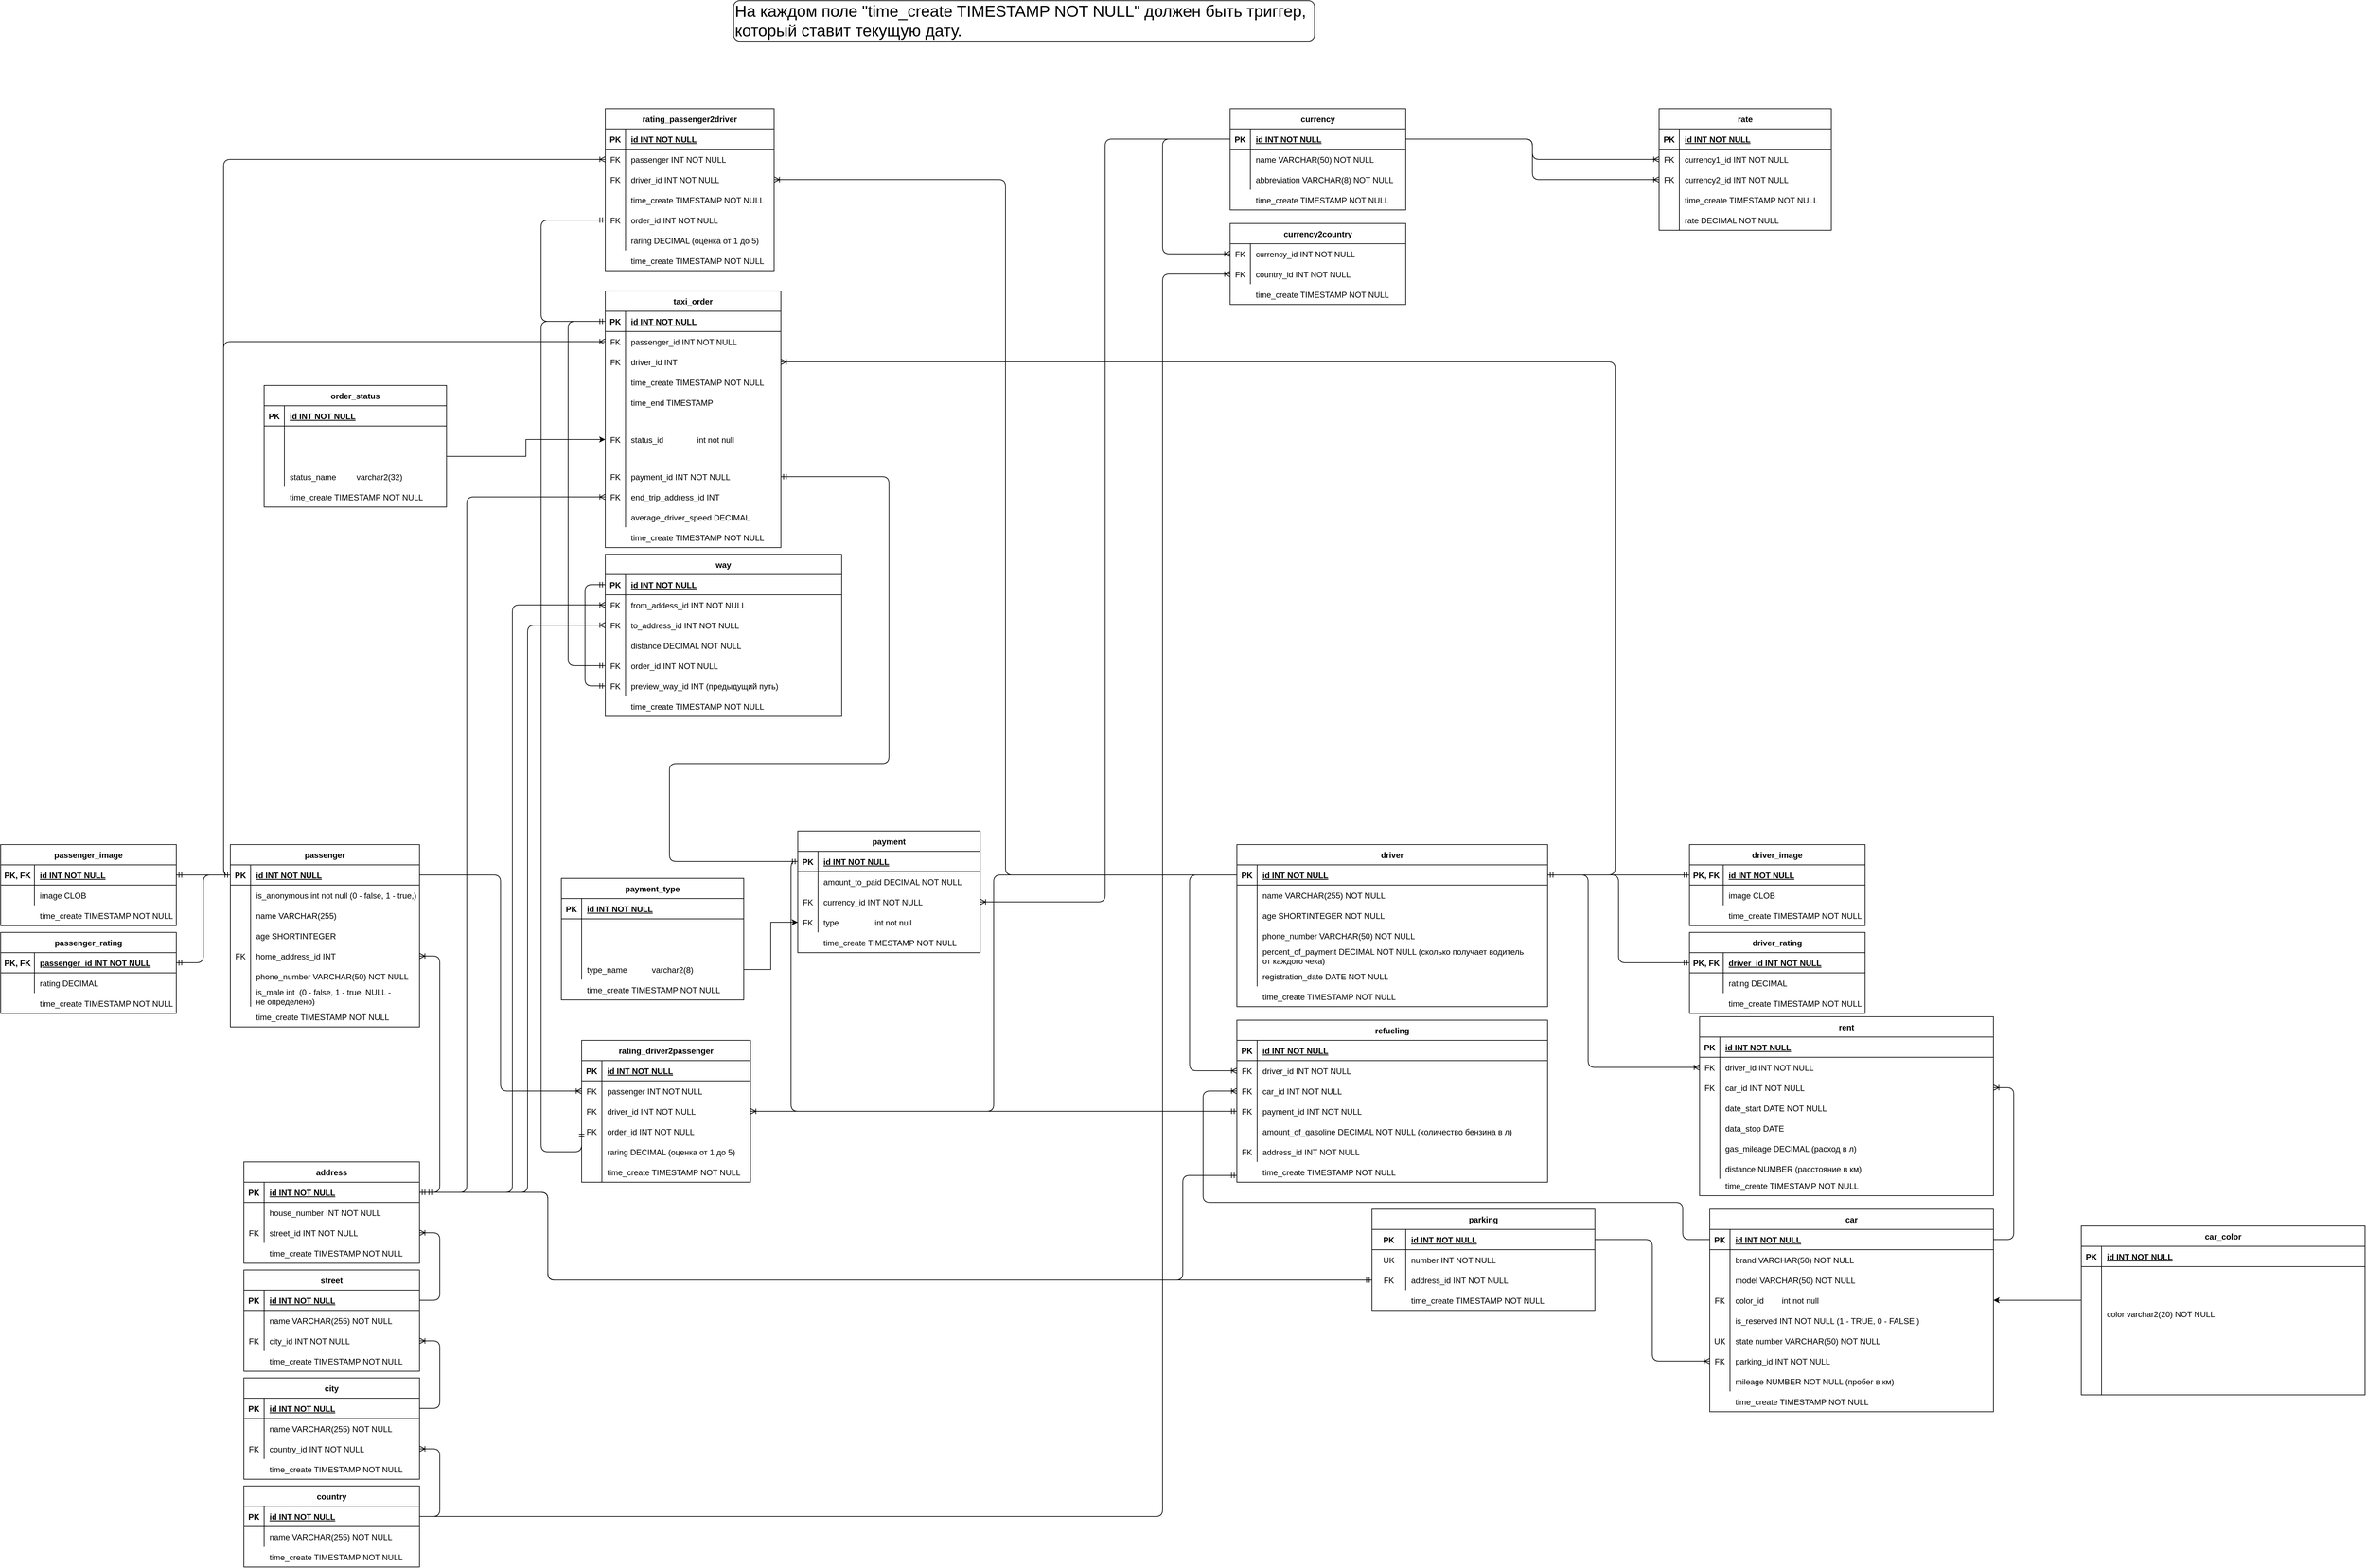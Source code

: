 <mxfile version="24.4.8" type="device">
  <diagram id="R2lEEEUBdFMjLlhIrx00" name="Page-1">
    <mxGraphModel dx="1180" dy="2382" grid="1" gridSize="10" guides="1" tooltips="1" connect="1" arrows="1" fold="1" page="1" pageScale="1" pageWidth="850" pageHeight="1100" math="0" shadow="0" extFonts="Permanent Marker^https://fonts.googleapis.com/css?family=Permanent+Marker">
      <root>
        <mxCell id="0" />
        <mxCell id="1" parent="0" />
        <mxCell id="1oH-_9PxXLcQLjHo9UL6-5" value="passenger" style="shape=table;startSize=30;container=1;collapsible=1;childLayout=tableLayout;fixedRows=1;rowLines=0;fontStyle=1;align=center;resizeLast=1;" parent="1" vertex="1">
          <mxGeometry x="100" y="30" width="280" height="270" as="geometry" />
        </mxCell>
        <mxCell id="1oH-_9PxXLcQLjHo9UL6-6" value="" style="shape=partialRectangle;collapsible=0;dropTarget=0;pointerEvents=0;fillColor=none;top=0;left=0;bottom=1;right=0;points=[[0,0.5],[1,0.5]];portConstraint=eastwest;" parent="1oH-_9PxXLcQLjHo9UL6-5" vertex="1">
          <mxGeometry y="30" width="280" height="30" as="geometry" />
        </mxCell>
        <mxCell id="1oH-_9PxXLcQLjHo9UL6-7" value="PK" style="shape=partialRectangle;connectable=0;fillColor=none;top=0;left=0;bottom=0;right=0;fontStyle=1;overflow=hidden;" parent="1oH-_9PxXLcQLjHo9UL6-6" vertex="1">
          <mxGeometry width="30" height="30" as="geometry">
            <mxRectangle width="30" height="30" as="alternateBounds" />
          </mxGeometry>
        </mxCell>
        <mxCell id="1oH-_9PxXLcQLjHo9UL6-8" value="id INT NOT NULL" style="shape=partialRectangle;connectable=0;fillColor=none;top=0;left=0;bottom=0;right=0;align=left;spacingLeft=6;fontStyle=5;overflow=hidden;" parent="1oH-_9PxXLcQLjHo9UL6-6" vertex="1">
          <mxGeometry x="30" width="250" height="30" as="geometry">
            <mxRectangle width="250" height="30" as="alternateBounds" />
          </mxGeometry>
        </mxCell>
        <mxCell id="1oH-_9PxXLcQLjHo9UL6-9" value="" style="shape=partialRectangle;collapsible=0;dropTarget=0;pointerEvents=0;fillColor=none;top=0;left=0;bottom=0;right=0;points=[[0,0.5],[1,0.5]];portConstraint=eastwest;" parent="1oH-_9PxXLcQLjHo9UL6-5" vertex="1">
          <mxGeometry y="60" width="280" height="30" as="geometry" />
        </mxCell>
        <mxCell id="1oH-_9PxXLcQLjHo9UL6-10" value="" style="shape=partialRectangle;connectable=0;fillColor=none;top=0;left=0;bottom=0;right=0;editable=1;overflow=hidden;" parent="1oH-_9PxXLcQLjHo9UL6-9" vertex="1">
          <mxGeometry width="30" height="30" as="geometry">
            <mxRectangle width="30" height="30" as="alternateBounds" />
          </mxGeometry>
        </mxCell>
        <mxCell id="1oH-_9PxXLcQLjHo9UL6-11" value="is_anonymous int not null (0 - false, 1 - true,)" style="shape=partialRectangle;connectable=0;fillColor=none;top=0;left=0;bottom=0;right=0;align=left;spacingLeft=6;overflow=hidden;" parent="1oH-_9PxXLcQLjHo9UL6-9" vertex="1">
          <mxGeometry x="30" width="250" height="30" as="geometry">
            <mxRectangle width="250" height="30" as="alternateBounds" />
          </mxGeometry>
        </mxCell>
        <mxCell id="1oH-_9PxXLcQLjHo9UL6-12" value="" style="shape=partialRectangle;collapsible=0;dropTarget=0;pointerEvents=0;fillColor=none;top=0;left=0;bottom=0;right=0;points=[[0,0.5],[1,0.5]];portConstraint=eastwest;" parent="1oH-_9PxXLcQLjHo9UL6-5" vertex="1">
          <mxGeometry y="90" width="280" height="30" as="geometry" />
        </mxCell>
        <mxCell id="1oH-_9PxXLcQLjHo9UL6-13" value="" style="shape=partialRectangle;connectable=0;fillColor=none;top=0;left=0;bottom=0;right=0;editable=1;overflow=hidden;" parent="1oH-_9PxXLcQLjHo9UL6-12" vertex="1">
          <mxGeometry width="30" height="30" as="geometry">
            <mxRectangle width="30" height="30" as="alternateBounds" />
          </mxGeometry>
        </mxCell>
        <mxCell id="1oH-_9PxXLcQLjHo9UL6-14" value="name VARCHAR(255)" style="shape=partialRectangle;connectable=0;fillColor=none;top=0;left=0;bottom=0;right=0;align=left;spacingLeft=6;overflow=hidden;" parent="1oH-_9PxXLcQLjHo9UL6-12" vertex="1">
          <mxGeometry x="30" width="250" height="30" as="geometry">
            <mxRectangle width="250" height="30" as="alternateBounds" />
          </mxGeometry>
        </mxCell>
        <mxCell id="1oH-_9PxXLcQLjHo9UL6-15" value="" style="shape=partialRectangle;collapsible=0;dropTarget=0;pointerEvents=0;fillColor=none;top=0;left=0;bottom=0;right=0;points=[[0,0.5],[1,0.5]];portConstraint=eastwest;" parent="1oH-_9PxXLcQLjHo9UL6-5" vertex="1">
          <mxGeometry y="120" width="280" height="30" as="geometry" />
        </mxCell>
        <mxCell id="1oH-_9PxXLcQLjHo9UL6-16" value="" style="shape=partialRectangle;connectable=0;fillColor=none;top=0;left=0;bottom=0;right=0;editable=1;overflow=hidden;" parent="1oH-_9PxXLcQLjHo9UL6-15" vertex="1">
          <mxGeometry width="30" height="30" as="geometry">
            <mxRectangle width="30" height="30" as="alternateBounds" />
          </mxGeometry>
        </mxCell>
        <mxCell id="1oH-_9PxXLcQLjHo9UL6-17" value="age SHORTINTEGER" style="shape=partialRectangle;connectable=0;fillColor=none;top=0;left=0;bottom=0;right=0;align=left;spacingLeft=6;overflow=hidden;" parent="1oH-_9PxXLcQLjHo9UL6-15" vertex="1">
          <mxGeometry x="30" width="250" height="30" as="geometry">
            <mxRectangle width="250" height="30" as="alternateBounds" />
          </mxGeometry>
        </mxCell>
        <mxCell id="1oH-_9PxXLcQLjHo9UL6-18" value="" style="shape=partialRectangle;collapsible=0;dropTarget=0;pointerEvents=0;fillColor=none;top=0;left=0;bottom=0;right=0;points=[[0,0.5],[1,0.5]];portConstraint=eastwest;" parent="1oH-_9PxXLcQLjHo9UL6-5" vertex="1">
          <mxGeometry y="150" width="280" height="30" as="geometry" />
        </mxCell>
        <mxCell id="1oH-_9PxXLcQLjHo9UL6-19" value="FK" style="shape=partialRectangle;connectable=0;fillColor=none;top=0;left=0;bottom=0;right=0;editable=1;overflow=hidden;" parent="1oH-_9PxXLcQLjHo9UL6-18" vertex="1">
          <mxGeometry width="30" height="30" as="geometry">
            <mxRectangle width="30" height="30" as="alternateBounds" />
          </mxGeometry>
        </mxCell>
        <mxCell id="1oH-_9PxXLcQLjHo9UL6-20" value="home_address_id INT" style="shape=partialRectangle;connectable=0;fillColor=none;top=0;left=0;bottom=0;right=0;align=left;spacingLeft=6;overflow=hidden;" parent="1oH-_9PxXLcQLjHo9UL6-18" vertex="1">
          <mxGeometry x="30" width="250" height="30" as="geometry">
            <mxRectangle width="250" height="30" as="alternateBounds" />
          </mxGeometry>
        </mxCell>
        <mxCell id="1oH-_9PxXLcQLjHo9UL6-113" value="" style="shape=partialRectangle;collapsible=0;dropTarget=0;pointerEvents=0;fillColor=none;top=0;left=0;bottom=0;right=0;points=[[0,0.5],[1,0.5]];portConstraint=eastwest;" parent="1oH-_9PxXLcQLjHo9UL6-5" vertex="1">
          <mxGeometry y="180" width="280" height="30" as="geometry" />
        </mxCell>
        <mxCell id="1oH-_9PxXLcQLjHo9UL6-114" value="" style="shape=partialRectangle;connectable=0;fillColor=none;top=0;left=0;bottom=0;right=0;editable=1;overflow=hidden;" parent="1oH-_9PxXLcQLjHo9UL6-113" vertex="1">
          <mxGeometry width="30" height="30" as="geometry">
            <mxRectangle width="30" height="30" as="alternateBounds" />
          </mxGeometry>
        </mxCell>
        <mxCell id="1oH-_9PxXLcQLjHo9UL6-115" value="phone_number VARCHAR(50) NOT NULL" style="shape=partialRectangle;connectable=0;fillColor=none;top=0;left=0;bottom=0;right=0;align=left;spacingLeft=6;overflow=hidden;" parent="1oH-_9PxXLcQLjHo9UL6-113" vertex="1">
          <mxGeometry x="30" width="250" height="30" as="geometry">
            <mxRectangle width="250" height="30" as="alternateBounds" />
          </mxGeometry>
        </mxCell>
        <mxCell id="1oH-_9PxXLcQLjHo9UL6-119" value="" style="shape=partialRectangle;collapsible=0;dropTarget=0;pointerEvents=0;fillColor=none;top=0;left=0;bottom=0;right=0;points=[[0,0.5],[1,0.5]];portConstraint=eastwest;" parent="1oH-_9PxXLcQLjHo9UL6-5" vertex="1">
          <mxGeometry y="210" width="280" height="30" as="geometry" />
        </mxCell>
        <mxCell id="1oH-_9PxXLcQLjHo9UL6-120" value="" style="shape=partialRectangle;connectable=0;fillColor=none;top=0;left=0;bottom=0;right=0;editable=1;overflow=hidden;" parent="1oH-_9PxXLcQLjHo9UL6-119" vertex="1">
          <mxGeometry width="30" height="30" as="geometry">
            <mxRectangle width="30" height="30" as="alternateBounds" />
          </mxGeometry>
        </mxCell>
        <mxCell id="1oH-_9PxXLcQLjHo9UL6-121" value="is_male int  (0 - false, 1 - true, NULL - &#xa;не определено)" style="shape=partialRectangle;connectable=0;fillColor=none;top=0;left=0;bottom=0;right=0;align=left;spacingLeft=6;overflow=hidden;" parent="1oH-_9PxXLcQLjHo9UL6-119" vertex="1">
          <mxGeometry x="30" width="250" height="30" as="geometry">
            <mxRectangle width="250" height="30" as="alternateBounds" />
          </mxGeometry>
        </mxCell>
        <mxCell id="1oH-_9PxXLcQLjHo9UL6-21" value="address" style="shape=table;startSize=30;container=1;collapsible=1;childLayout=tableLayout;fixedRows=1;rowLines=0;fontStyle=1;align=center;resizeLast=1;" parent="1" vertex="1">
          <mxGeometry x="120" y="500" width="260" height="150" as="geometry" />
        </mxCell>
        <mxCell id="1oH-_9PxXLcQLjHo9UL6-22" value="" style="shape=partialRectangle;collapsible=0;dropTarget=0;pointerEvents=0;fillColor=none;top=0;left=0;bottom=1;right=0;points=[[0,0.5],[1,0.5]];portConstraint=eastwest;" parent="1oH-_9PxXLcQLjHo9UL6-21" vertex="1">
          <mxGeometry y="30" width="260" height="30" as="geometry" />
        </mxCell>
        <mxCell id="1oH-_9PxXLcQLjHo9UL6-23" value="PK" style="shape=partialRectangle;connectable=0;fillColor=none;top=0;left=0;bottom=0;right=0;fontStyle=1;overflow=hidden;" parent="1oH-_9PxXLcQLjHo9UL6-22" vertex="1">
          <mxGeometry width="30" height="30" as="geometry" />
        </mxCell>
        <mxCell id="1oH-_9PxXLcQLjHo9UL6-24" value="id INT NOT NULL" style="shape=partialRectangle;connectable=0;fillColor=none;top=0;left=0;bottom=0;right=0;align=left;spacingLeft=6;fontStyle=5;overflow=hidden;" parent="1oH-_9PxXLcQLjHo9UL6-22" vertex="1">
          <mxGeometry x="30" width="230" height="30" as="geometry" />
        </mxCell>
        <mxCell id="1oH-_9PxXLcQLjHo9UL6-25" value="" style="shape=partialRectangle;collapsible=0;dropTarget=0;pointerEvents=0;fillColor=none;top=0;left=0;bottom=0;right=0;points=[[0,0.5],[1,0.5]];portConstraint=eastwest;" parent="1oH-_9PxXLcQLjHo9UL6-21" vertex="1">
          <mxGeometry y="60" width="260" height="30" as="geometry" />
        </mxCell>
        <mxCell id="1oH-_9PxXLcQLjHo9UL6-26" value="" style="shape=partialRectangle;connectable=0;fillColor=none;top=0;left=0;bottom=0;right=0;editable=1;overflow=hidden;" parent="1oH-_9PxXLcQLjHo9UL6-25" vertex="1">
          <mxGeometry width="30" height="30" as="geometry" />
        </mxCell>
        <mxCell id="1oH-_9PxXLcQLjHo9UL6-27" value="house_number INT NOT NULL" style="shape=partialRectangle;connectable=0;fillColor=none;top=0;left=0;bottom=0;right=0;align=left;spacingLeft=6;overflow=hidden;" parent="1oH-_9PxXLcQLjHo9UL6-25" vertex="1">
          <mxGeometry x="30" width="230" height="30" as="geometry" />
        </mxCell>
        <mxCell id="1oH-_9PxXLcQLjHo9UL6-28" value="" style="shape=partialRectangle;collapsible=0;dropTarget=0;pointerEvents=0;fillColor=none;top=0;left=0;bottom=0;right=0;points=[[0,0.5],[1,0.5]];portConstraint=eastwest;" parent="1oH-_9PxXLcQLjHo9UL6-21" vertex="1">
          <mxGeometry y="90" width="260" height="30" as="geometry" />
        </mxCell>
        <mxCell id="1oH-_9PxXLcQLjHo9UL6-29" value="FK" style="shape=partialRectangle;connectable=0;fillColor=none;top=0;left=0;bottom=0;right=0;editable=1;overflow=hidden;" parent="1oH-_9PxXLcQLjHo9UL6-28" vertex="1">
          <mxGeometry width="30" height="30" as="geometry" />
        </mxCell>
        <mxCell id="1oH-_9PxXLcQLjHo9UL6-30" value="street_id INT NOT NULL" style="shape=partialRectangle;connectable=0;fillColor=none;top=0;left=0;bottom=0;right=0;align=left;spacingLeft=6;overflow=hidden;" parent="1oH-_9PxXLcQLjHo9UL6-28" vertex="1">
          <mxGeometry x="30" width="230" height="30" as="geometry" />
        </mxCell>
        <mxCell id="1oH-_9PxXLcQLjHo9UL6-35" value="" style="edgeStyle=entityRelationEdgeStyle;fontSize=12;html=1;endArrow=ERoneToMany;exitX=1;exitY=0.5;exitDx=0;exitDy=0;entryX=1;entryY=0.5;entryDx=0;entryDy=0;" parent="1" source="1oH-_9PxXLcQLjHo9UL6-22" target="1oH-_9PxXLcQLjHo9UL6-18" edge="1">
          <mxGeometry width="100" height="100" relative="1" as="geometry">
            <mxPoint x="440" y="590" as="sourcePoint" />
            <mxPoint x="540" y="490" as="targetPoint" />
          </mxGeometry>
        </mxCell>
        <mxCell id="1oH-_9PxXLcQLjHo9UL6-40" value="street" style="shape=table;startSize=30;container=1;collapsible=1;childLayout=tableLayout;fixedRows=1;rowLines=0;fontStyle=1;align=center;resizeLast=1;" parent="1" vertex="1">
          <mxGeometry x="120" y="660" width="260" height="150" as="geometry" />
        </mxCell>
        <mxCell id="1oH-_9PxXLcQLjHo9UL6-41" value="" style="shape=partialRectangle;collapsible=0;dropTarget=0;pointerEvents=0;fillColor=none;top=0;left=0;bottom=1;right=0;points=[[0,0.5],[1,0.5]];portConstraint=eastwest;" parent="1oH-_9PxXLcQLjHo9UL6-40" vertex="1">
          <mxGeometry y="30" width="260" height="30" as="geometry" />
        </mxCell>
        <mxCell id="1oH-_9PxXLcQLjHo9UL6-42" value="PK" style="shape=partialRectangle;connectable=0;fillColor=none;top=0;left=0;bottom=0;right=0;fontStyle=1;overflow=hidden;" parent="1oH-_9PxXLcQLjHo9UL6-41" vertex="1">
          <mxGeometry width="30" height="30" as="geometry" />
        </mxCell>
        <mxCell id="1oH-_9PxXLcQLjHo9UL6-43" value="id INT NOT NULL" style="shape=partialRectangle;connectable=0;fillColor=none;top=0;left=0;bottom=0;right=0;align=left;spacingLeft=6;fontStyle=5;overflow=hidden;" parent="1oH-_9PxXLcQLjHo9UL6-41" vertex="1">
          <mxGeometry x="30" width="230" height="30" as="geometry" />
        </mxCell>
        <mxCell id="1oH-_9PxXLcQLjHo9UL6-44" value="" style="shape=partialRectangle;collapsible=0;dropTarget=0;pointerEvents=0;fillColor=none;top=0;left=0;bottom=0;right=0;points=[[0,0.5],[1,0.5]];portConstraint=eastwest;" parent="1oH-_9PxXLcQLjHo9UL6-40" vertex="1">
          <mxGeometry y="60" width="260" height="30" as="geometry" />
        </mxCell>
        <mxCell id="1oH-_9PxXLcQLjHo9UL6-45" value="" style="shape=partialRectangle;connectable=0;fillColor=none;top=0;left=0;bottom=0;right=0;editable=1;overflow=hidden;" parent="1oH-_9PxXLcQLjHo9UL6-44" vertex="1">
          <mxGeometry width="30" height="30" as="geometry" />
        </mxCell>
        <mxCell id="1oH-_9PxXLcQLjHo9UL6-46" value="name VARCHAR(255) NOT NULL" style="shape=partialRectangle;connectable=0;fillColor=none;top=0;left=0;bottom=0;right=0;align=left;spacingLeft=6;overflow=hidden;" parent="1oH-_9PxXLcQLjHo9UL6-44" vertex="1">
          <mxGeometry x="30" width="230" height="30" as="geometry" />
        </mxCell>
        <mxCell id="1oH-_9PxXLcQLjHo9UL6-47" value="" style="shape=partialRectangle;collapsible=0;dropTarget=0;pointerEvents=0;fillColor=none;top=0;left=0;bottom=0;right=0;points=[[0,0.5],[1,0.5]];portConstraint=eastwest;" parent="1oH-_9PxXLcQLjHo9UL6-40" vertex="1">
          <mxGeometry y="90" width="260" height="30" as="geometry" />
        </mxCell>
        <mxCell id="1oH-_9PxXLcQLjHo9UL6-48" value="FK" style="shape=partialRectangle;connectable=0;fillColor=none;top=0;left=0;bottom=0;right=0;editable=1;overflow=hidden;" parent="1oH-_9PxXLcQLjHo9UL6-47" vertex="1">
          <mxGeometry width="30" height="30" as="geometry" />
        </mxCell>
        <mxCell id="1oH-_9PxXLcQLjHo9UL6-49" value="city_id INT NOT NULL" style="shape=partialRectangle;connectable=0;fillColor=none;top=0;left=0;bottom=0;right=0;align=left;spacingLeft=6;overflow=hidden;" parent="1oH-_9PxXLcQLjHo9UL6-47" vertex="1">
          <mxGeometry x="30" width="230" height="30" as="geometry" />
        </mxCell>
        <mxCell id="1oH-_9PxXLcQLjHo9UL6-53" value="" style="edgeStyle=entityRelationEdgeStyle;fontSize=12;html=1;endArrow=ERoneToMany;exitX=1;exitY=0.5;exitDx=0;exitDy=0;entryX=1;entryY=0.5;entryDx=0;entryDy=0;" parent="1" source="1oH-_9PxXLcQLjHo9UL6-41" target="1oH-_9PxXLcQLjHo9UL6-28" edge="1">
          <mxGeometry width="100" height="100" relative="1" as="geometry">
            <mxPoint x="400" y="680" as="sourcePoint" />
            <mxPoint x="500" y="580" as="targetPoint" />
          </mxGeometry>
        </mxCell>
        <mxCell id="1oH-_9PxXLcQLjHo9UL6-55" value="city" style="shape=table;startSize=30;container=1;collapsible=1;childLayout=tableLayout;fixedRows=1;rowLines=0;fontStyle=1;align=center;resizeLast=1;" parent="1" vertex="1">
          <mxGeometry x="120" y="820" width="260" height="150" as="geometry" />
        </mxCell>
        <mxCell id="1oH-_9PxXLcQLjHo9UL6-56" value="" style="shape=partialRectangle;collapsible=0;dropTarget=0;pointerEvents=0;fillColor=none;top=0;left=0;bottom=1;right=0;points=[[0,0.5],[1,0.5]];portConstraint=eastwest;" parent="1oH-_9PxXLcQLjHo9UL6-55" vertex="1">
          <mxGeometry y="30" width="260" height="30" as="geometry" />
        </mxCell>
        <mxCell id="1oH-_9PxXLcQLjHo9UL6-57" value="PK" style="shape=partialRectangle;connectable=0;fillColor=none;top=0;left=0;bottom=0;right=0;fontStyle=1;overflow=hidden;" parent="1oH-_9PxXLcQLjHo9UL6-56" vertex="1">
          <mxGeometry width="30" height="30" as="geometry" />
        </mxCell>
        <mxCell id="1oH-_9PxXLcQLjHo9UL6-58" value="id INT NOT NULL" style="shape=partialRectangle;connectable=0;fillColor=none;top=0;left=0;bottom=0;right=0;align=left;spacingLeft=6;fontStyle=5;overflow=hidden;" parent="1oH-_9PxXLcQLjHo9UL6-56" vertex="1">
          <mxGeometry x="30" width="230" height="30" as="geometry" />
        </mxCell>
        <mxCell id="1oH-_9PxXLcQLjHo9UL6-59" value="" style="shape=partialRectangle;collapsible=0;dropTarget=0;pointerEvents=0;fillColor=none;top=0;left=0;bottom=0;right=0;points=[[0,0.5],[1,0.5]];portConstraint=eastwest;" parent="1oH-_9PxXLcQLjHo9UL6-55" vertex="1">
          <mxGeometry y="60" width="260" height="30" as="geometry" />
        </mxCell>
        <mxCell id="1oH-_9PxXLcQLjHo9UL6-60" value="" style="shape=partialRectangle;connectable=0;fillColor=none;top=0;left=0;bottom=0;right=0;editable=1;overflow=hidden;" parent="1oH-_9PxXLcQLjHo9UL6-59" vertex="1">
          <mxGeometry width="30" height="30" as="geometry" />
        </mxCell>
        <mxCell id="1oH-_9PxXLcQLjHo9UL6-61" value="name VARCHAR(255) NOT NULL" style="shape=partialRectangle;connectable=0;fillColor=none;top=0;left=0;bottom=0;right=0;align=left;spacingLeft=6;overflow=hidden;" parent="1oH-_9PxXLcQLjHo9UL6-59" vertex="1">
          <mxGeometry x="30" width="230" height="30" as="geometry" />
        </mxCell>
        <mxCell id="1oH-_9PxXLcQLjHo9UL6-62" value="" style="shape=partialRectangle;collapsible=0;dropTarget=0;pointerEvents=0;fillColor=none;top=0;left=0;bottom=0;right=0;points=[[0,0.5],[1,0.5]];portConstraint=eastwest;" parent="1oH-_9PxXLcQLjHo9UL6-55" vertex="1">
          <mxGeometry y="90" width="260" height="30" as="geometry" />
        </mxCell>
        <mxCell id="1oH-_9PxXLcQLjHo9UL6-63" value="FK" style="shape=partialRectangle;connectable=0;fillColor=none;top=0;left=0;bottom=0;right=0;editable=1;overflow=hidden;" parent="1oH-_9PxXLcQLjHo9UL6-62" vertex="1">
          <mxGeometry width="30" height="30" as="geometry" />
        </mxCell>
        <mxCell id="1oH-_9PxXLcQLjHo9UL6-64" value="country_id INT NOT NULL" style="shape=partialRectangle;connectable=0;fillColor=none;top=0;left=0;bottom=0;right=0;align=left;spacingLeft=6;overflow=hidden;" parent="1oH-_9PxXLcQLjHo9UL6-62" vertex="1">
          <mxGeometry x="30" width="230" height="30" as="geometry" />
        </mxCell>
        <mxCell id="1oH-_9PxXLcQLjHo9UL6-68" value="" style="edgeStyle=entityRelationEdgeStyle;fontSize=12;html=1;endArrow=ERoneToMany;entryX=1;entryY=0.5;entryDx=0;entryDy=0;exitX=1;exitY=0.5;exitDx=0;exitDy=0;" parent="1" source="1oH-_9PxXLcQLjHo9UL6-56" target="1oH-_9PxXLcQLjHo9UL6-47" edge="1">
          <mxGeometry width="100" height="100" relative="1" as="geometry">
            <mxPoint x="410" y="870" as="sourcePoint" />
            <mxPoint x="510" y="770" as="targetPoint" />
          </mxGeometry>
        </mxCell>
        <mxCell id="1oH-_9PxXLcQLjHo9UL6-69" value="country" style="shape=table;startSize=30;container=1;collapsible=1;childLayout=tableLayout;fixedRows=1;rowLines=0;fontStyle=1;align=center;resizeLast=1;" parent="1" vertex="1">
          <mxGeometry x="120" y="980" width="260" height="120" as="geometry" />
        </mxCell>
        <mxCell id="1oH-_9PxXLcQLjHo9UL6-70" value="" style="shape=partialRectangle;collapsible=0;dropTarget=0;pointerEvents=0;fillColor=none;top=0;left=0;bottom=1;right=0;points=[[0,0.5],[1,0.5]];portConstraint=eastwest;" parent="1oH-_9PxXLcQLjHo9UL6-69" vertex="1">
          <mxGeometry y="30" width="260" height="30" as="geometry" />
        </mxCell>
        <mxCell id="1oH-_9PxXLcQLjHo9UL6-71" value="PK" style="shape=partialRectangle;connectable=0;fillColor=none;top=0;left=0;bottom=0;right=0;fontStyle=1;overflow=hidden;" parent="1oH-_9PxXLcQLjHo9UL6-70" vertex="1">
          <mxGeometry width="30" height="30" as="geometry" />
        </mxCell>
        <mxCell id="1oH-_9PxXLcQLjHo9UL6-72" value="id INT NOT NULL" style="shape=partialRectangle;connectable=0;fillColor=none;top=0;left=0;bottom=0;right=0;align=left;spacingLeft=6;fontStyle=5;overflow=hidden;" parent="1oH-_9PxXLcQLjHo9UL6-70" vertex="1">
          <mxGeometry x="30" width="230" height="30" as="geometry" />
        </mxCell>
        <mxCell id="1oH-_9PxXLcQLjHo9UL6-73" value="" style="shape=partialRectangle;collapsible=0;dropTarget=0;pointerEvents=0;fillColor=none;top=0;left=0;bottom=0;right=0;points=[[0,0.5],[1,0.5]];portConstraint=eastwest;" parent="1oH-_9PxXLcQLjHo9UL6-69" vertex="1">
          <mxGeometry y="60" width="260" height="30" as="geometry" />
        </mxCell>
        <mxCell id="1oH-_9PxXLcQLjHo9UL6-74" value="" style="shape=partialRectangle;connectable=0;fillColor=none;top=0;left=0;bottom=0;right=0;editable=1;overflow=hidden;" parent="1oH-_9PxXLcQLjHo9UL6-73" vertex="1">
          <mxGeometry width="30" height="30" as="geometry" />
        </mxCell>
        <mxCell id="1oH-_9PxXLcQLjHo9UL6-75" value="name VARCHAR(255) NOT NULL" style="shape=partialRectangle;connectable=0;fillColor=none;top=0;left=0;bottom=0;right=0;align=left;spacingLeft=6;overflow=hidden;" parent="1oH-_9PxXLcQLjHo9UL6-73" vertex="1">
          <mxGeometry x="30" width="230" height="30" as="geometry" />
        </mxCell>
        <mxCell id="1oH-_9PxXLcQLjHo9UL6-84" value="" style="edgeStyle=entityRelationEdgeStyle;fontSize=12;html=1;endArrow=ERoneToMany;exitX=1;exitY=0.5;exitDx=0;exitDy=0;entryX=1;entryY=0.5;entryDx=0;entryDy=0;" parent="1" source="1oH-_9PxXLcQLjHo9UL6-70" target="1oH-_9PxXLcQLjHo9UL6-62" edge="1">
          <mxGeometry width="100" height="100" relative="1" as="geometry">
            <mxPoint x="430" y="1070" as="sourcePoint" />
            <mxPoint x="530" y="970" as="targetPoint" />
          </mxGeometry>
        </mxCell>
        <mxCell id="1oH-_9PxXLcQLjHo9UL6-85" value="driver" style="shape=table;startSize=30;container=1;collapsible=1;childLayout=tableLayout;fixedRows=1;rowLines=0;fontStyle=1;align=center;resizeLast=1;" parent="1" vertex="1">
          <mxGeometry x="1590" y="30" width="460" height="240" as="geometry" />
        </mxCell>
        <mxCell id="1oH-_9PxXLcQLjHo9UL6-86" value="" style="shape=partialRectangle;collapsible=0;dropTarget=0;pointerEvents=0;fillColor=none;top=0;left=0;bottom=1;right=0;points=[[0,0.5],[1,0.5]];portConstraint=eastwest;" parent="1oH-_9PxXLcQLjHo9UL6-85" vertex="1">
          <mxGeometry y="30" width="460" height="30" as="geometry" />
        </mxCell>
        <mxCell id="1oH-_9PxXLcQLjHo9UL6-87" value="PK" style="shape=partialRectangle;connectable=0;fillColor=none;top=0;left=0;bottom=0;right=0;fontStyle=1;overflow=hidden;" parent="1oH-_9PxXLcQLjHo9UL6-86" vertex="1">
          <mxGeometry width="30" height="30" as="geometry" />
        </mxCell>
        <mxCell id="1oH-_9PxXLcQLjHo9UL6-88" value="id INT NOT NULL" style="shape=partialRectangle;connectable=0;fillColor=none;top=0;left=0;bottom=0;right=0;align=left;spacingLeft=6;fontStyle=5;overflow=hidden;" parent="1oH-_9PxXLcQLjHo9UL6-86" vertex="1">
          <mxGeometry x="30" width="430" height="30" as="geometry" />
        </mxCell>
        <mxCell id="1oH-_9PxXLcQLjHo9UL6-89" value="" style="shape=partialRectangle;collapsible=0;dropTarget=0;pointerEvents=0;fillColor=none;top=0;left=0;bottom=0;right=0;points=[[0,0.5],[1,0.5]];portConstraint=eastwest;" parent="1oH-_9PxXLcQLjHo9UL6-85" vertex="1">
          <mxGeometry y="60" width="460" height="30" as="geometry" />
        </mxCell>
        <mxCell id="1oH-_9PxXLcQLjHo9UL6-90" value="" style="shape=partialRectangle;connectable=0;fillColor=none;top=0;left=0;bottom=0;right=0;editable=1;overflow=hidden;" parent="1oH-_9PxXLcQLjHo9UL6-89" vertex="1">
          <mxGeometry width="30" height="30" as="geometry" />
        </mxCell>
        <mxCell id="1oH-_9PxXLcQLjHo9UL6-91" value="name VARCHAR(255) NOT NULL" style="shape=partialRectangle;connectable=0;fillColor=none;top=0;left=0;bottom=0;right=0;align=left;spacingLeft=6;overflow=hidden;" parent="1oH-_9PxXLcQLjHo9UL6-89" vertex="1">
          <mxGeometry x="30" width="430" height="30" as="geometry" />
        </mxCell>
        <mxCell id="1oH-_9PxXLcQLjHo9UL6-92" value="" style="shape=partialRectangle;collapsible=0;dropTarget=0;pointerEvents=0;fillColor=none;top=0;left=0;bottom=0;right=0;points=[[0,0.5],[1,0.5]];portConstraint=eastwest;" parent="1oH-_9PxXLcQLjHo9UL6-85" vertex="1">
          <mxGeometry y="90" width="460" height="30" as="geometry" />
        </mxCell>
        <mxCell id="1oH-_9PxXLcQLjHo9UL6-93" value="" style="shape=partialRectangle;connectable=0;fillColor=none;top=0;left=0;bottom=0;right=0;editable=1;overflow=hidden;" parent="1oH-_9PxXLcQLjHo9UL6-92" vertex="1">
          <mxGeometry width="30" height="30" as="geometry" />
        </mxCell>
        <mxCell id="1oH-_9PxXLcQLjHo9UL6-94" value="age SHORTINTEGER NOT NULL" style="shape=partialRectangle;connectable=0;fillColor=none;top=0;left=0;bottom=0;right=0;align=left;spacingLeft=6;overflow=hidden;" parent="1oH-_9PxXLcQLjHo9UL6-92" vertex="1">
          <mxGeometry x="30" width="430" height="30" as="geometry" />
        </mxCell>
        <mxCell id="1oH-_9PxXLcQLjHo9UL6-95" value="" style="shape=partialRectangle;collapsible=0;dropTarget=0;pointerEvents=0;fillColor=none;top=0;left=0;bottom=0;right=0;points=[[0,0.5],[1,0.5]];portConstraint=eastwest;" parent="1oH-_9PxXLcQLjHo9UL6-85" vertex="1">
          <mxGeometry y="120" width="460" height="30" as="geometry" />
        </mxCell>
        <mxCell id="1oH-_9PxXLcQLjHo9UL6-96" value="" style="shape=partialRectangle;connectable=0;fillColor=none;top=0;left=0;bottom=0;right=0;editable=1;overflow=hidden;" parent="1oH-_9PxXLcQLjHo9UL6-95" vertex="1">
          <mxGeometry width="30" height="30" as="geometry" />
        </mxCell>
        <mxCell id="1oH-_9PxXLcQLjHo9UL6-97" value="phone_number VARCHAR(50) NOT NULL" style="shape=partialRectangle;connectable=0;fillColor=none;top=0;left=0;bottom=0;right=0;align=left;spacingLeft=6;overflow=hidden;" parent="1oH-_9PxXLcQLjHo9UL6-95" vertex="1">
          <mxGeometry x="30" width="430" height="30" as="geometry" />
        </mxCell>
        <mxCell id="TlHQc8iveEWoduccsFiI-286" value="" style="shape=partialRectangle;collapsible=0;dropTarget=0;pointerEvents=0;fillColor=none;top=0;left=0;bottom=0;right=0;points=[[0,0.5],[1,0.5]];portConstraint=eastwest;" parent="1oH-_9PxXLcQLjHo9UL6-85" vertex="1">
          <mxGeometry y="150" width="460" height="30" as="geometry" />
        </mxCell>
        <mxCell id="TlHQc8iveEWoduccsFiI-287" value="" style="shape=partialRectangle;connectable=0;fillColor=none;top=0;left=0;bottom=0;right=0;editable=1;overflow=hidden;" parent="TlHQc8iveEWoduccsFiI-286" vertex="1">
          <mxGeometry width="30" height="30" as="geometry" />
        </mxCell>
        <mxCell id="TlHQc8iveEWoduccsFiI-288" value="percent_of_payment DECIMAL NOT NULL (сколько получает водитель &#xa;от каждого чека)" style="shape=partialRectangle;connectable=0;fillColor=none;top=0;left=0;bottom=0;right=0;align=left;spacingLeft=6;overflow=hidden;" parent="TlHQc8iveEWoduccsFiI-286" vertex="1">
          <mxGeometry x="30" width="430" height="30" as="geometry" />
        </mxCell>
        <mxCell id="1oH-_9PxXLcQLjHo9UL6-116" value="" style="shape=partialRectangle;collapsible=0;dropTarget=0;pointerEvents=0;fillColor=none;top=0;left=0;bottom=0;right=0;points=[[0,0.5],[1,0.5]];portConstraint=eastwest;" parent="1oH-_9PxXLcQLjHo9UL6-85" vertex="1">
          <mxGeometry y="180" width="460" height="30" as="geometry" />
        </mxCell>
        <mxCell id="1oH-_9PxXLcQLjHo9UL6-117" value="" style="shape=partialRectangle;connectable=0;fillColor=none;top=0;left=0;bottom=0;right=0;editable=1;overflow=hidden;" parent="1oH-_9PxXLcQLjHo9UL6-116" vertex="1">
          <mxGeometry width="30" height="30" as="geometry" />
        </mxCell>
        <mxCell id="1oH-_9PxXLcQLjHo9UL6-118" value="registration_date DATE NOT NULL" style="shape=partialRectangle;connectable=0;fillColor=none;top=0;left=0;bottom=0;right=0;align=left;spacingLeft=6;overflow=hidden;" parent="1oH-_9PxXLcQLjHo9UL6-116" vertex="1">
          <mxGeometry x="30" width="430" height="30" as="geometry" />
        </mxCell>
        <mxCell id="1oH-_9PxXLcQLjHo9UL6-98" value="passenger_rating" style="shape=table;startSize=30;container=1;collapsible=1;childLayout=tableLayout;fixedRows=1;rowLines=0;fontStyle=1;align=center;resizeLast=1;" parent="1" vertex="1">
          <mxGeometry x="-240" y="160" width="260" height="120" as="geometry" />
        </mxCell>
        <mxCell id="1oH-_9PxXLcQLjHo9UL6-99" value="" style="shape=partialRectangle;collapsible=0;dropTarget=0;pointerEvents=0;fillColor=none;top=0;left=0;bottom=1;right=0;points=[[0,0.5],[1,0.5]];portConstraint=eastwest;" parent="1oH-_9PxXLcQLjHo9UL6-98" vertex="1">
          <mxGeometry y="30" width="260" height="30" as="geometry" />
        </mxCell>
        <mxCell id="1oH-_9PxXLcQLjHo9UL6-100" value="PK, FK" style="shape=partialRectangle;connectable=0;fillColor=none;top=0;left=0;bottom=0;right=0;fontStyle=1;overflow=hidden;" parent="1oH-_9PxXLcQLjHo9UL6-99" vertex="1">
          <mxGeometry width="50" height="30" as="geometry" />
        </mxCell>
        <mxCell id="1oH-_9PxXLcQLjHo9UL6-101" value="passenger_id INT NOT NULL" style="shape=partialRectangle;connectable=0;fillColor=none;top=0;left=0;bottom=0;right=0;align=left;spacingLeft=6;fontStyle=5;overflow=hidden;" parent="1oH-_9PxXLcQLjHo9UL6-99" vertex="1">
          <mxGeometry x="50" width="210" height="30" as="geometry" />
        </mxCell>
        <mxCell id="1oH-_9PxXLcQLjHo9UL6-102" value="" style="shape=partialRectangle;collapsible=0;dropTarget=0;pointerEvents=0;fillColor=none;top=0;left=0;bottom=0;right=0;points=[[0,0.5],[1,0.5]];portConstraint=eastwest;" parent="1oH-_9PxXLcQLjHo9UL6-98" vertex="1">
          <mxGeometry y="60" width="260" height="30" as="geometry" />
        </mxCell>
        <mxCell id="1oH-_9PxXLcQLjHo9UL6-103" value="" style="shape=partialRectangle;connectable=0;fillColor=none;top=0;left=0;bottom=0;right=0;editable=1;overflow=hidden;" parent="1oH-_9PxXLcQLjHo9UL6-102" vertex="1">
          <mxGeometry width="50" height="30" as="geometry" />
        </mxCell>
        <mxCell id="1oH-_9PxXLcQLjHo9UL6-104" value="rating DECIMAL" style="shape=partialRectangle;connectable=0;fillColor=none;top=0;left=0;bottom=0;right=0;align=left;spacingLeft=6;overflow=hidden;" parent="1oH-_9PxXLcQLjHo9UL6-102" vertex="1">
          <mxGeometry x="50" width="210" height="30" as="geometry" />
        </mxCell>
        <mxCell id="1oH-_9PxXLcQLjHo9UL6-111" value="" style="edgeStyle=orthogonalEdgeStyle;fontSize=12;html=1;endArrow=ERmandOne;startArrow=ERmandOne;exitX=1;exitY=0.5;exitDx=0;exitDy=0;" parent="1" source="1oH-_9PxXLcQLjHo9UL6-99" target="1oH-_9PxXLcQLjHo9UL6-6" edge="1">
          <mxGeometry width="100" height="100" relative="1" as="geometry">
            <mxPoint x="440" y="260" as="sourcePoint" />
            <mxPoint x="540" y="160" as="targetPoint" />
          </mxGeometry>
        </mxCell>
        <mxCell id="1oH-_9PxXLcQLjHo9UL6-122" value="driver_image" style="shape=table;startSize=30;container=1;collapsible=1;childLayout=tableLayout;fixedRows=1;rowLines=0;fontStyle=1;align=center;resizeLast=1;" parent="1" vertex="1">
          <mxGeometry x="2260" y="30" width="260" height="120" as="geometry" />
        </mxCell>
        <mxCell id="1oH-_9PxXLcQLjHo9UL6-123" value="" style="shape=partialRectangle;collapsible=0;dropTarget=0;pointerEvents=0;fillColor=none;top=0;left=0;bottom=1;right=0;points=[[0,0.5],[1,0.5]];portConstraint=eastwest;" parent="1oH-_9PxXLcQLjHo9UL6-122" vertex="1">
          <mxGeometry y="30" width="260" height="30" as="geometry" />
        </mxCell>
        <mxCell id="1oH-_9PxXLcQLjHo9UL6-124" value="PK, FK" style="shape=partialRectangle;connectable=0;fillColor=none;top=0;left=0;bottom=0;right=0;fontStyle=1;overflow=hidden;" parent="1oH-_9PxXLcQLjHo9UL6-123" vertex="1">
          <mxGeometry width="50" height="30" as="geometry" />
        </mxCell>
        <mxCell id="1oH-_9PxXLcQLjHo9UL6-125" value="id INT NOT NULL" style="shape=partialRectangle;connectable=0;fillColor=none;top=0;left=0;bottom=0;right=0;align=left;spacingLeft=6;fontStyle=5;overflow=hidden;" parent="1oH-_9PxXLcQLjHo9UL6-123" vertex="1">
          <mxGeometry x="50" width="210" height="30" as="geometry" />
        </mxCell>
        <mxCell id="1oH-_9PxXLcQLjHo9UL6-126" value="" style="shape=partialRectangle;collapsible=0;dropTarget=0;pointerEvents=0;fillColor=none;top=0;left=0;bottom=0;right=0;points=[[0,0.5],[1,0.5]];portConstraint=eastwest;" parent="1oH-_9PxXLcQLjHo9UL6-122" vertex="1">
          <mxGeometry y="60" width="260" height="30" as="geometry" />
        </mxCell>
        <mxCell id="1oH-_9PxXLcQLjHo9UL6-127" value="" style="shape=partialRectangle;connectable=0;fillColor=none;top=0;left=0;bottom=0;right=0;editable=1;overflow=hidden;" parent="1oH-_9PxXLcQLjHo9UL6-126" vertex="1">
          <mxGeometry width="50" height="30" as="geometry" />
        </mxCell>
        <mxCell id="1oH-_9PxXLcQLjHo9UL6-128" value="image CLOB" style="shape=partialRectangle;connectable=0;fillColor=none;top=0;left=0;bottom=0;right=0;align=left;spacingLeft=6;overflow=hidden;" parent="1oH-_9PxXLcQLjHo9UL6-126" vertex="1">
          <mxGeometry x="50" width="210" height="30" as="geometry" />
        </mxCell>
        <mxCell id="1oH-_9PxXLcQLjHo9UL6-136" value="" style="edgeStyle=entityRelationEdgeStyle;fontSize=12;html=1;endArrow=ERmandOne;startArrow=ERmandOne;entryX=0;entryY=0.5;entryDx=0;entryDy=0;exitX=1;exitY=0.5;exitDx=0;exitDy=0;" parent="1" source="1oH-_9PxXLcQLjHo9UL6-86" target="1oH-_9PxXLcQLjHo9UL6-123" edge="1">
          <mxGeometry width="100" height="100" relative="1" as="geometry">
            <mxPoint x="2070" y="190" as="sourcePoint" />
            <mxPoint x="2170" y="90" as="targetPoint" />
          </mxGeometry>
        </mxCell>
        <mxCell id="1oH-_9PxXLcQLjHo9UL6-137" value="passenger_image" style="shape=table;startSize=30;container=1;collapsible=1;childLayout=tableLayout;fixedRows=1;rowLines=0;fontStyle=1;align=center;resizeLast=1;" parent="1" vertex="1">
          <mxGeometry x="-240" y="30" width="260" height="120" as="geometry" />
        </mxCell>
        <mxCell id="1oH-_9PxXLcQLjHo9UL6-138" value="" style="shape=partialRectangle;collapsible=0;dropTarget=0;pointerEvents=0;fillColor=none;top=0;left=0;bottom=1;right=0;points=[[0,0.5],[1,0.5]];portConstraint=eastwest;" parent="1oH-_9PxXLcQLjHo9UL6-137" vertex="1">
          <mxGeometry y="30" width="260" height="30" as="geometry" />
        </mxCell>
        <mxCell id="1oH-_9PxXLcQLjHo9UL6-139" value="PK, FK" style="shape=partialRectangle;connectable=0;fillColor=none;top=0;left=0;bottom=0;right=0;fontStyle=1;overflow=hidden;" parent="1oH-_9PxXLcQLjHo9UL6-138" vertex="1">
          <mxGeometry width="50" height="30" as="geometry" />
        </mxCell>
        <mxCell id="1oH-_9PxXLcQLjHo9UL6-140" value="id INT NOT NULL" style="shape=partialRectangle;connectable=0;fillColor=none;top=0;left=0;bottom=0;right=0;align=left;spacingLeft=6;fontStyle=5;overflow=hidden;" parent="1oH-_9PxXLcQLjHo9UL6-138" vertex="1">
          <mxGeometry x="50" width="210" height="30" as="geometry" />
        </mxCell>
        <mxCell id="1oH-_9PxXLcQLjHo9UL6-141" value="" style="shape=partialRectangle;collapsible=0;dropTarget=0;pointerEvents=0;fillColor=none;top=0;left=0;bottom=0;right=0;points=[[0,0.5],[1,0.5]];portConstraint=eastwest;" parent="1oH-_9PxXLcQLjHo9UL6-137" vertex="1">
          <mxGeometry y="60" width="260" height="30" as="geometry" />
        </mxCell>
        <mxCell id="1oH-_9PxXLcQLjHo9UL6-142" value="" style="shape=partialRectangle;connectable=0;fillColor=none;top=0;left=0;bottom=0;right=0;editable=1;overflow=hidden;" parent="1oH-_9PxXLcQLjHo9UL6-141" vertex="1">
          <mxGeometry width="50" height="30" as="geometry" />
        </mxCell>
        <mxCell id="1oH-_9PxXLcQLjHo9UL6-143" value="image CLOB" style="shape=partialRectangle;connectable=0;fillColor=none;top=0;left=0;bottom=0;right=0;align=left;spacingLeft=6;overflow=hidden;" parent="1oH-_9PxXLcQLjHo9UL6-141" vertex="1">
          <mxGeometry x="50" width="210" height="30" as="geometry" />
        </mxCell>
        <mxCell id="1oH-_9PxXLcQLjHo9UL6-144" value="" style="edgeStyle=entityRelationEdgeStyle;fontSize=12;html=1;endArrow=ERmandOne;startArrow=ERmandOne;exitX=1;exitY=0.5;exitDx=0;exitDy=0;entryX=0;entryY=0.5;entryDx=0;entryDy=0;" parent="1" source="1oH-_9PxXLcQLjHo9UL6-138" target="1oH-_9PxXLcQLjHo9UL6-6" edge="1">
          <mxGeometry width="100" height="100" relative="1" as="geometry">
            <mxPoint x="600" y="140" as="sourcePoint" />
            <mxPoint x="700" y="40" as="targetPoint" />
          </mxGeometry>
        </mxCell>
        <mxCell id="1oH-_9PxXLcQLjHo9UL6-145" value="driver_rating" style="shape=table;startSize=30;container=1;collapsible=1;childLayout=tableLayout;fixedRows=1;rowLines=0;fontStyle=1;align=center;resizeLast=1;" parent="1" vertex="1">
          <mxGeometry x="2260" y="160" width="260" height="120" as="geometry" />
        </mxCell>
        <mxCell id="1oH-_9PxXLcQLjHo9UL6-146" value="" style="shape=partialRectangle;collapsible=0;dropTarget=0;pointerEvents=0;fillColor=none;top=0;left=0;bottom=1;right=0;points=[[0,0.5],[1,0.5]];portConstraint=eastwest;" parent="1oH-_9PxXLcQLjHo9UL6-145" vertex="1">
          <mxGeometry y="30" width="260" height="30" as="geometry" />
        </mxCell>
        <mxCell id="1oH-_9PxXLcQLjHo9UL6-147" value="PK, FK" style="shape=partialRectangle;connectable=0;fillColor=none;top=0;left=0;bottom=0;right=0;fontStyle=1;overflow=hidden;" parent="1oH-_9PxXLcQLjHo9UL6-146" vertex="1">
          <mxGeometry width="50" height="30" as="geometry" />
        </mxCell>
        <mxCell id="1oH-_9PxXLcQLjHo9UL6-148" value="driver_id INT NOT NULL" style="shape=partialRectangle;connectable=0;fillColor=none;top=0;left=0;bottom=0;right=0;align=left;spacingLeft=6;fontStyle=5;overflow=hidden;" parent="1oH-_9PxXLcQLjHo9UL6-146" vertex="1">
          <mxGeometry x="50" width="210" height="30" as="geometry" />
        </mxCell>
        <mxCell id="1oH-_9PxXLcQLjHo9UL6-149" value="" style="shape=partialRectangle;collapsible=0;dropTarget=0;pointerEvents=0;fillColor=none;top=0;left=0;bottom=0;right=0;points=[[0,0.5],[1,0.5]];portConstraint=eastwest;" parent="1oH-_9PxXLcQLjHo9UL6-145" vertex="1">
          <mxGeometry y="60" width="260" height="30" as="geometry" />
        </mxCell>
        <mxCell id="1oH-_9PxXLcQLjHo9UL6-150" value="" style="shape=partialRectangle;connectable=0;fillColor=none;top=0;left=0;bottom=0;right=0;editable=1;overflow=hidden;" parent="1oH-_9PxXLcQLjHo9UL6-149" vertex="1">
          <mxGeometry width="50" height="30" as="geometry" />
        </mxCell>
        <mxCell id="1oH-_9PxXLcQLjHo9UL6-151" value="rating DECIMAL" style="shape=partialRectangle;connectable=0;fillColor=none;top=0;left=0;bottom=0;right=0;align=left;spacingLeft=6;overflow=hidden;" parent="1oH-_9PxXLcQLjHo9UL6-149" vertex="1">
          <mxGeometry x="50" width="210" height="30" as="geometry" />
        </mxCell>
        <mxCell id="1oH-_9PxXLcQLjHo9UL6-152" value="" style="fontSize=12;html=1;endArrow=ERmandOne;startArrow=ERmandOne;entryX=0;entryY=0.5;entryDx=0;entryDy=0;exitX=1;exitY=0.5;exitDx=0;exitDy=0;edgeStyle=orthogonalEdgeStyle;" parent="1" source="1oH-_9PxXLcQLjHo9UL6-86" target="1oH-_9PxXLcQLjHo9UL6-146" edge="1">
          <mxGeometry width="100" height="100" relative="1" as="geometry">
            <mxPoint x="2120" y="85" as="sourcePoint" />
            <mxPoint x="2270" y="85" as="targetPoint" />
          </mxGeometry>
        </mxCell>
        <mxCell id="1oH-_9PxXLcQLjHo9UL6-153" value="parking" style="shape=table;startSize=30;container=1;collapsible=1;childLayout=tableLayout;fixedRows=1;rowLines=0;fontStyle=1;align=center;resizeLast=1;" parent="1" vertex="1">
          <mxGeometry x="1790" y="570" width="330" height="150" as="geometry" />
        </mxCell>
        <mxCell id="1oH-_9PxXLcQLjHo9UL6-154" value="" style="shape=partialRectangle;collapsible=0;dropTarget=0;pointerEvents=0;fillColor=none;top=0;left=0;bottom=1;right=0;points=[[0,0.5],[1,0.5]];portConstraint=eastwest;" parent="1oH-_9PxXLcQLjHo9UL6-153" vertex="1">
          <mxGeometry y="30" width="330" height="30" as="geometry" />
        </mxCell>
        <mxCell id="1oH-_9PxXLcQLjHo9UL6-155" value="PK" style="shape=partialRectangle;connectable=0;fillColor=none;top=0;left=0;bottom=0;right=0;fontStyle=1;overflow=hidden;" parent="1oH-_9PxXLcQLjHo9UL6-154" vertex="1">
          <mxGeometry width="50" height="30" as="geometry" />
        </mxCell>
        <mxCell id="1oH-_9PxXLcQLjHo9UL6-156" value="id INT NOT NULL" style="shape=partialRectangle;connectable=0;fillColor=none;top=0;left=0;bottom=0;right=0;align=left;spacingLeft=6;fontStyle=5;overflow=hidden;" parent="1oH-_9PxXLcQLjHo9UL6-154" vertex="1">
          <mxGeometry x="50" width="280" height="30" as="geometry" />
        </mxCell>
        <mxCell id="1oH-_9PxXLcQLjHo9UL6-157" value="" style="shape=partialRectangle;collapsible=0;dropTarget=0;pointerEvents=0;fillColor=none;top=0;left=0;bottom=0;right=0;points=[[0,0.5],[1,0.5]];portConstraint=eastwest;" parent="1oH-_9PxXLcQLjHo9UL6-153" vertex="1">
          <mxGeometry y="60" width="330" height="30" as="geometry" />
        </mxCell>
        <mxCell id="1oH-_9PxXLcQLjHo9UL6-158" value="UK" style="shape=partialRectangle;connectable=0;fillColor=none;top=0;left=0;bottom=0;right=0;editable=1;overflow=hidden;" parent="1oH-_9PxXLcQLjHo9UL6-157" vertex="1">
          <mxGeometry width="50" height="30" as="geometry" />
        </mxCell>
        <mxCell id="1oH-_9PxXLcQLjHo9UL6-159" value="number INT NOT NULL" style="shape=partialRectangle;connectable=0;fillColor=none;top=0;left=0;bottom=0;right=0;align=left;spacingLeft=6;overflow=hidden;" parent="1oH-_9PxXLcQLjHo9UL6-157" vertex="1">
          <mxGeometry x="50" width="280" height="30" as="geometry" />
        </mxCell>
        <mxCell id="1oH-_9PxXLcQLjHo9UL6-163" value="" style="shape=partialRectangle;collapsible=0;dropTarget=0;pointerEvents=0;fillColor=none;top=0;left=0;bottom=0;right=0;points=[[0,0.5],[1,0.5]];portConstraint=eastwest;" parent="1oH-_9PxXLcQLjHo9UL6-153" vertex="1">
          <mxGeometry y="90" width="330" height="30" as="geometry" />
        </mxCell>
        <mxCell id="1oH-_9PxXLcQLjHo9UL6-164" value="FK" style="shape=partialRectangle;connectable=0;fillColor=none;top=0;left=0;bottom=0;right=0;editable=1;overflow=hidden;" parent="1oH-_9PxXLcQLjHo9UL6-163" vertex="1">
          <mxGeometry width="50" height="30" as="geometry" />
        </mxCell>
        <mxCell id="1oH-_9PxXLcQLjHo9UL6-165" value="address_id INT NOT NULL" style="shape=partialRectangle;connectable=0;fillColor=none;top=0;left=0;bottom=0;right=0;align=left;spacingLeft=6;overflow=hidden;" parent="1oH-_9PxXLcQLjHo9UL6-163" vertex="1">
          <mxGeometry x="50" width="280" height="30" as="geometry" />
        </mxCell>
        <mxCell id="dlVhNzrJFg5BRL5mB-Kx-2" value="" style="edgeStyle=orthogonalEdgeStyle;fontSize=12;html=1;endArrow=ERmandOne;startArrow=ERmandOne;entryX=0;entryY=0.5;entryDx=0;entryDy=0;exitX=1;exitY=0.5;exitDx=0;exitDy=0;" parent="1" source="1oH-_9PxXLcQLjHo9UL6-22" target="1oH-_9PxXLcQLjHo9UL6-163" edge="1">
          <mxGeometry width="100" height="100" relative="1" as="geometry">
            <mxPoint x="740" y="830" as="sourcePoint" />
            <mxPoint x="840" y="730" as="targetPoint" />
            <Array as="points">
              <mxPoint x="570" y="545" />
              <mxPoint x="570" y="675" />
            </Array>
          </mxGeometry>
        </mxCell>
        <mxCell id="TlHQc8iveEWoduccsFiI-6" value="car" style="shape=table;startSize=30;container=1;collapsible=1;childLayout=tableLayout;fixedRows=1;rowLines=0;fontStyle=1;align=center;resizeLast=1;" parent="1" vertex="1">
          <mxGeometry x="2290" y="570" width="420" height="300" as="geometry" />
        </mxCell>
        <mxCell id="TlHQc8iveEWoduccsFiI-7" value="" style="shape=partialRectangle;collapsible=0;dropTarget=0;pointerEvents=0;fillColor=none;top=0;left=0;bottom=1;right=0;points=[[0,0.5],[1,0.5]];portConstraint=eastwest;" parent="TlHQc8iveEWoduccsFiI-6" vertex="1">
          <mxGeometry y="30" width="420" height="30" as="geometry" />
        </mxCell>
        <mxCell id="TlHQc8iveEWoduccsFiI-8" value="PK" style="shape=partialRectangle;connectable=0;fillColor=none;top=0;left=0;bottom=0;right=0;fontStyle=1;overflow=hidden;" parent="TlHQc8iveEWoduccsFiI-7" vertex="1">
          <mxGeometry width="30" height="30" as="geometry">
            <mxRectangle width="30" height="30" as="alternateBounds" />
          </mxGeometry>
        </mxCell>
        <mxCell id="TlHQc8iveEWoduccsFiI-9" value="id INT NOT NULL" style="shape=partialRectangle;connectable=0;fillColor=none;top=0;left=0;bottom=0;right=0;align=left;spacingLeft=6;fontStyle=5;overflow=hidden;" parent="TlHQc8iveEWoduccsFiI-7" vertex="1">
          <mxGeometry x="30" width="390" height="30" as="geometry">
            <mxRectangle width="390" height="30" as="alternateBounds" />
          </mxGeometry>
        </mxCell>
        <mxCell id="TlHQc8iveEWoduccsFiI-10" value="" style="shape=partialRectangle;collapsible=0;dropTarget=0;pointerEvents=0;fillColor=none;top=0;left=0;bottom=0;right=0;points=[[0,0.5],[1,0.5]];portConstraint=eastwest;" parent="TlHQc8iveEWoduccsFiI-6" vertex="1">
          <mxGeometry y="60" width="420" height="30" as="geometry" />
        </mxCell>
        <mxCell id="TlHQc8iveEWoduccsFiI-11" value="" style="shape=partialRectangle;connectable=0;fillColor=none;top=0;left=0;bottom=0;right=0;editable=1;overflow=hidden;" parent="TlHQc8iveEWoduccsFiI-10" vertex="1">
          <mxGeometry width="30" height="30" as="geometry">
            <mxRectangle width="30" height="30" as="alternateBounds" />
          </mxGeometry>
        </mxCell>
        <mxCell id="TlHQc8iveEWoduccsFiI-12" value="brand VARCHAR(50) NOT NULL" style="shape=partialRectangle;connectable=0;fillColor=none;top=0;left=0;bottom=0;right=0;align=left;spacingLeft=6;overflow=hidden;" parent="TlHQc8iveEWoduccsFiI-10" vertex="1">
          <mxGeometry x="30" width="390" height="30" as="geometry">
            <mxRectangle width="390" height="30" as="alternateBounds" />
          </mxGeometry>
        </mxCell>
        <mxCell id="TlHQc8iveEWoduccsFiI-13" value="" style="shape=partialRectangle;collapsible=0;dropTarget=0;pointerEvents=0;fillColor=none;top=0;left=0;bottom=0;right=0;points=[[0,0.5],[1,0.5]];portConstraint=eastwest;" parent="TlHQc8iveEWoduccsFiI-6" vertex="1">
          <mxGeometry y="90" width="420" height="30" as="geometry" />
        </mxCell>
        <mxCell id="TlHQc8iveEWoduccsFiI-14" value="" style="shape=partialRectangle;connectable=0;fillColor=none;top=0;left=0;bottom=0;right=0;editable=1;overflow=hidden;" parent="TlHQc8iveEWoduccsFiI-13" vertex="1">
          <mxGeometry width="30" height="30" as="geometry">
            <mxRectangle width="30" height="30" as="alternateBounds" />
          </mxGeometry>
        </mxCell>
        <mxCell id="TlHQc8iveEWoduccsFiI-15" value="model VARCHAR(50) NOT NULL" style="shape=partialRectangle;connectable=0;fillColor=none;top=0;left=0;bottom=0;right=0;align=left;spacingLeft=6;overflow=hidden;" parent="TlHQc8iveEWoduccsFiI-13" vertex="1">
          <mxGeometry x="30" width="390" height="30" as="geometry">
            <mxRectangle width="390" height="30" as="alternateBounds" />
          </mxGeometry>
        </mxCell>
        <mxCell id="TlHQc8iveEWoduccsFiI-16" value="" style="shape=partialRectangle;collapsible=0;dropTarget=0;pointerEvents=0;fillColor=none;top=0;left=0;bottom=0;right=0;points=[[0,0.5],[1,0.5]];portConstraint=eastwest;" parent="TlHQc8iveEWoduccsFiI-6" vertex="1">
          <mxGeometry y="120" width="420" height="30" as="geometry" />
        </mxCell>
        <mxCell id="TlHQc8iveEWoduccsFiI-17" value="FK" style="shape=partialRectangle;connectable=0;fillColor=none;top=0;left=0;bottom=0;right=0;editable=1;overflow=hidden;" parent="TlHQc8iveEWoduccsFiI-16" vertex="1">
          <mxGeometry width="30" height="30" as="geometry">
            <mxRectangle width="30" height="30" as="alternateBounds" />
          </mxGeometry>
        </mxCell>
        <mxCell id="TlHQc8iveEWoduccsFiI-18" value="color_id        int not null" style="shape=partialRectangle;connectable=0;fillColor=none;top=0;left=0;bottom=0;right=0;align=left;spacingLeft=6;overflow=hidden;" parent="TlHQc8iveEWoduccsFiI-16" vertex="1">
          <mxGeometry x="30" width="390" height="30" as="geometry">
            <mxRectangle width="390" height="30" as="alternateBounds" />
          </mxGeometry>
        </mxCell>
        <mxCell id="TlHQc8iveEWoduccsFiI-22" value="" style="shape=partialRectangle;collapsible=0;dropTarget=0;pointerEvents=0;fillColor=none;top=0;left=0;bottom=0;right=0;points=[[0,0.5],[1,0.5]];portConstraint=eastwest;" parent="TlHQc8iveEWoduccsFiI-6" vertex="1">
          <mxGeometry y="150" width="420" height="30" as="geometry" />
        </mxCell>
        <mxCell id="TlHQc8iveEWoduccsFiI-23" value="" style="shape=partialRectangle;connectable=0;fillColor=none;top=0;left=0;bottom=0;right=0;editable=1;overflow=hidden;" parent="TlHQc8iveEWoduccsFiI-22" vertex="1">
          <mxGeometry width="30" height="30" as="geometry">
            <mxRectangle width="30" height="30" as="alternateBounds" />
          </mxGeometry>
        </mxCell>
        <mxCell id="TlHQc8iveEWoduccsFiI-24" value="is_reserved INT NOT NULL (1 - TRUE, 0 - FALSE )" style="shape=partialRectangle;connectable=0;fillColor=none;top=0;left=0;bottom=0;right=0;align=left;spacingLeft=6;overflow=hidden;" parent="TlHQc8iveEWoduccsFiI-22" vertex="1">
          <mxGeometry x="30" width="390" height="30" as="geometry">
            <mxRectangle width="390" height="30" as="alternateBounds" />
          </mxGeometry>
        </mxCell>
        <mxCell id="TlHQc8iveEWoduccsFiI-19" value="" style="shape=partialRectangle;collapsible=0;dropTarget=0;pointerEvents=0;fillColor=none;top=0;left=0;bottom=0;right=0;points=[[0,0.5],[1,0.5]];portConstraint=eastwest;" parent="TlHQc8iveEWoduccsFiI-6" vertex="1">
          <mxGeometry y="180" width="420" height="30" as="geometry" />
        </mxCell>
        <mxCell id="TlHQc8iveEWoduccsFiI-20" value="UK" style="shape=partialRectangle;connectable=0;fillColor=none;top=0;left=0;bottom=0;right=0;editable=1;overflow=hidden;" parent="TlHQc8iveEWoduccsFiI-19" vertex="1">
          <mxGeometry width="30" height="30" as="geometry">
            <mxRectangle width="30" height="30" as="alternateBounds" />
          </mxGeometry>
        </mxCell>
        <mxCell id="TlHQc8iveEWoduccsFiI-21" value="state number VARCHAR(50) NOT NULL" style="shape=partialRectangle;connectable=0;fillColor=none;top=0;left=0;bottom=0;right=0;align=left;spacingLeft=6;overflow=hidden;" parent="TlHQc8iveEWoduccsFiI-19" vertex="1">
          <mxGeometry x="30" width="390" height="30" as="geometry">
            <mxRectangle width="390" height="30" as="alternateBounds" />
          </mxGeometry>
        </mxCell>
        <mxCell id="TlHQc8iveEWoduccsFiI-41" value="" style="shape=partialRectangle;collapsible=0;dropTarget=0;pointerEvents=0;fillColor=none;top=0;left=0;bottom=0;right=0;points=[[0,0.5],[1,0.5]];portConstraint=eastwest;" parent="TlHQc8iveEWoduccsFiI-6" vertex="1">
          <mxGeometry y="210" width="420" height="30" as="geometry" />
        </mxCell>
        <mxCell id="TlHQc8iveEWoduccsFiI-42" value="FK" style="shape=partialRectangle;connectable=0;fillColor=none;top=0;left=0;bottom=0;right=0;editable=1;overflow=hidden;" parent="TlHQc8iveEWoduccsFiI-41" vertex="1">
          <mxGeometry width="30" height="30" as="geometry">
            <mxRectangle width="30" height="30" as="alternateBounds" />
          </mxGeometry>
        </mxCell>
        <mxCell id="TlHQc8iveEWoduccsFiI-43" value="parking_id INT NOT NULL" style="shape=partialRectangle;connectable=0;fillColor=none;top=0;left=0;bottom=0;right=0;align=left;spacingLeft=6;overflow=hidden;" parent="TlHQc8iveEWoduccsFiI-41" vertex="1">
          <mxGeometry x="30" width="390" height="30" as="geometry">
            <mxRectangle width="390" height="30" as="alternateBounds" />
          </mxGeometry>
        </mxCell>
        <mxCell id="TlHQc8iveEWoduccsFiI-64" value="" style="shape=partialRectangle;collapsible=0;dropTarget=0;pointerEvents=0;fillColor=none;top=0;left=0;bottom=0;right=0;points=[[0,0.5],[1,0.5]];portConstraint=eastwest;" parent="TlHQc8iveEWoduccsFiI-6" vertex="1">
          <mxGeometry y="240" width="420" height="30" as="geometry" />
        </mxCell>
        <mxCell id="TlHQc8iveEWoduccsFiI-65" value="" style="shape=partialRectangle;connectable=0;fillColor=none;top=0;left=0;bottom=0;right=0;editable=1;overflow=hidden;" parent="TlHQc8iveEWoduccsFiI-64" vertex="1">
          <mxGeometry width="30" height="30" as="geometry">
            <mxRectangle width="30" height="30" as="alternateBounds" />
          </mxGeometry>
        </mxCell>
        <mxCell id="TlHQc8iveEWoduccsFiI-66" value="mileage NUMBER NOT NULL (пробег в км)" style="shape=partialRectangle;connectable=0;fillColor=none;top=0;left=0;bottom=0;right=0;align=left;spacingLeft=6;overflow=hidden;" parent="TlHQc8iveEWoduccsFiI-64" vertex="1">
          <mxGeometry x="30" width="390" height="30" as="geometry">
            <mxRectangle width="390" height="30" as="alternateBounds" />
          </mxGeometry>
        </mxCell>
        <mxCell id="TlHQc8iveEWoduccsFiI-44" value="" style="edgeStyle=orthogonalEdgeStyle;fontSize=12;html=1;endArrow=ERoneToMany;entryX=0;entryY=0.5;entryDx=0;entryDy=0;exitX=1;exitY=0.5;exitDx=0;exitDy=0;" parent="1" source="1oH-_9PxXLcQLjHo9UL6-154" target="TlHQc8iveEWoduccsFiI-41" edge="1">
          <mxGeometry width="100" height="100" relative="1" as="geometry">
            <mxPoint x="2110" y="900" as="sourcePoint" />
            <mxPoint x="2210" y="800" as="targetPoint" />
          </mxGeometry>
        </mxCell>
        <mxCell id="TlHQc8iveEWoduccsFiI-45" value="rent" style="shape=table;startSize=30;container=1;collapsible=1;childLayout=tableLayout;fixedRows=1;rowLines=0;fontStyle=1;align=center;resizeLast=1;" parent="1" vertex="1">
          <mxGeometry x="2275" y="285" width="435" height="265" as="geometry" />
        </mxCell>
        <mxCell id="TlHQc8iveEWoduccsFiI-46" value="" style="shape=partialRectangle;collapsible=0;dropTarget=0;pointerEvents=0;fillColor=none;top=0;left=0;bottom=1;right=0;points=[[0,0.5],[1,0.5]];portConstraint=eastwest;" parent="TlHQc8iveEWoduccsFiI-45" vertex="1">
          <mxGeometry y="30" width="435" height="30" as="geometry" />
        </mxCell>
        <mxCell id="TlHQc8iveEWoduccsFiI-47" value="PK" style="shape=partialRectangle;connectable=0;fillColor=none;top=0;left=0;bottom=0;right=0;fontStyle=1;overflow=hidden;" parent="TlHQc8iveEWoduccsFiI-46" vertex="1">
          <mxGeometry width="30" height="30" as="geometry" />
        </mxCell>
        <mxCell id="TlHQc8iveEWoduccsFiI-48" value="id INT NOT NULL" style="shape=partialRectangle;connectable=0;fillColor=none;top=0;left=0;bottom=0;right=0;align=left;spacingLeft=6;fontStyle=5;overflow=hidden;" parent="TlHQc8iveEWoduccsFiI-46" vertex="1">
          <mxGeometry x="30" width="405" height="30" as="geometry" />
        </mxCell>
        <mxCell id="TlHQc8iveEWoduccsFiI-49" value="" style="shape=partialRectangle;collapsible=0;dropTarget=0;pointerEvents=0;fillColor=none;top=0;left=0;bottom=0;right=0;points=[[0,0.5],[1,0.5]];portConstraint=eastwest;" parent="TlHQc8iveEWoduccsFiI-45" vertex="1">
          <mxGeometry y="60" width="435" height="30" as="geometry" />
        </mxCell>
        <mxCell id="TlHQc8iveEWoduccsFiI-50" value="FK" style="shape=partialRectangle;connectable=0;fillColor=none;top=0;left=0;bottom=0;right=0;editable=1;overflow=hidden;" parent="TlHQc8iveEWoduccsFiI-49" vertex="1">
          <mxGeometry width="30" height="30" as="geometry" />
        </mxCell>
        <mxCell id="TlHQc8iveEWoduccsFiI-51" value="driver_id INT NOT NULL" style="shape=partialRectangle;connectable=0;fillColor=none;top=0;left=0;bottom=0;right=0;align=left;spacingLeft=6;overflow=hidden;" parent="TlHQc8iveEWoduccsFiI-49" vertex="1">
          <mxGeometry x="30" width="405" height="30" as="geometry" />
        </mxCell>
        <mxCell id="TlHQc8iveEWoduccsFiI-52" value="" style="shape=partialRectangle;collapsible=0;dropTarget=0;pointerEvents=0;fillColor=none;top=0;left=0;bottom=0;right=0;points=[[0,0.5],[1,0.5]];portConstraint=eastwest;" parent="TlHQc8iveEWoduccsFiI-45" vertex="1">
          <mxGeometry y="90" width="435" height="30" as="geometry" />
        </mxCell>
        <mxCell id="TlHQc8iveEWoduccsFiI-53" value="FK" style="shape=partialRectangle;connectable=0;fillColor=none;top=0;left=0;bottom=0;right=0;editable=1;overflow=hidden;" parent="TlHQc8iveEWoduccsFiI-52" vertex="1">
          <mxGeometry width="30" height="30" as="geometry" />
        </mxCell>
        <mxCell id="TlHQc8iveEWoduccsFiI-54" value="car_id INT NOT NULL" style="shape=partialRectangle;connectable=0;fillColor=none;top=0;left=0;bottom=0;right=0;align=left;spacingLeft=6;overflow=hidden;" parent="TlHQc8iveEWoduccsFiI-52" vertex="1">
          <mxGeometry x="30" width="405" height="30" as="geometry" />
        </mxCell>
        <mxCell id="TlHQc8iveEWoduccsFiI-55" value="" style="shape=partialRectangle;collapsible=0;dropTarget=0;pointerEvents=0;fillColor=none;top=0;left=0;bottom=0;right=0;points=[[0,0.5],[1,0.5]];portConstraint=eastwest;" parent="TlHQc8iveEWoduccsFiI-45" vertex="1">
          <mxGeometry y="120" width="435" height="30" as="geometry" />
        </mxCell>
        <mxCell id="TlHQc8iveEWoduccsFiI-56" value="" style="shape=partialRectangle;connectable=0;fillColor=none;top=0;left=0;bottom=0;right=0;editable=1;overflow=hidden;" parent="TlHQc8iveEWoduccsFiI-55" vertex="1">
          <mxGeometry width="30" height="30" as="geometry" />
        </mxCell>
        <mxCell id="TlHQc8iveEWoduccsFiI-57" value="date_start DATE NOT NULL" style="shape=partialRectangle;connectable=0;fillColor=none;top=0;left=0;bottom=0;right=0;align=left;spacingLeft=6;overflow=hidden;" parent="TlHQc8iveEWoduccsFiI-55" vertex="1">
          <mxGeometry x="30" width="405" height="30" as="geometry" />
        </mxCell>
        <mxCell id="TlHQc8iveEWoduccsFiI-58" value="" style="shape=partialRectangle;collapsible=0;dropTarget=0;pointerEvents=0;fillColor=none;top=0;left=0;bottom=0;right=0;points=[[0,0.5],[1,0.5]];portConstraint=eastwest;" parent="TlHQc8iveEWoduccsFiI-45" vertex="1">
          <mxGeometry y="150" width="435" height="30" as="geometry" />
        </mxCell>
        <mxCell id="TlHQc8iveEWoduccsFiI-59" value="" style="shape=partialRectangle;connectable=0;fillColor=none;top=0;left=0;bottom=0;right=0;editable=1;overflow=hidden;" parent="TlHQc8iveEWoduccsFiI-58" vertex="1">
          <mxGeometry width="30" height="30" as="geometry" />
        </mxCell>
        <mxCell id="TlHQc8iveEWoduccsFiI-60" value="data_stop DATE" style="shape=partialRectangle;connectable=0;fillColor=none;top=0;left=0;bottom=0;right=0;align=left;spacingLeft=6;overflow=hidden;" parent="TlHQc8iveEWoduccsFiI-58" vertex="1">
          <mxGeometry x="30" width="405" height="30" as="geometry" />
        </mxCell>
        <mxCell id="TlHQc8iveEWoduccsFiI-61" value="" style="shape=partialRectangle;collapsible=0;dropTarget=0;pointerEvents=0;fillColor=none;top=0;left=0;bottom=0;right=0;points=[[0,0.5],[1,0.5]];portConstraint=eastwest;" parent="TlHQc8iveEWoduccsFiI-45" vertex="1">
          <mxGeometry y="180" width="435" height="30" as="geometry" />
        </mxCell>
        <mxCell id="TlHQc8iveEWoduccsFiI-62" value="" style="shape=partialRectangle;connectable=0;fillColor=none;top=0;left=0;bottom=0;right=0;editable=1;overflow=hidden;" parent="TlHQc8iveEWoduccsFiI-61" vertex="1">
          <mxGeometry width="30" height="30" as="geometry" />
        </mxCell>
        <mxCell id="TlHQc8iveEWoduccsFiI-63" value="gas_mileage DECIMAL (расход в л)" style="shape=partialRectangle;connectable=0;fillColor=none;top=0;left=0;bottom=0;right=0;align=left;spacingLeft=6;overflow=hidden;" parent="TlHQc8iveEWoduccsFiI-61" vertex="1">
          <mxGeometry x="30" width="405" height="30" as="geometry" />
        </mxCell>
        <mxCell id="TlHQc8iveEWoduccsFiI-67" value="" style="shape=partialRectangle;collapsible=0;dropTarget=0;pointerEvents=0;fillColor=none;top=0;left=0;bottom=0;right=0;points=[[0,0.5],[1,0.5]];portConstraint=eastwest;" parent="TlHQc8iveEWoduccsFiI-45" vertex="1">
          <mxGeometry y="210" width="435" height="30" as="geometry" />
        </mxCell>
        <mxCell id="TlHQc8iveEWoduccsFiI-68" value="" style="shape=partialRectangle;connectable=0;fillColor=none;top=0;left=0;bottom=0;right=0;editable=1;overflow=hidden;" parent="TlHQc8iveEWoduccsFiI-67" vertex="1">
          <mxGeometry width="30" height="30" as="geometry" />
        </mxCell>
        <mxCell id="TlHQc8iveEWoduccsFiI-69" value="distance NUMBER (расстояние в км)" style="shape=partialRectangle;connectable=0;fillColor=none;top=0;left=0;bottom=0;right=0;align=left;spacingLeft=6;overflow=hidden;" parent="TlHQc8iveEWoduccsFiI-67" vertex="1">
          <mxGeometry x="30" width="405" height="30" as="geometry" />
        </mxCell>
        <mxCell id="TlHQc8iveEWoduccsFiI-70" value="" style="edgeStyle=orthogonalEdgeStyle;fontSize=12;html=1;endArrow=ERoneToMany;entryX=0;entryY=0.5;entryDx=0;entryDy=0;exitX=1;exitY=0.5;exitDx=0;exitDy=0;" parent="1" source="1oH-_9PxXLcQLjHo9UL6-86" target="TlHQc8iveEWoduccsFiI-49" edge="1">
          <mxGeometry width="100" height="100" relative="1" as="geometry">
            <mxPoint x="2190" y="350" as="sourcePoint" />
            <mxPoint x="2290" y="250" as="targetPoint" />
            <Array as="points">
              <mxPoint x="2110" y="75" />
              <mxPoint x="2110" y="360" />
            </Array>
          </mxGeometry>
        </mxCell>
        <mxCell id="TlHQc8iveEWoduccsFiI-72" value="" style="edgeStyle=entityRelationEdgeStyle;fontSize=12;html=1;endArrow=ERoneToMany;entryX=1;entryY=0.5;entryDx=0;entryDy=0;" parent="1" source="TlHQc8iveEWoduccsFiI-7" target="TlHQc8iveEWoduccsFiI-52" edge="1">
          <mxGeometry width="100" height="100" relative="1" as="geometry">
            <mxPoint x="2120" y="540" as="sourcePoint" />
            <mxPoint x="2220" y="440" as="targetPoint" />
          </mxGeometry>
        </mxCell>
        <mxCell id="TlHQc8iveEWoduccsFiI-74" value="rating_driver2passenger" style="shape=table;startSize=30;container=1;collapsible=1;childLayout=tableLayout;fixedRows=1;rowLines=0;fontStyle=1;align=center;resizeLast=1;" parent="1" vertex="1">
          <mxGeometry x="620" y="320" width="250" height="210" as="geometry" />
        </mxCell>
        <mxCell id="TlHQc8iveEWoduccsFiI-75" value="" style="shape=partialRectangle;collapsible=0;dropTarget=0;pointerEvents=0;fillColor=none;top=0;left=0;bottom=1;right=0;points=[[0,0.5],[1,0.5]];portConstraint=eastwest;" parent="TlHQc8iveEWoduccsFiI-74" vertex="1">
          <mxGeometry y="30" width="250" height="30" as="geometry" />
        </mxCell>
        <mxCell id="TlHQc8iveEWoduccsFiI-76" value="PK" style="shape=partialRectangle;connectable=0;fillColor=none;top=0;left=0;bottom=0;right=0;fontStyle=1;overflow=hidden;" parent="TlHQc8iveEWoduccsFiI-75" vertex="1">
          <mxGeometry width="30" height="30" as="geometry" />
        </mxCell>
        <mxCell id="TlHQc8iveEWoduccsFiI-77" value="id INT NOT NULL" style="shape=partialRectangle;connectable=0;fillColor=none;top=0;left=0;bottom=0;right=0;align=left;spacingLeft=6;fontStyle=5;overflow=hidden;" parent="TlHQc8iveEWoduccsFiI-75" vertex="1">
          <mxGeometry x="30" width="220" height="30" as="geometry" />
        </mxCell>
        <mxCell id="TlHQc8iveEWoduccsFiI-81" value="" style="shape=partialRectangle;collapsible=0;dropTarget=0;pointerEvents=0;fillColor=none;top=0;left=0;bottom=0;right=0;points=[[0,0.5],[1,0.5]];portConstraint=eastwest;" parent="TlHQc8iveEWoduccsFiI-74" vertex="1">
          <mxGeometry y="60" width="250" height="30" as="geometry" />
        </mxCell>
        <mxCell id="TlHQc8iveEWoduccsFiI-82" value="FK" style="shape=partialRectangle;connectable=0;fillColor=none;top=0;left=0;bottom=0;right=0;editable=1;overflow=hidden;" parent="TlHQc8iveEWoduccsFiI-81" vertex="1">
          <mxGeometry width="30" height="30" as="geometry" />
        </mxCell>
        <mxCell id="TlHQc8iveEWoduccsFiI-83" value="passenger INT NOT NULL" style="shape=partialRectangle;connectable=0;fillColor=none;top=0;left=0;bottom=0;right=0;align=left;spacingLeft=6;overflow=hidden;" parent="TlHQc8iveEWoduccsFiI-81" vertex="1">
          <mxGeometry x="30" width="220" height="30" as="geometry" />
        </mxCell>
        <mxCell id="TlHQc8iveEWoduccsFiI-78" value="" style="shape=partialRectangle;collapsible=0;dropTarget=0;pointerEvents=0;fillColor=none;top=0;left=0;bottom=0;right=0;points=[[0,0.5],[1,0.5]];portConstraint=eastwest;" parent="TlHQc8iveEWoduccsFiI-74" vertex="1">
          <mxGeometry y="90" width="250" height="30" as="geometry" />
        </mxCell>
        <mxCell id="TlHQc8iveEWoduccsFiI-79" value="FK" style="shape=partialRectangle;connectable=0;fillColor=none;top=0;left=0;bottom=0;right=0;editable=1;overflow=hidden;" parent="TlHQc8iveEWoduccsFiI-78" vertex="1">
          <mxGeometry width="30" height="30" as="geometry" />
        </mxCell>
        <mxCell id="TlHQc8iveEWoduccsFiI-80" value="driver_id INT NOT NULL" style="shape=partialRectangle;connectable=0;fillColor=none;top=0;left=0;bottom=0;right=0;align=left;spacingLeft=6;overflow=hidden;" parent="TlHQc8iveEWoduccsFiI-78" vertex="1">
          <mxGeometry x="30" width="220" height="30" as="geometry" />
        </mxCell>
        <mxCell id="TlHQc8iveEWoduccsFiI-157" value="" style="shape=partialRectangle;collapsible=0;dropTarget=0;pointerEvents=0;fillColor=none;top=0;left=0;bottom=0;right=0;points=[[0,0.5],[1,0.5]];portConstraint=eastwest;" parent="TlHQc8iveEWoduccsFiI-74" vertex="1">
          <mxGeometry y="120" width="250" height="30" as="geometry" />
        </mxCell>
        <mxCell id="TlHQc8iveEWoduccsFiI-158" value="FK" style="shape=partialRectangle;connectable=0;fillColor=none;top=0;left=0;bottom=0;right=0;editable=1;overflow=hidden;" parent="TlHQc8iveEWoduccsFiI-157" vertex="1">
          <mxGeometry width="30" height="30" as="geometry" />
        </mxCell>
        <mxCell id="TlHQc8iveEWoduccsFiI-159" value="order_id INT NOT NULL" style="shape=partialRectangle;connectable=0;fillColor=none;top=0;left=0;bottom=0;right=0;align=left;spacingLeft=6;overflow=hidden;" parent="TlHQc8iveEWoduccsFiI-157" vertex="1">
          <mxGeometry x="30" width="220" height="30" as="geometry" />
        </mxCell>
        <mxCell id="TlHQc8iveEWoduccsFiI-88" value="" style="shape=partialRectangle;collapsible=0;dropTarget=0;pointerEvents=0;fillColor=none;top=0;left=0;bottom=0;right=0;points=[[0,0.5],[1,0.5]];portConstraint=eastwest;" parent="TlHQc8iveEWoduccsFiI-74" vertex="1">
          <mxGeometry y="150" width="250" height="30" as="geometry" />
        </mxCell>
        <mxCell id="TlHQc8iveEWoduccsFiI-89" value="" style="shape=partialRectangle;connectable=0;fillColor=none;top=0;left=0;bottom=0;right=0;editable=1;overflow=hidden;" parent="TlHQc8iveEWoduccsFiI-88" vertex="1">
          <mxGeometry width="30" height="30" as="geometry" />
        </mxCell>
        <mxCell id="TlHQc8iveEWoduccsFiI-90" value="raring DECIMAL (оценка от 1 до 5)" style="shape=partialRectangle;connectable=0;fillColor=none;top=0;left=0;bottom=0;right=0;align=left;spacingLeft=6;overflow=hidden;" parent="TlHQc8iveEWoduccsFiI-88" vertex="1">
          <mxGeometry x="30" width="220" height="30" as="geometry" />
        </mxCell>
        <mxCell id="TlHQc8iveEWoduccsFiI-84" value="" style="shape=partialRectangle;collapsible=0;dropTarget=0;pointerEvents=0;fillColor=none;top=0;left=0;bottom=0;right=0;points=[[0,0.5],[1,0.5]];portConstraint=eastwest;" parent="TlHQc8iveEWoduccsFiI-74" vertex="1">
          <mxGeometry y="180" width="250" height="30" as="geometry" />
        </mxCell>
        <mxCell id="TlHQc8iveEWoduccsFiI-85" value="" style="shape=partialRectangle;connectable=0;fillColor=none;top=0;left=0;bottom=0;right=0;editable=1;overflow=hidden;" parent="TlHQc8iveEWoduccsFiI-84" vertex="1">
          <mxGeometry width="30" height="30" as="geometry" />
        </mxCell>
        <mxCell id="TlHQc8iveEWoduccsFiI-86" value="time_create TIMESTAMP NOT NULL" style="shape=partialRectangle;connectable=0;fillColor=none;top=0;left=0;bottom=0;right=0;align=left;spacingLeft=6;overflow=hidden;" parent="TlHQc8iveEWoduccsFiI-84" vertex="1">
          <mxGeometry x="30" width="220" height="30" as="geometry" />
        </mxCell>
        <mxCell id="TlHQc8iveEWoduccsFiI-91" value="" style="edgeStyle=orthogonalEdgeStyle;fontSize=12;html=1;endArrow=ERoneToMany;entryX=0;entryY=0.5;entryDx=0;entryDy=0;exitX=1;exitY=0.5;exitDx=0;exitDy=0;" parent="1" source="1oH-_9PxXLcQLjHo9UL6-6" target="TlHQc8iveEWoduccsFiI-81" edge="1">
          <mxGeometry width="100" height="100" relative="1" as="geometry">
            <mxPoint x="850" y="-10" as="sourcePoint" />
            <mxPoint x="950" y="-110" as="targetPoint" />
          </mxGeometry>
        </mxCell>
        <mxCell id="TlHQc8iveEWoduccsFiI-92" value="" style="edgeStyle=orthogonalEdgeStyle;fontSize=12;html=1;endArrow=ERoneToMany;entryX=1;entryY=0.5;entryDx=0;entryDy=0;exitX=0;exitY=0.5;exitDx=0;exitDy=0;" parent="1" source="1oH-_9PxXLcQLjHo9UL6-86" target="TlHQc8iveEWoduccsFiI-78" edge="1">
          <mxGeometry width="100" height="100" relative="1" as="geometry">
            <mxPoint x="1080" y="70" as="sourcePoint" />
            <mxPoint x="800" y="70" as="targetPoint" />
          </mxGeometry>
        </mxCell>
        <mxCell id="TlHQc8iveEWoduccsFiI-93" value="rating_passenger2driver" style="shape=table;startSize=30;container=1;collapsible=1;childLayout=tableLayout;fixedRows=1;rowLines=0;fontStyle=1;align=center;resizeLast=1;" parent="1" vertex="1">
          <mxGeometry x="655" y="-1060" width="250" height="240" as="geometry" />
        </mxCell>
        <mxCell id="TlHQc8iveEWoduccsFiI-94" value="" style="shape=partialRectangle;collapsible=0;dropTarget=0;pointerEvents=0;fillColor=none;top=0;left=0;bottom=1;right=0;points=[[0,0.5],[1,0.5]];portConstraint=eastwest;" parent="TlHQc8iveEWoduccsFiI-93" vertex="1">
          <mxGeometry y="30" width="250" height="30" as="geometry" />
        </mxCell>
        <mxCell id="TlHQc8iveEWoduccsFiI-95" value="PK" style="shape=partialRectangle;connectable=0;fillColor=none;top=0;left=0;bottom=0;right=0;fontStyle=1;overflow=hidden;" parent="TlHQc8iveEWoduccsFiI-94" vertex="1">
          <mxGeometry width="30" height="30" as="geometry" />
        </mxCell>
        <mxCell id="TlHQc8iveEWoduccsFiI-96" value="id INT NOT NULL" style="shape=partialRectangle;connectable=0;fillColor=none;top=0;left=0;bottom=0;right=0;align=left;spacingLeft=6;fontStyle=5;overflow=hidden;" parent="TlHQc8iveEWoduccsFiI-94" vertex="1">
          <mxGeometry x="30" width="220" height="30" as="geometry" />
        </mxCell>
        <mxCell id="TlHQc8iveEWoduccsFiI-97" value="" style="shape=partialRectangle;collapsible=0;dropTarget=0;pointerEvents=0;fillColor=none;top=0;left=0;bottom=0;right=0;points=[[0,0.5],[1,0.5]];portConstraint=eastwest;" parent="TlHQc8iveEWoduccsFiI-93" vertex="1">
          <mxGeometry y="60" width="250" height="30" as="geometry" />
        </mxCell>
        <mxCell id="TlHQc8iveEWoduccsFiI-98" value="FK" style="shape=partialRectangle;connectable=0;fillColor=none;top=0;left=0;bottom=0;right=0;editable=1;overflow=hidden;" parent="TlHQc8iveEWoduccsFiI-97" vertex="1">
          <mxGeometry width="30" height="30" as="geometry" />
        </mxCell>
        <mxCell id="TlHQc8iveEWoduccsFiI-99" value="passenger INT NOT NULL" style="shape=partialRectangle;connectable=0;fillColor=none;top=0;left=0;bottom=0;right=0;align=left;spacingLeft=6;overflow=hidden;" parent="TlHQc8iveEWoduccsFiI-97" vertex="1">
          <mxGeometry x="30" width="220" height="30" as="geometry" />
        </mxCell>
        <mxCell id="TlHQc8iveEWoduccsFiI-100" value="" style="shape=partialRectangle;collapsible=0;dropTarget=0;pointerEvents=0;fillColor=none;top=0;left=0;bottom=0;right=0;points=[[0,0.5],[1,0.5]];portConstraint=eastwest;" parent="TlHQc8iveEWoduccsFiI-93" vertex="1">
          <mxGeometry y="90" width="250" height="30" as="geometry" />
        </mxCell>
        <mxCell id="TlHQc8iveEWoduccsFiI-101" value="FK" style="shape=partialRectangle;connectable=0;fillColor=none;top=0;left=0;bottom=0;right=0;editable=1;overflow=hidden;" parent="TlHQc8iveEWoduccsFiI-100" vertex="1">
          <mxGeometry width="30" height="30" as="geometry" />
        </mxCell>
        <mxCell id="TlHQc8iveEWoduccsFiI-102" value="driver_id INT NOT NULL" style="shape=partialRectangle;connectable=0;fillColor=none;top=0;left=0;bottom=0;right=0;align=left;spacingLeft=6;overflow=hidden;" parent="TlHQc8iveEWoduccsFiI-100" vertex="1">
          <mxGeometry x="30" width="220" height="30" as="geometry" />
        </mxCell>
        <mxCell id="TlHQc8iveEWoduccsFiI-103" value="" style="shape=partialRectangle;collapsible=0;dropTarget=0;pointerEvents=0;fillColor=none;top=0;left=0;bottom=0;right=0;points=[[0,0.5],[1,0.5]];portConstraint=eastwest;" parent="TlHQc8iveEWoduccsFiI-93" vertex="1">
          <mxGeometry y="120" width="250" height="30" as="geometry" />
        </mxCell>
        <mxCell id="TlHQc8iveEWoduccsFiI-104" value="" style="shape=partialRectangle;connectable=0;fillColor=none;top=0;left=0;bottom=0;right=0;editable=1;overflow=hidden;" parent="TlHQc8iveEWoduccsFiI-103" vertex="1">
          <mxGeometry width="30" height="30" as="geometry" />
        </mxCell>
        <mxCell id="TlHQc8iveEWoduccsFiI-105" value="time_create TIMESTAMP NOT NULL" style="shape=partialRectangle;connectable=0;fillColor=none;top=0;left=0;bottom=0;right=0;align=left;spacingLeft=6;overflow=hidden;" parent="TlHQc8iveEWoduccsFiI-103" vertex="1">
          <mxGeometry x="30" width="220" height="30" as="geometry" />
        </mxCell>
        <mxCell id="TlHQc8iveEWoduccsFiI-161" value="" style="shape=partialRectangle;collapsible=0;dropTarget=0;pointerEvents=0;fillColor=none;top=0;left=0;bottom=0;right=0;points=[[0,0.5],[1,0.5]];portConstraint=eastwest;" parent="TlHQc8iveEWoduccsFiI-93" vertex="1">
          <mxGeometry y="150" width="250" height="30" as="geometry" />
        </mxCell>
        <mxCell id="TlHQc8iveEWoduccsFiI-162" value="FK" style="shape=partialRectangle;connectable=0;fillColor=none;top=0;left=0;bottom=0;right=0;editable=1;overflow=hidden;" parent="TlHQc8iveEWoduccsFiI-161" vertex="1">
          <mxGeometry width="30" height="30" as="geometry" />
        </mxCell>
        <mxCell id="TlHQc8iveEWoduccsFiI-163" value="order_id INT NOT NULL" style="shape=partialRectangle;connectable=0;fillColor=none;top=0;left=0;bottom=0;right=0;align=left;spacingLeft=6;overflow=hidden;" parent="TlHQc8iveEWoduccsFiI-161" vertex="1">
          <mxGeometry x="30" width="220" height="30" as="geometry" />
        </mxCell>
        <mxCell id="TlHQc8iveEWoduccsFiI-106" value="" style="shape=partialRectangle;collapsible=0;dropTarget=0;pointerEvents=0;fillColor=none;top=0;left=0;bottom=0;right=0;points=[[0,0.5],[1,0.5]];portConstraint=eastwest;" parent="TlHQc8iveEWoduccsFiI-93" vertex="1">
          <mxGeometry y="180" width="250" height="30" as="geometry" />
        </mxCell>
        <mxCell id="TlHQc8iveEWoduccsFiI-107" value="" style="shape=partialRectangle;connectable=0;fillColor=none;top=0;left=0;bottom=0;right=0;editable=1;overflow=hidden;" parent="TlHQc8iveEWoduccsFiI-106" vertex="1">
          <mxGeometry width="30" height="30" as="geometry" />
        </mxCell>
        <mxCell id="TlHQc8iveEWoduccsFiI-108" value="raring DECIMAL (оценка от 1 до 5)" style="shape=partialRectangle;connectable=0;fillColor=none;top=0;left=0;bottom=0;right=0;align=left;spacingLeft=6;overflow=hidden;" parent="TlHQc8iveEWoduccsFiI-106" vertex="1">
          <mxGeometry x="30" width="220" height="30" as="geometry" />
        </mxCell>
        <mxCell id="TlHQc8iveEWoduccsFiI-109" value="" style="edgeStyle=orthogonalEdgeStyle;fontSize=12;html=1;endArrow=ERoneToMany;entryX=1;entryY=0.5;entryDx=0;entryDy=0;exitX=0;exitY=0.5;exitDx=0;exitDy=0;" parent="1" source="1oH-_9PxXLcQLjHo9UL6-86" target="TlHQc8iveEWoduccsFiI-100" edge="1">
          <mxGeometry width="100" height="100" relative="1" as="geometry">
            <mxPoint x="460" y="-110" as="sourcePoint" />
            <mxPoint x="610" y="-190" as="targetPoint" />
          </mxGeometry>
        </mxCell>
        <mxCell id="TlHQc8iveEWoduccsFiI-110" value="" style="fontSize=12;html=1;endArrow=ERoneToMany;entryX=0;entryY=0.5;entryDx=0;entryDy=0;exitX=0;exitY=0.5;exitDx=0;exitDy=0;edgeStyle=orthogonalEdgeStyle;" parent="1" source="1oH-_9PxXLcQLjHo9UL6-6" target="TlHQc8iveEWoduccsFiI-97" edge="1">
          <mxGeometry width="100" height="100" relative="1" as="geometry">
            <mxPoint x="-140" y="-50" as="sourcePoint" />
            <mxPoint x="20" y="-175" as="targetPoint" />
          </mxGeometry>
        </mxCell>
        <mxCell id="TlHQc8iveEWoduccsFiI-111" value="taxi_order" style="shape=table;startSize=30;container=1;collapsible=1;childLayout=tableLayout;fixedRows=1;rowLines=0;fontStyle=1;align=center;resizeLast=1;" parent="1" vertex="1">
          <mxGeometry x="655" y="-790" width="260" height="380" as="geometry" />
        </mxCell>
        <mxCell id="TlHQc8iveEWoduccsFiI-112" value="" style="shape=partialRectangle;collapsible=0;dropTarget=0;pointerEvents=0;fillColor=none;top=0;left=0;bottom=1;right=0;points=[[0,0.5],[1,0.5]];portConstraint=eastwest;" parent="TlHQc8iveEWoduccsFiI-111" vertex="1">
          <mxGeometry y="30" width="260" height="30" as="geometry" />
        </mxCell>
        <mxCell id="TlHQc8iveEWoduccsFiI-113" value="PK" style="shape=partialRectangle;connectable=0;fillColor=none;top=0;left=0;bottom=0;right=0;fontStyle=1;overflow=hidden;" parent="TlHQc8iveEWoduccsFiI-112" vertex="1">
          <mxGeometry width="30" height="30" as="geometry">
            <mxRectangle width="30" height="30" as="alternateBounds" />
          </mxGeometry>
        </mxCell>
        <mxCell id="TlHQc8iveEWoduccsFiI-114" value="id INT NOT NULL" style="shape=partialRectangle;connectable=0;fillColor=none;top=0;left=0;bottom=0;right=0;align=left;spacingLeft=6;fontStyle=5;overflow=hidden;" parent="TlHQc8iveEWoduccsFiI-112" vertex="1">
          <mxGeometry x="30" width="230" height="30" as="geometry">
            <mxRectangle width="230" height="30" as="alternateBounds" />
          </mxGeometry>
        </mxCell>
        <mxCell id="TlHQc8iveEWoduccsFiI-115" value="" style="shape=partialRectangle;collapsible=0;dropTarget=0;pointerEvents=0;fillColor=none;top=0;left=0;bottom=0;right=0;points=[[0,0.5],[1,0.5]];portConstraint=eastwest;" parent="TlHQc8iveEWoduccsFiI-111" vertex="1">
          <mxGeometry y="60" width="260" height="30" as="geometry" />
        </mxCell>
        <mxCell id="TlHQc8iveEWoduccsFiI-116" value="FK" style="shape=partialRectangle;connectable=0;fillColor=none;top=0;left=0;bottom=0;right=0;editable=1;overflow=hidden;" parent="TlHQc8iveEWoduccsFiI-115" vertex="1">
          <mxGeometry width="30" height="30" as="geometry">
            <mxRectangle width="30" height="30" as="alternateBounds" />
          </mxGeometry>
        </mxCell>
        <mxCell id="TlHQc8iveEWoduccsFiI-117" value="passenger_id INT NOT NULL" style="shape=partialRectangle;connectable=0;fillColor=none;top=0;left=0;bottom=0;right=0;align=left;spacingLeft=6;overflow=hidden;" parent="TlHQc8iveEWoduccsFiI-115" vertex="1">
          <mxGeometry x="30" width="230" height="30" as="geometry">
            <mxRectangle width="230" height="30" as="alternateBounds" />
          </mxGeometry>
        </mxCell>
        <mxCell id="TlHQc8iveEWoduccsFiI-118" value="" style="shape=partialRectangle;collapsible=0;dropTarget=0;pointerEvents=0;fillColor=none;top=0;left=0;bottom=0;right=0;points=[[0,0.5],[1,0.5]];portConstraint=eastwest;" parent="TlHQc8iveEWoduccsFiI-111" vertex="1">
          <mxGeometry y="90" width="260" height="30" as="geometry" />
        </mxCell>
        <mxCell id="TlHQc8iveEWoduccsFiI-119" value="" style="shape=partialRectangle;connectable=0;fillColor=none;top=0;left=0;bottom=0;right=0;editable=1;overflow=hidden;" parent="TlHQc8iveEWoduccsFiI-118" vertex="1">
          <mxGeometry width="30" height="30" as="geometry">
            <mxRectangle width="30" height="30" as="alternateBounds" />
          </mxGeometry>
        </mxCell>
        <mxCell id="TlHQc8iveEWoduccsFiI-120" value="driver_id INT" style="shape=partialRectangle;connectable=0;fillColor=none;top=0;left=0;bottom=0;right=0;align=left;spacingLeft=6;overflow=hidden;" parent="TlHQc8iveEWoduccsFiI-118" vertex="1">
          <mxGeometry x="30" width="230" height="30" as="geometry">
            <mxRectangle width="230" height="30" as="alternateBounds" />
          </mxGeometry>
        </mxCell>
        <mxCell id="TlHQc8iveEWoduccsFiI-121" value="" style="shape=partialRectangle;collapsible=0;dropTarget=0;pointerEvents=0;fillColor=none;top=0;left=0;bottom=0;right=0;points=[[0,0.5],[1,0.5]];portConstraint=eastwest;" parent="TlHQc8iveEWoduccsFiI-111" vertex="1">
          <mxGeometry y="120" width="260" height="30" as="geometry" />
        </mxCell>
        <mxCell id="TlHQc8iveEWoduccsFiI-122" value="" style="shape=partialRectangle;connectable=0;fillColor=none;top=0;left=0;bottom=0;right=0;editable=1;overflow=hidden;" parent="TlHQc8iveEWoduccsFiI-121" vertex="1">
          <mxGeometry width="30" height="30" as="geometry">
            <mxRectangle width="30" height="30" as="alternateBounds" />
          </mxGeometry>
        </mxCell>
        <mxCell id="TlHQc8iveEWoduccsFiI-123" value="time_create TIMESTAMP NOT NULL" style="shape=partialRectangle;connectable=0;fillColor=none;top=0;left=0;bottom=0;right=0;align=left;spacingLeft=6;overflow=hidden;" parent="TlHQc8iveEWoduccsFiI-121" vertex="1">
          <mxGeometry x="30" width="230" height="30" as="geometry">
            <mxRectangle width="230" height="30" as="alternateBounds" />
          </mxGeometry>
        </mxCell>
        <mxCell id="TlHQc8iveEWoduccsFiI-124" value="" style="shape=partialRectangle;collapsible=0;dropTarget=0;pointerEvents=0;fillColor=none;top=0;left=0;bottom=0;right=0;points=[[0,0.5],[1,0.5]];portConstraint=eastwest;" parent="TlHQc8iveEWoduccsFiI-111" vertex="1">
          <mxGeometry y="150" width="260" height="30" as="geometry" />
        </mxCell>
        <mxCell id="TlHQc8iveEWoduccsFiI-125" value="" style="shape=partialRectangle;connectable=0;fillColor=none;top=0;left=0;bottom=0;right=0;editable=1;overflow=hidden;" parent="TlHQc8iveEWoduccsFiI-124" vertex="1">
          <mxGeometry width="30" height="30" as="geometry">
            <mxRectangle width="30" height="30" as="alternateBounds" />
          </mxGeometry>
        </mxCell>
        <mxCell id="TlHQc8iveEWoduccsFiI-126" value="time_end TIMESTAMP" style="shape=partialRectangle;connectable=0;fillColor=none;top=0;left=0;bottom=0;right=0;align=left;spacingLeft=6;overflow=hidden;" parent="TlHQc8iveEWoduccsFiI-124" vertex="1">
          <mxGeometry x="30" width="230" height="30" as="geometry">
            <mxRectangle width="230" height="30" as="alternateBounds" />
          </mxGeometry>
        </mxCell>
        <mxCell id="TlHQc8iveEWoduccsFiI-127" value="" style="shape=partialRectangle;collapsible=0;dropTarget=0;pointerEvents=0;fillColor=none;top=0;left=0;bottom=0;right=0;points=[[0,0.5],[1,0.5]];portConstraint=eastwest;" parent="TlHQc8iveEWoduccsFiI-111" vertex="1">
          <mxGeometry y="180" width="260" height="80" as="geometry" />
        </mxCell>
        <mxCell id="TlHQc8iveEWoduccsFiI-128" value="FK" style="shape=partialRectangle;connectable=0;fillColor=none;top=0;left=0;bottom=0;right=0;editable=1;overflow=hidden;" parent="TlHQc8iveEWoduccsFiI-127" vertex="1">
          <mxGeometry width="30" height="80" as="geometry">
            <mxRectangle width="30" height="80" as="alternateBounds" />
          </mxGeometry>
        </mxCell>
        <mxCell id="TlHQc8iveEWoduccsFiI-129" value="status_id               int not null" style="shape=partialRectangle;connectable=0;fillColor=none;top=0;left=0;bottom=0;right=0;align=left;spacingLeft=6;overflow=hidden;" parent="TlHQc8iveEWoduccsFiI-127" vertex="1">
          <mxGeometry x="30" width="230" height="80" as="geometry">
            <mxRectangle width="230" height="80" as="alternateBounds" />
          </mxGeometry>
        </mxCell>
        <mxCell id="TlHQc8iveEWoduccsFiI-190" value="" style="shape=partialRectangle;collapsible=0;dropTarget=0;pointerEvents=0;fillColor=none;top=0;left=0;bottom=0;right=0;points=[[0,0.5],[1,0.5]];portConstraint=eastwest;" parent="TlHQc8iveEWoduccsFiI-111" vertex="1">
          <mxGeometry y="260" width="260" height="30" as="geometry" />
        </mxCell>
        <mxCell id="TlHQc8iveEWoduccsFiI-191" value="FK" style="shape=partialRectangle;connectable=0;fillColor=none;top=0;left=0;bottom=0;right=0;editable=1;overflow=hidden;" parent="TlHQc8iveEWoduccsFiI-190" vertex="1">
          <mxGeometry width="30" height="30" as="geometry">
            <mxRectangle width="30" height="30" as="alternateBounds" />
          </mxGeometry>
        </mxCell>
        <mxCell id="TlHQc8iveEWoduccsFiI-192" value="payment_id INT NOT NULL" style="shape=partialRectangle;connectable=0;fillColor=none;top=0;left=0;bottom=0;right=0;align=left;spacingLeft=6;overflow=hidden;" parent="TlHQc8iveEWoduccsFiI-190" vertex="1">
          <mxGeometry x="30" width="230" height="30" as="geometry">
            <mxRectangle width="230" height="30" as="alternateBounds" />
          </mxGeometry>
        </mxCell>
        <mxCell id="TlHQc8iveEWoduccsFiI-148" value="" style="shape=partialRectangle;collapsible=0;dropTarget=0;pointerEvents=0;fillColor=none;top=0;left=0;bottom=0;right=0;points=[[0,0.5],[1,0.5]];portConstraint=eastwest;" parent="TlHQc8iveEWoduccsFiI-111" vertex="1">
          <mxGeometry y="290" width="260" height="30" as="geometry" />
        </mxCell>
        <mxCell id="TlHQc8iveEWoduccsFiI-149" value="FK" style="shape=partialRectangle;connectable=0;fillColor=none;top=0;left=0;bottom=0;right=0;editable=1;overflow=hidden;" parent="TlHQc8iveEWoduccsFiI-148" vertex="1">
          <mxGeometry width="30" height="30" as="geometry">
            <mxRectangle width="30" height="30" as="alternateBounds" />
          </mxGeometry>
        </mxCell>
        <mxCell id="TlHQc8iveEWoduccsFiI-150" value="end_trip_address_id INT" style="shape=partialRectangle;connectable=0;fillColor=none;top=0;left=0;bottom=0;right=0;align=left;spacingLeft=6;overflow=hidden;" parent="TlHQc8iveEWoduccsFiI-148" vertex="1">
          <mxGeometry x="30" width="230" height="30" as="geometry">
            <mxRectangle width="230" height="30" as="alternateBounds" />
          </mxGeometry>
        </mxCell>
        <mxCell id="TlHQc8iveEWoduccsFiI-151" value="" style="shape=partialRectangle;collapsible=0;dropTarget=0;pointerEvents=0;fillColor=none;top=0;left=0;bottom=0;right=0;points=[[0,0.5],[1,0.5]];portConstraint=eastwest;" parent="TlHQc8iveEWoduccsFiI-111" vertex="1">
          <mxGeometry y="320" width="260" height="30" as="geometry" />
        </mxCell>
        <mxCell id="TlHQc8iveEWoduccsFiI-152" value="" style="shape=partialRectangle;connectable=0;fillColor=none;top=0;left=0;bottom=0;right=0;editable=1;overflow=hidden;" parent="TlHQc8iveEWoduccsFiI-151" vertex="1">
          <mxGeometry width="30" height="30" as="geometry">
            <mxRectangle width="30" height="30" as="alternateBounds" />
          </mxGeometry>
        </mxCell>
        <mxCell id="TlHQc8iveEWoduccsFiI-153" value="average_driver_speed DECIMAL" style="shape=partialRectangle;connectable=0;fillColor=none;top=0;left=0;bottom=0;right=0;align=left;spacingLeft=6;overflow=hidden;" parent="TlHQc8iveEWoduccsFiI-151" vertex="1">
          <mxGeometry x="30" width="230" height="30" as="geometry">
            <mxRectangle width="230" height="30" as="alternateBounds" />
          </mxGeometry>
        </mxCell>
        <mxCell id="TlHQc8iveEWoduccsFiI-154" value="" style="edgeStyle=orthogonalEdgeStyle;fontSize=12;html=1;endArrow=ERoneToMany;entryX=0;entryY=0.5;entryDx=0;entryDy=0;exitX=0;exitY=0.5;exitDx=0;exitDy=0;" parent="1" source="1oH-_9PxXLcQLjHo9UL6-6" target="TlHQc8iveEWoduccsFiI-115" edge="1">
          <mxGeometry width="100" height="100" relative="1" as="geometry">
            <mxPoint x="440" y="-200" as="sourcePoint" />
            <mxPoint x="540" y="-300" as="targetPoint" />
          </mxGeometry>
        </mxCell>
        <mxCell id="TlHQc8iveEWoduccsFiI-155" value="" style="edgeStyle=orthogonalEdgeStyle;fontSize=12;html=1;endArrow=ERoneToMany;entryX=1;entryY=0.5;entryDx=0;entryDy=0;exitX=1;exitY=0.5;exitDx=0;exitDy=0;" parent="1" source="1oH-_9PxXLcQLjHo9UL6-86" target="TlHQc8iveEWoduccsFiI-118" edge="1">
          <mxGeometry width="100" height="100" relative="1" as="geometry">
            <mxPoint x="1100" y="-70" as="sourcePoint" />
            <mxPoint x="1200" y="-170" as="targetPoint" />
            <Array as="points">
              <mxPoint x="2150" y="75" />
              <mxPoint x="2150" y="-685" />
            </Array>
          </mxGeometry>
        </mxCell>
        <mxCell id="TlHQc8iveEWoduccsFiI-156" value="" style="edgeStyle=orthogonalEdgeStyle;fontSize=12;html=1;endArrow=ERoneToMany;entryX=0;entryY=0.5;entryDx=0;entryDy=0;exitX=1;exitY=0.5;exitDx=0;exitDy=0;" parent="1" source="1oH-_9PxXLcQLjHo9UL6-22" target="TlHQc8iveEWoduccsFiI-148" edge="1">
          <mxGeometry width="100" height="100" relative="1" as="geometry">
            <mxPoint x="460" y="-80" as="sourcePoint" />
            <mxPoint x="560" y="-180" as="targetPoint" />
            <Array as="points">
              <mxPoint x="450" y="545" />
              <mxPoint x="450" y="-485" />
            </Array>
          </mxGeometry>
        </mxCell>
        <mxCell id="TlHQc8iveEWoduccsFiI-160" value="" style="edgeStyle=orthogonalEdgeStyle;fontSize=12;html=1;endArrow=ERmandOne;startArrow=ERmandOne;exitX=0;exitY=0.5;exitDx=0;exitDy=0;entryX=0;entryY=0.5;entryDx=0;entryDy=0;" parent="1" source="TlHQc8iveEWoduccsFiI-157" target="TlHQc8iveEWoduccsFiI-112" edge="1">
          <mxGeometry width="100" height="100" relative="1" as="geometry">
            <mxPoint x="590" y="210" as="sourcePoint" />
            <mxPoint x="690" y="110" as="targetPoint" />
            <Array as="points">
              <mxPoint x="560" y="485" />
              <mxPoint x="560" y="-745" />
            </Array>
          </mxGeometry>
        </mxCell>
        <mxCell id="TlHQc8iveEWoduccsFiI-164" value="" style="edgeStyle=orthogonalEdgeStyle;fontSize=12;html=1;endArrow=ERmandOne;startArrow=ERmandOne;entryX=0;entryY=0.5;entryDx=0;entryDy=0;exitX=0;exitY=0.5;exitDx=0;exitDy=0;" parent="1" source="TlHQc8iveEWoduccsFiI-112" target="TlHQc8iveEWoduccsFiI-161" edge="1">
          <mxGeometry width="100" height="100" relative="1" as="geometry">
            <mxPoint x="425" y="-820" as="sourcePoint" />
            <mxPoint x="525" y="-920" as="targetPoint" />
            <Array as="points">
              <mxPoint x="560" y="-745" />
              <mxPoint x="560" y="-895" />
            </Array>
          </mxGeometry>
        </mxCell>
        <mxCell id="TlHQc8iveEWoduccsFiI-165" value="way" style="shape=table;startSize=30;container=1;collapsible=1;childLayout=tableLayout;fixedRows=1;rowLines=0;fontStyle=1;align=center;resizeLast=1;" parent="1" vertex="1">
          <mxGeometry x="655" y="-400" width="350" height="240" as="geometry" />
        </mxCell>
        <mxCell id="TlHQc8iveEWoduccsFiI-166" value="" style="shape=partialRectangle;collapsible=0;dropTarget=0;pointerEvents=0;fillColor=none;top=0;left=0;bottom=1;right=0;points=[[0,0.5],[1,0.5]];portConstraint=eastwest;" parent="TlHQc8iveEWoduccsFiI-165" vertex="1">
          <mxGeometry y="30" width="350" height="30" as="geometry" />
        </mxCell>
        <mxCell id="TlHQc8iveEWoduccsFiI-167" value="PK" style="shape=partialRectangle;connectable=0;fillColor=none;top=0;left=0;bottom=0;right=0;fontStyle=1;overflow=hidden;" parent="TlHQc8iveEWoduccsFiI-166" vertex="1">
          <mxGeometry width="30" height="30" as="geometry" />
        </mxCell>
        <mxCell id="TlHQc8iveEWoduccsFiI-168" value="id INT NOT NULL" style="shape=partialRectangle;connectable=0;fillColor=none;top=0;left=0;bottom=0;right=0;align=left;spacingLeft=6;fontStyle=5;overflow=hidden;" parent="TlHQc8iveEWoduccsFiI-166" vertex="1">
          <mxGeometry x="30" width="320" height="30" as="geometry" />
        </mxCell>
        <mxCell id="TlHQc8iveEWoduccsFiI-169" value="" style="shape=partialRectangle;collapsible=0;dropTarget=0;pointerEvents=0;fillColor=none;top=0;left=0;bottom=0;right=0;points=[[0,0.5],[1,0.5]];portConstraint=eastwest;" parent="TlHQc8iveEWoduccsFiI-165" vertex="1">
          <mxGeometry y="60" width="350" height="30" as="geometry" />
        </mxCell>
        <mxCell id="TlHQc8iveEWoduccsFiI-170" value="FK" style="shape=partialRectangle;connectable=0;fillColor=none;top=0;left=0;bottom=0;right=0;editable=1;overflow=hidden;" parent="TlHQc8iveEWoduccsFiI-169" vertex="1">
          <mxGeometry width="30" height="30" as="geometry" />
        </mxCell>
        <mxCell id="TlHQc8iveEWoduccsFiI-171" value="from_addess_id INT NOT NULL" style="shape=partialRectangle;connectable=0;fillColor=none;top=0;left=0;bottom=0;right=0;align=left;spacingLeft=6;overflow=hidden;" parent="TlHQc8iveEWoduccsFiI-169" vertex="1">
          <mxGeometry x="30" width="320" height="30" as="geometry" />
        </mxCell>
        <mxCell id="TlHQc8iveEWoduccsFiI-172" value="" style="shape=partialRectangle;collapsible=0;dropTarget=0;pointerEvents=0;fillColor=none;top=0;left=0;bottom=0;right=0;points=[[0,0.5],[1,0.5]];portConstraint=eastwest;" parent="TlHQc8iveEWoduccsFiI-165" vertex="1">
          <mxGeometry y="90" width="350" height="30" as="geometry" />
        </mxCell>
        <mxCell id="TlHQc8iveEWoduccsFiI-173" value="FK" style="shape=partialRectangle;connectable=0;fillColor=none;top=0;left=0;bottom=0;right=0;editable=1;overflow=hidden;" parent="TlHQc8iveEWoduccsFiI-172" vertex="1">
          <mxGeometry width="30" height="30" as="geometry" />
        </mxCell>
        <mxCell id="TlHQc8iveEWoduccsFiI-174" value="to_address_id INT NOT NULL" style="shape=partialRectangle;connectable=0;fillColor=none;top=0;left=0;bottom=0;right=0;align=left;spacingLeft=6;overflow=hidden;" parent="TlHQc8iveEWoduccsFiI-172" vertex="1">
          <mxGeometry x="30" width="320" height="30" as="geometry" />
        </mxCell>
        <mxCell id="Il9QLbK23yO8a5Af8rnY-5" value="" style="shape=partialRectangle;collapsible=0;dropTarget=0;pointerEvents=0;fillColor=none;top=0;left=0;bottom=0;right=0;points=[[0,0.5],[1,0.5]];portConstraint=eastwest;" parent="TlHQc8iveEWoduccsFiI-165" vertex="1">
          <mxGeometry y="120" width="350" height="30" as="geometry" />
        </mxCell>
        <mxCell id="Il9QLbK23yO8a5Af8rnY-6" value="" style="shape=partialRectangle;connectable=0;fillColor=none;top=0;left=0;bottom=0;right=0;editable=1;overflow=hidden;" parent="Il9QLbK23yO8a5Af8rnY-5" vertex="1">
          <mxGeometry width="30" height="30" as="geometry" />
        </mxCell>
        <mxCell id="Il9QLbK23yO8a5Af8rnY-7" value="distance DECIMAL NOT NULL" style="shape=partialRectangle;connectable=0;fillColor=none;top=0;left=0;bottom=0;right=0;align=left;spacingLeft=6;overflow=hidden;" parent="Il9QLbK23yO8a5Af8rnY-5" vertex="1">
          <mxGeometry x="30" width="320" height="30" as="geometry" />
        </mxCell>
        <mxCell id="TlHQc8iveEWoduccsFiI-175" value="" style="shape=partialRectangle;collapsible=0;dropTarget=0;pointerEvents=0;fillColor=none;top=0;left=0;bottom=0;right=0;points=[[0,0.5],[1,0.5]];portConstraint=eastwest;" parent="TlHQc8iveEWoduccsFiI-165" vertex="1">
          <mxGeometry y="150" width="350" height="30" as="geometry" />
        </mxCell>
        <mxCell id="TlHQc8iveEWoduccsFiI-176" value="FK" style="shape=partialRectangle;connectable=0;fillColor=none;top=0;left=0;bottom=0;right=0;editable=1;overflow=hidden;" parent="TlHQc8iveEWoduccsFiI-175" vertex="1">
          <mxGeometry width="30" height="30" as="geometry" />
        </mxCell>
        <mxCell id="TlHQc8iveEWoduccsFiI-177" value="order_id INT NOT NULL" style="shape=partialRectangle;connectable=0;fillColor=none;top=0;left=0;bottom=0;right=0;align=left;spacingLeft=6;overflow=hidden;" parent="TlHQc8iveEWoduccsFiI-175" vertex="1">
          <mxGeometry x="30" width="320" height="30" as="geometry" />
        </mxCell>
        <mxCell id="TlHQc8iveEWoduccsFiI-182" value="" style="shape=partialRectangle;collapsible=0;dropTarget=0;pointerEvents=0;fillColor=none;top=0;left=0;bottom=0;right=0;points=[[0,0.5],[1,0.5]];portConstraint=eastwest;" parent="TlHQc8iveEWoduccsFiI-165" vertex="1">
          <mxGeometry y="180" width="350" height="30" as="geometry" />
        </mxCell>
        <mxCell id="TlHQc8iveEWoduccsFiI-183" value="FK" style="shape=partialRectangle;connectable=0;fillColor=none;top=0;left=0;bottom=0;right=0;editable=1;overflow=hidden;" parent="TlHQc8iveEWoduccsFiI-182" vertex="1">
          <mxGeometry width="30" height="30" as="geometry" />
        </mxCell>
        <mxCell id="TlHQc8iveEWoduccsFiI-184" value="preview_way_id INT (предыдущий путь)" style="shape=partialRectangle;connectable=0;fillColor=none;top=0;left=0;bottom=0;right=0;align=left;spacingLeft=6;overflow=hidden;" parent="TlHQc8iveEWoduccsFiI-182" vertex="1">
          <mxGeometry x="30" width="320" height="30" as="geometry" />
        </mxCell>
        <mxCell id="TlHQc8iveEWoduccsFiI-189" value="" style="edgeStyle=orthogonalEdgeStyle;fontSize=12;html=1;endArrow=ERmandOne;startArrow=ERmandOne;entryX=0;entryY=0.5;entryDx=0;entryDy=0;exitX=0;exitY=0.5;exitDx=0;exitDy=0;" parent="TlHQc8iveEWoduccsFiI-165" source="TlHQc8iveEWoduccsFiI-166" target="TlHQc8iveEWoduccsFiI-182" edge="1">
          <mxGeometry width="100" height="100" relative="1" as="geometry">
            <mxPoint x="130" y="330" as="sourcePoint" />
            <mxPoint x="230" y="230" as="targetPoint" />
            <Array as="points">
              <mxPoint x="-30" y="45" />
              <mxPoint x="-30" y="195" />
            </Array>
          </mxGeometry>
        </mxCell>
        <mxCell id="TlHQc8iveEWoduccsFiI-185" value="" style="edgeStyle=orthogonalEdgeStyle;fontSize=12;html=1;endArrow=ERoneToMany;entryX=0;entryY=0.5;entryDx=0;entryDy=0;exitX=1;exitY=0.5;exitDx=0;exitDy=0;" parent="1" source="1oH-_9PxXLcQLjHo9UL6-22" target="TlHQc8iveEWoduccsFiI-169" edge="1">
          <mxGeometry width="100" height="100" relative="1" as="geometry">
            <mxPoint x="420" y="550" as="sourcePoint" />
            <mxPoint x="430" y="-370" as="targetPoint" />
          </mxGeometry>
        </mxCell>
        <mxCell id="TlHQc8iveEWoduccsFiI-187" value="" style="edgeStyle=orthogonalEdgeStyle;fontSize=12;html=1;endArrow=ERoneToMany;entryX=0;entryY=0.5;entryDx=0;entryDy=0;exitX=1;exitY=0.5;exitDx=0;exitDy=0;" parent="1" source="1oH-_9PxXLcQLjHo9UL6-22" target="TlHQc8iveEWoduccsFiI-172" edge="1">
          <mxGeometry width="100" height="100" relative="1" as="geometry">
            <mxPoint x="670" as="sourcePoint" />
            <mxPoint x="770" y="-100" as="targetPoint" />
            <Array as="points">
              <mxPoint x="540" y="545" />
              <mxPoint x="540" y="-295" />
            </Array>
          </mxGeometry>
        </mxCell>
        <mxCell id="TlHQc8iveEWoduccsFiI-188" value="" style="edgeStyle=orthogonalEdgeStyle;fontSize=12;html=1;endArrow=ERmandOne;startArrow=ERmandOne;entryX=0;entryY=0.5;entryDx=0;entryDy=0;exitX=0;exitY=0.5;exitDx=0;exitDy=0;" parent="1" source="TlHQc8iveEWoduccsFiI-112" target="TlHQc8iveEWoduccsFiI-175" edge="1">
          <mxGeometry width="100" height="100" relative="1" as="geometry">
            <mxPoint x="690" y="-90" as="sourcePoint" />
            <mxPoint x="790" y="-190" as="targetPoint" />
            <Array as="points">
              <mxPoint x="600" y="-745" />
              <mxPoint x="600" y="-235" />
            </Array>
          </mxGeometry>
        </mxCell>
        <mxCell id="TlHQc8iveEWoduccsFiI-193" value="payment" style="shape=table;startSize=30;container=1;collapsible=1;childLayout=tableLayout;fixedRows=1;rowLines=0;fontStyle=1;align=center;resizeLast=1;" parent="1" vertex="1">
          <mxGeometry x="940" y="10" width="270" height="180" as="geometry" />
        </mxCell>
        <mxCell id="TlHQc8iveEWoduccsFiI-194" value="" style="shape=partialRectangle;collapsible=0;dropTarget=0;pointerEvents=0;fillColor=none;top=0;left=0;bottom=1;right=0;points=[[0,0.5],[1,0.5]];portConstraint=eastwest;" parent="TlHQc8iveEWoduccsFiI-193" vertex="1">
          <mxGeometry y="30" width="270" height="30" as="geometry" />
        </mxCell>
        <mxCell id="TlHQc8iveEWoduccsFiI-195" value="PK" style="shape=partialRectangle;connectable=0;fillColor=none;top=0;left=0;bottom=0;right=0;fontStyle=1;overflow=hidden;" parent="TlHQc8iveEWoduccsFiI-194" vertex="1">
          <mxGeometry width="30" height="30" as="geometry">
            <mxRectangle width="30" height="30" as="alternateBounds" />
          </mxGeometry>
        </mxCell>
        <mxCell id="TlHQc8iveEWoduccsFiI-196" value="id INT NOT NULL" style="shape=partialRectangle;connectable=0;fillColor=none;top=0;left=0;bottom=0;right=0;align=left;spacingLeft=6;fontStyle=5;overflow=hidden;" parent="TlHQc8iveEWoduccsFiI-194" vertex="1">
          <mxGeometry x="30" width="240" height="30" as="geometry">
            <mxRectangle width="240" height="30" as="alternateBounds" />
          </mxGeometry>
        </mxCell>
        <mxCell id="TlHQc8iveEWoduccsFiI-197" value="" style="shape=partialRectangle;collapsible=0;dropTarget=0;pointerEvents=0;fillColor=none;top=0;left=0;bottom=0;right=0;points=[[0,0.5],[1,0.5]];portConstraint=eastwest;" parent="TlHQc8iveEWoduccsFiI-193" vertex="1">
          <mxGeometry y="60" width="270" height="30" as="geometry" />
        </mxCell>
        <mxCell id="TlHQc8iveEWoduccsFiI-198" value="" style="shape=partialRectangle;connectable=0;fillColor=none;top=0;left=0;bottom=0;right=0;editable=1;overflow=hidden;" parent="TlHQc8iveEWoduccsFiI-197" vertex="1">
          <mxGeometry width="30" height="30" as="geometry">
            <mxRectangle width="30" height="30" as="alternateBounds" />
          </mxGeometry>
        </mxCell>
        <mxCell id="TlHQc8iveEWoduccsFiI-199" value="amount_to_paid DECIMAL NOT NULL" style="shape=partialRectangle;connectable=0;fillColor=none;top=0;left=0;bottom=0;right=0;align=left;spacingLeft=6;overflow=hidden;" parent="TlHQc8iveEWoduccsFiI-197" vertex="1">
          <mxGeometry x="30" width="240" height="30" as="geometry">
            <mxRectangle width="240" height="30" as="alternateBounds" />
          </mxGeometry>
        </mxCell>
        <mxCell id="TlHQc8iveEWoduccsFiI-200" value="" style="shape=partialRectangle;collapsible=0;dropTarget=0;pointerEvents=0;fillColor=none;top=0;left=0;bottom=0;right=0;points=[[0,0.5],[1,0.5]];portConstraint=eastwest;" parent="TlHQc8iveEWoduccsFiI-193" vertex="1">
          <mxGeometry y="90" width="270" height="30" as="geometry" />
        </mxCell>
        <mxCell id="TlHQc8iveEWoduccsFiI-201" value="FK" style="shape=partialRectangle;connectable=0;fillColor=none;top=0;left=0;bottom=0;right=0;editable=1;overflow=hidden;" parent="TlHQc8iveEWoduccsFiI-200" vertex="1">
          <mxGeometry width="30" height="30" as="geometry">
            <mxRectangle width="30" height="30" as="alternateBounds" />
          </mxGeometry>
        </mxCell>
        <mxCell id="TlHQc8iveEWoduccsFiI-202" value="currency_id INT NOT NULL" style="shape=partialRectangle;connectable=0;fillColor=none;top=0;left=0;bottom=0;right=0;align=left;spacingLeft=6;overflow=hidden;" parent="TlHQc8iveEWoduccsFiI-200" vertex="1">
          <mxGeometry x="30" width="240" height="30" as="geometry">
            <mxRectangle width="240" height="30" as="alternateBounds" />
          </mxGeometry>
        </mxCell>
        <mxCell id="TlHQc8iveEWoduccsFiI-208" value="" style="shape=partialRectangle;collapsible=0;dropTarget=0;pointerEvents=0;fillColor=none;top=0;left=0;bottom=0;right=0;points=[[0,0.5],[1,0.5]];portConstraint=eastwest;" parent="TlHQc8iveEWoduccsFiI-193" vertex="1">
          <mxGeometry y="120" width="270" height="30" as="geometry" />
        </mxCell>
        <mxCell id="TlHQc8iveEWoduccsFiI-209" value="FK" style="shape=partialRectangle;connectable=0;fillColor=none;top=0;left=0;bottom=0;right=0;editable=1;overflow=hidden;" parent="TlHQc8iveEWoduccsFiI-208" vertex="1">
          <mxGeometry width="30" height="30" as="geometry">
            <mxRectangle width="30" height="30" as="alternateBounds" />
          </mxGeometry>
        </mxCell>
        <mxCell id="TlHQc8iveEWoduccsFiI-210" value="type                int not null" style="shape=partialRectangle;connectable=0;fillColor=none;top=0;left=0;bottom=0;right=0;align=left;spacingLeft=6;overflow=hidden;" parent="TlHQc8iveEWoduccsFiI-208" vertex="1">
          <mxGeometry x="30" width="240" height="30" as="geometry">
            <mxRectangle width="240" height="30" as="alternateBounds" />
          </mxGeometry>
        </mxCell>
        <mxCell id="TlHQc8iveEWoduccsFiI-207" value="" style="edgeStyle=orthogonalEdgeStyle;fontSize=12;html=1;endArrow=ERmandOne;startArrow=ERmandOne;entryX=0;entryY=0.5;entryDx=0;entryDy=0;exitX=1;exitY=0.5;exitDx=0;exitDy=0;" parent="1" source="TlHQc8iveEWoduccsFiI-190" target="TlHQc8iveEWoduccsFiI-194" edge="1">
          <mxGeometry width="100" height="100" relative="1" as="geometry">
            <mxPoint x="950" y="-510" as="sourcePoint" />
            <mxPoint x="1050" y="-610" as="targetPoint" />
            <Array as="points">
              <mxPoint x="1075" y="-515" />
              <mxPoint x="1075" y="-90" />
              <mxPoint x="750" y="-90" />
              <mxPoint x="750" y="55" />
            </Array>
          </mxGeometry>
        </mxCell>
        <mxCell id="TlHQc8iveEWoduccsFiI-212" value="currency" style="shape=table;startSize=30;container=1;collapsible=1;childLayout=tableLayout;fixedRows=1;rowLines=0;fontStyle=1;align=center;resizeLast=1;" parent="1" vertex="1">
          <mxGeometry x="1580" y="-1060" width="260" height="150" as="geometry" />
        </mxCell>
        <mxCell id="TlHQc8iveEWoduccsFiI-213" value="" style="shape=partialRectangle;collapsible=0;dropTarget=0;pointerEvents=0;fillColor=none;top=0;left=0;bottom=1;right=0;points=[[0,0.5],[1,0.5]];portConstraint=eastwest;" parent="TlHQc8iveEWoduccsFiI-212" vertex="1">
          <mxGeometry y="30" width="260" height="30" as="geometry" />
        </mxCell>
        <mxCell id="TlHQc8iveEWoduccsFiI-214" value="PK" style="shape=partialRectangle;connectable=0;fillColor=none;top=0;left=0;bottom=0;right=0;fontStyle=1;overflow=hidden;" parent="TlHQc8iveEWoduccsFiI-213" vertex="1">
          <mxGeometry width="30" height="30" as="geometry" />
        </mxCell>
        <mxCell id="TlHQc8iveEWoduccsFiI-215" value="id INT NOT NULL" style="shape=partialRectangle;connectable=0;fillColor=none;top=0;left=0;bottom=0;right=0;align=left;spacingLeft=6;fontStyle=5;overflow=hidden;" parent="TlHQc8iveEWoduccsFiI-213" vertex="1">
          <mxGeometry x="30" width="230" height="30" as="geometry" />
        </mxCell>
        <mxCell id="TlHQc8iveEWoduccsFiI-216" value="" style="shape=partialRectangle;collapsible=0;dropTarget=0;pointerEvents=0;fillColor=none;top=0;left=0;bottom=0;right=0;points=[[0,0.5],[1,0.5]];portConstraint=eastwest;" parent="TlHQc8iveEWoduccsFiI-212" vertex="1">
          <mxGeometry y="60" width="260" height="30" as="geometry" />
        </mxCell>
        <mxCell id="TlHQc8iveEWoduccsFiI-217" value="" style="shape=partialRectangle;connectable=0;fillColor=none;top=0;left=0;bottom=0;right=0;editable=1;overflow=hidden;" parent="TlHQc8iveEWoduccsFiI-216" vertex="1">
          <mxGeometry width="30" height="30" as="geometry" />
        </mxCell>
        <mxCell id="TlHQc8iveEWoduccsFiI-218" value="name VARCHAR(50) NOT NULL" style="shape=partialRectangle;connectable=0;fillColor=none;top=0;left=0;bottom=0;right=0;align=left;spacingLeft=6;overflow=hidden;" parent="TlHQc8iveEWoduccsFiI-216" vertex="1">
          <mxGeometry x="30" width="230" height="30" as="geometry" />
        </mxCell>
        <mxCell id="TlHQc8iveEWoduccsFiI-219" value="" style="shape=partialRectangle;collapsible=0;dropTarget=0;pointerEvents=0;fillColor=none;top=0;left=0;bottom=0;right=0;points=[[0,0.5],[1,0.5]];portConstraint=eastwest;" parent="TlHQc8iveEWoduccsFiI-212" vertex="1">
          <mxGeometry y="90" width="260" height="30" as="geometry" />
        </mxCell>
        <mxCell id="TlHQc8iveEWoduccsFiI-220" value="" style="shape=partialRectangle;connectable=0;fillColor=none;top=0;left=0;bottom=0;right=0;editable=1;overflow=hidden;" parent="TlHQc8iveEWoduccsFiI-219" vertex="1">
          <mxGeometry width="30" height="30" as="geometry" />
        </mxCell>
        <mxCell id="TlHQc8iveEWoduccsFiI-221" value="abbreviation VARCHAR(8) NOT NULL" style="shape=partialRectangle;connectable=0;fillColor=none;top=0;left=0;bottom=0;right=0;align=left;spacingLeft=6;overflow=hidden;" parent="TlHQc8iveEWoduccsFiI-219" vertex="1">
          <mxGeometry x="30" width="230" height="30" as="geometry" />
        </mxCell>
        <mxCell id="TlHQc8iveEWoduccsFiI-225" value="" style="edgeStyle=orthogonalEdgeStyle;fontSize=12;html=1;endArrow=ERoneToMany;entryX=1;entryY=0.5;entryDx=0;entryDy=0;exitX=0;exitY=0.5;exitDx=0;exitDy=0;" parent="1" source="TlHQc8iveEWoduccsFiI-213" target="TlHQc8iveEWoduccsFiI-200" edge="1">
          <mxGeometry width="100" height="100" relative="1" as="geometry">
            <mxPoint x="1490" y="-750" as="sourcePoint" />
            <mxPoint x="1590" y="-850" as="targetPoint" />
          </mxGeometry>
        </mxCell>
        <mxCell id="TlHQc8iveEWoduccsFiI-226" value="rate" style="shape=table;startSize=30;container=1;collapsible=1;childLayout=tableLayout;fixedRows=1;rowLines=0;fontStyle=1;align=center;resizeLast=1;" parent="1" vertex="1">
          <mxGeometry x="2215" y="-1060" width="255" height="180" as="geometry" />
        </mxCell>
        <mxCell id="TlHQc8iveEWoduccsFiI-227" value="" style="shape=partialRectangle;collapsible=0;dropTarget=0;pointerEvents=0;fillColor=none;top=0;left=0;bottom=1;right=0;points=[[0,0.5],[1,0.5]];portConstraint=eastwest;" parent="TlHQc8iveEWoduccsFiI-226" vertex="1">
          <mxGeometry y="30" width="255" height="30" as="geometry" />
        </mxCell>
        <mxCell id="TlHQc8iveEWoduccsFiI-228" value="PK" style="shape=partialRectangle;connectable=0;fillColor=none;top=0;left=0;bottom=0;right=0;fontStyle=1;overflow=hidden;" parent="TlHQc8iveEWoduccsFiI-227" vertex="1">
          <mxGeometry width="30" height="30" as="geometry" />
        </mxCell>
        <mxCell id="TlHQc8iveEWoduccsFiI-229" value="id INT NOT NULL" style="shape=partialRectangle;connectable=0;fillColor=none;top=0;left=0;bottom=0;right=0;align=left;spacingLeft=6;fontStyle=5;overflow=hidden;" parent="TlHQc8iveEWoduccsFiI-227" vertex="1">
          <mxGeometry x="30" width="225" height="30" as="geometry" />
        </mxCell>
        <mxCell id="TlHQc8iveEWoduccsFiI-230" value="" style="shape=partialRectangle;collapsible=0;dropTarget=0;pointerEvents=0;fillColor=none;top=0;left=0;bottom=0;right=0;points=[[0,0.5],[1,0.5]];portConstraint=eastwest;" parent="TlHQc8iveEWoduccsFiI-226" vertex="1">
          <mxGeometry y="60" width="255" height="30" as="geometry" />
        </mxCell>
        <mxCell id="TlHQc8iveEWoduccsFiI-231" value="FK" style="shape=partialRectangle;connectable=0;fillColor=none;top=0;left=0;bottom=0;right=0;editable=1;overflow=hidden;" parent="TlHQc8iveEWoduccsFiI-230" vertex="1">
          <mxGeometry width="30" height="30" as="geometry" />
        </mxCell>
        <mxCell id="TlHQc8iveEWoduccsFiI-232" value="currency1_id INT NOT NULL" style="shape=partialRectangle;connectable=0;fillColor=none;top=0;left=0;bottom=0;right=0;align=left;spacingLeft=6;overflow=hidden;" parent="TlHQc8iveEWoduccsFiI-230" vertex="1">
          <mxGeometry x="30" width="225" height="30" as="geometry" />
        </mxCell>
        <mxCell id="TlHQc8iveEWoduccsFiI-233" value="" style="shape=partialRectangle;collapsible=0;dropTarget=0;pointerEvents=0;fillColor=none;top=0;left=0;bottom=0;right=0;points=[[0,0.5],[1,0.5]];portConstraint=eastwest;" parent="TlHQc8iveEWoduccsFiI-226" vertex="1">
          <mxGeometry y="90" width="255" height="30" as="geometry" />
        </mxCell>
        <mxCell id="TlHQc8iveEWoduccsFiI-234" value="FK" style="shape=partialRectangle;connectable=0;fillColor=none;top=0;left=0;bottom=0;right=0;editable=1;overflow=hidden;" parent="TlHQc8iveEWoduccsFiI-233" vertex="1">
          <mxGeometry width="30" height="30" as="geometry" />
        </mxCell>
        <mxCell id="TlHQc8iveEWoduccsFiI-235" value="currency2_id INT NOT NULL" style="shape=partialRectangle;connectable=0;fillColor=none;top=0;left=0;bottom=0;right=0;align=left;spacingLeft=6;overflow=hidden;" parent="TlHQc8iveEWoduccsFiI-233" vertex="1">
          <mxGeometry x="30" width="225" height="30" as="geometry" />
        </mxCell>
        <mxCell id="TlHQc8iveEWoduccsFiI-281" value="" style="shape=partialRectangle;collapsible=0;dropTarget=0;pointerEvents=0;fillColor=none;top=0;left=0;bottom=0;right=0;points=[[0,0.5],[1,0.5]];portConstraint=eastwest;" parent="TlHQc8iveEWoduccsFiI-226" vertex="1">
          <mxGeometry y="120" width="255" height="30" as="geometry" />
        </mxCell>
        <mxCell id="TlHQc8iveEWoduccsFiI-282" value="" style="shape=partialRectangle;connectable=0;fillColor=none;top=0;left=0;bottom=0;right=0;editable=1;overflow=hidden;" parent="TlHQc8iveEWoduccsFiI-281" vertex="1">
          <mxGeometry width="30" height="30" as="geometry" />
        </mxCell>
        <mxCell id="TlHQc8iveEWoduccsFiI-283" value="time_create TIMESTAMP NOT NULL" style="shape=partialRectangle;connectable=0;fillColor=none;top=0;left=0;bottom=0;right=0;align=left;spacingLeft=6;overflow=hidden;" parent="TlHQc8iveEWoduccsFiI-281" vertex="1">
          <mxGeometry x="30" width="225" height="30" as="geometry" />
        </mxCell>
        <mxCell id="TlHQc8iveEWoduccsFiI-236" value="" style="shape=partialRectangle;collapsible=0;dropTarget=0;pointerEvents=0;fillColor=none;top=0;left=0;bottom=0;right=0;points=[[0,0.5],[1,0.5]];portConstraint=eastwest;" parent="TlHQc8iveEWoduccsFiI-226" vertex="1">
          <mxGeometry y="150" width="255" height="30" as="geometry" />
        </mxCell>
        <mxCell id="TlHQc8iveEWoduccsFiI-237" value="" style="shape=partialRectangle;connectable=0;fillColor=none;top=0;left=0;bottom=0;right=0;editable=1;overflow=hidden;" parent="TlHQc8iveEWoduccsFiI-236" vertex="1">
          <mxGeometry width="30" height="30" as="geometry" />
        </mxCell>
        <mxCell id="TlHQc8iveEWoduccsFiI-238" value="rate DECIMAL NOT NULL" style="shape=partialRectangle;connectable=0;fillColor=none;top=0;left=0;bottom=0;right=0;align=left;spacingLeft=6;overflow=hidden;" parent="TlHQc8iveEWoduccsFiI-236" vertex="1">
          <mxGeometry x="30" width="225" height="30" as="geometry" />
        </mxCell>
        <mxCell id="TlHQc8iveEWoduccsFiI-256" value="currency2country" style="shape=table;startSize=30;container=1;collapsible=1;childLayout=tableLayout;fixedRows=1;rowLines=0;fontStyle=1;align=center;resizeLast=1;" parent="1" vertex="1">
          <mxGeometry x="1580" y="-890" width="260" height="120" as="geometry" />
        </mxCell>
        <mxCell id="TlHQc8iveEWoduccsFiI-270" value="" style="shape=partialRectangle;collapsible=0;dropTarget=0;pointerEvents=0;fillColor=none;top=0;left=0;bottom=0;right=0;points=[[0,0.5],[1,0.5]];portConstraint=eastwest;" parent="TlHQc8iveEWoduccsFiI-256" vertex="1">
          <mxGeometry y="30" width="260" height="30" as="geometry" />
        </mxCell>
        <mxCell id="TlHQc8iveEWoduccsFiI-271" value="FK" style="shape=partialRectangle;connectable=0;fillColor=none;top=0;left=0;bottom=0;right=0;fontStyle=0;overflow=hidden;" parent="TlHQc8iveEWoduccsFiI-270" vertex="1">
          <mxGeometry width="30" height="30" as="geometry" />
        </mxCell>
        <mxCell id="TlHQc8iveEWoduccsFiI-272" value="currency_id INT NOT NULL" style="shape=partialRectangle;connectable=0;fillColor=none;top=0;left=0;bottom=0;right=0;align=left;spacingLeft=6;fontStyle=0;overflow=hidden;" parent="TlHQc8iveEWoduccsFiI-270" vertex="1">
          <mxGeometry x="30" width="230" height="30" as="geometry" />
        </mxCell>
        <mxCell id="TlHQc8iveEWoduccsFiI-273" value="" style="shape=partialRectangle;collapsible=0;dropTarget=0;pointerEvents=0;fillColor=none;top=0;left=0;bottom=0;right=0;points=[[0,0.5],[1,0.5]];portConstraint=eastwest;" parent="TlHQc8iveEWoduccsFiI-256" vertex="1">
          <mxGeometry y="60" width="260" height="30" as="geometry" />
        </mxCell>
        <mxCell id="TlHQc8iveEWoduccsFiI-274" value="FK" style="shape=partialRectangle;connectable=0;fillColor=none;top=0;left=0;bottom=0;right=0;fontStyle=0;overflow=hidden;" parent="TlHQc8iveEWoduccsFiI-273" vertex="1">
          <mxGeometry width="30" height="30" as="geometry" />
        </mxCell>
        <mxCell id="TlHQc8iveEWoduccsFiI-275" value="country_id INT NOT NULL" style="shape=partialRectangle;connectable=0;fillColor=none;top=0;left=0;bottom=0;right=0;align=left;spacingLeft=6;fontStyle=0;overflow=hidden;" parent="TlHQc8iveEWoduccsFiI-273" vertex="1">
          <mxGeometry x="30" width="230" height="30" as="geometry" />
        </mxCell>
        <mxCell id="TlHQc8iveEWoduccsFiI-276" value="" style="edgeStyle=orthogonalEdgeStyle;fontSize=12;html=1;endArrow=ERoneToMany;entryX=0;entryY=0.5;entryDx=0;entryDy=0;exitX=0;exitY=0.5;exitDx=0;exitDy=0;" parent="1" source="TlHQc8iveEWoduccsFiI-213" target="TlHQc8iveEWoduccsFiI-270" edge="1">
          <mxGeometry width="100" height="100" relative="1" as="geometry">
            <mxPoint x="1580" y="-1010" as="sourcePoint" />
            <mxPoint x="1550" y="-960" as="targetPoint" />
            <Array as="points">
              <mxPoint x="1480" y="-1015" />
              <mxPoint x="1480" y="-845" />
            </Array>
          </mxGeometry>
        </mxCell>
        <mxCell id="TlHQc8iveEWoduccsFiI-277" value="" style="edgeStyle=orthogonalEdgeStyle;fontSize=12;html=1;endArrow=ERoneToMany;entryX=0;entryY=0.5;entryDx=0;entryDy=0;exitX=1;exitY=0.5;exitDx=0;exitDy=0;" parent="1" source="1oH-_9PxXLcQLjHo9UL6-70" target="TlHQc8iveEWoduccsFiI-273" edge="1">
          <mxGeometry width="100" height="100" relative="1" as="geometry">
            <mxPoint x="490" y="970" as="sourcePoint" />
            <mxPoint x="1570" y="-810" as="targetPoint" />
            <Array as="points">
              <mxPoint x="1480" y="1025" />
              <mxPoint x="1480" y="-815" />
            </Array>
          </mxGeometry>
        </mxCell>
        <mxCell id="TlHQc8iveEWoduccsFiI-279" value="" style="edgeStyle=orthogonalEdgeStyle;fontSize=12;html=1;endArrow=ERoneToMany;entryX=0;entryY=0.5;entryDx=0;entryDy=0;exitX=1;exitY=0.5;exitDx=0;exitDy=0;" parent="1" source="TlHQc8iveEWoduccsFiI-213" target="TlHQc8iveEWoduccsFiI-230" edge="1">
          <mxGeometry width="100" height="100" relative="1" as="geometry">
            <mxPoint x="2050" y="-870" as="sourcePoint" />
            <mxPoint x="2150" y="-970" as="targetPoint" />
          </mxGeometry>
        </mxCell>
        <mxCell id="TlHQc8iveEWoduccsFiI-280" value="" style="edgeStyle=orthogonalEdgeStyle;fontSize=12;html=1;endArrow=ERoneToMany;entryX=0;entryY=0.5;entryDx=0;entryDy=0;exitX=1;exitY=0.5;exitDx=0;exitDy=0;" parent="1" source="TlHQc8iveEWoduccsFiI-213" target="TlHQc8iveEWoduccsFiI-233" edge="1">
          <mxGeometry width="100" height="100" relative="1" as="geometry">
            <mxPoint x="2030" y="-860" as="sourcePoint" />
            <mxPoint x="2130" y="-960" as="targetPoint" />
          </mxGeometry>
        </mxCell>
        <mxCell id="TlHQc8iveEWoduccsFiI-289" value="refueling" style="shape=table;startSize=30;container=1;collapsible=1;childLayout=tableLayout;fixedRows=1;rowLines=0;fontStyle=1;align=center;resizeLast=1;" parent="1" vertex="1">
          <mxGeometry x="1590" y="290" width="460" height="240" as="geometry" />
        </mxCell>
        <mxCell id="TlHQc8iveEWoduccsFiI-290" value="" style="shape=partialRectangle;collapsible=0;dropTarget=0;pointerEvents=0;fillColor=none;top=0;left=0;bottom=1;right=0;points=[[0,0.5],[1,0.5]];portConstraint=eastwest;" parent="TlHQc8iveEWoduccsFiI-289" vertex="1">
          <mxGeometry y="30" width="460" height="30" as="geometry" />
        </mxCell>
        <mxCell id="TlHQc8iveEWoduccsFiI-291" value="PK" style="shape=partialRectangle;connectable=0;fillColor=none;top=0;left=0;bottom=0;right=0;fontStyle=1;overflow=hidden;" parent="TlHQc8iveEWoduccsFiI-290" vertex="1">
          <mxGeometry width="30" height="30" as="geometry" />
        </mxCell>
        <mxCell id="TlHQc8iveEWoduccsFiI-292" value="id INT NOT NULL" style="shape=partialRectangle;connectable=0;fillColor=none;top=0;left=0;bottom=0;right=0;align=left;spacingLeft=6;fontStyle=5;overflow=hidden;" parent="TlHQc8iveEWoduccsFiI-290" vertex="1">
          <mxGeometry x="30" width="430" height="30" as="geometry" />
        </mxCell>
        <mxCell id="TlHQc8iveEWoduccsFiI-296" value="" style="shape=partialRectangle;collapsible=0;dropTarget=0;pointerEvents=0;fillColor=none;top=0;left=0;bottom=0;right=0;points=[[0,0.5],[1,0.5]];portConstraint=eastwest;" parent="TlHQc8iveEWoduccsFiI-289" vertex="1">
          <mxGeometry y="60" width="460" height="30" as="geometry" />
        </mxCell>
        <mxCell id="TlHQc8iveEWoduccsFiI-297" value="FK" style="shape=partialRectangle;connectable=0;fillColor=none;top=0;left=0;bottom=0;right=0;editable=1;overflow=hidden;" parent="TlHQc8iveEWoduccsFiI-296" vertex="1">
          <mxGeometry width="30" height="30" as="geometry" />
        </mxCell>
        <mxCell id="TlHQc8iveEWoduccsFiI-298" value="driver_id INT NOT NULL" style="shape=partialRectangle;connectable=0;fillColor=none;top=0;left=0;bottom=0;right=0;align=left;spacingLeft=6;overflow=hidden;" parent="TlHQc8iveEWoduccsFiI-296" vertex="1">
          <mxGeometry x="30" width="430" height="30" as="geometry" />
        </mxCell>
        <mxCell id="TlHQc8iveEWoduccsFiI-293" value="" style="shape=partialRectangle;collapsible=0;dropTarget=0;pointerEvents=0;fillColor=none;top=0;left=0;bottom=0;right=0;points=[[0,0.5],[1,0.5]];portConstraint=eastwest;" parent="TlHQc8iveEWoduccsFiI-289" vertex="1">
          <mxGeometry y="90" width="460" height="30" as="geometry" />
        </mxCell>
        <mxCell id="TlHQc8iveEWoduccsFiI-294" value="FK" style="shape=partialRectangle;connectable=0;fillColor=none;top=0;left=0;bottom=0;right=0;editable=1;overflow=hidden;" parent="TlHQc8iveEWoduccsFiI-293" vertex="1">
          <mxGeometry width="30" height="30" as="geometry" />
        </mxCell>
        <mxCell id="TlHQc8iveEWoduccsFiI-295" value="car_id INT NOT NULL" style="shape=partialRectangle;connectable=0;fillColor=none;top=0;left=0;bottom=0;right=0;align=left;spacingLeft=6;overflow=hidden;" parent="TlHQc8iveEWoduccsFiI-293" vertex="1">
          <mxGeometry x="30" width="430" height="30" as="geometry" />
        </mxCell>
        <mxCell id="TlHQc8iveEWoduccsFiI-305" value="" style="shape=partialRectangle;collapsible=0;dropTarget=0;pointerEvents=0;fillColor=none;top=0;left=0;bottom=0;right=0;points=[[0,0.5],[1,0.5]];portConstraint=eastwest;" parent="TlHQc8iveEWoduccsFiI-289" vertex="1">
          <mxGeometry y="120" width="460" height="30" as="geometry" />
        </mxCell>
        <mxCell id="TlHQc8iveEWoduccsFiI-306" value="FK" style="shape=partialRectangle;connectable=0;fillColor=none;top=0;left=0;bottom=0;right=0;editable=1;overflow=hidden;" parent="TlHQc8iveEWoduccsFiI-305" vertex="1">
          <mxGeometry width="30" height="30" as="geometry" />
        </mxCell>
        <mxCell id="TlHQc8iveEWoduccsFiI-307" value="payment_id INT NOT NULL" style="shape=partialRectangle;connectable=0;fillColor=none;top=0;left=0;bottom=0;right=0;align=left;spacingLeft=6;overflow=hidden;" parent="TlHQc8iveEWoduccsFiI-305" vertex="1">
          <mxGeometry x="30" width="430" height="30" as="geometry" />
        </mxCell>
        <mxCell id="TlHQc8iveEWoduccsFiI-299" value="" style="shape=partialRectangle;collapsible=0;dropTarget=0;pointerEvents=0;fillColor=none;top=0;left=0;bottom=0;right=0;points=[[0,0.5],[1,0.5]];portConstraint=eastwest;" parent="TlHQc8iveEWoduccsFiI-289" vertex="1">
          <mxGeometry y="150" width="460" height="30" as="geometry" />
        </mxCell>
        <mxCell id="TlHQc8iveEWoduccsFiI-300" value="" style="shape=partialRectangle;connectable=0;fillColor=none;top=0;left=0;bottom=0;right=0;editable=1;overflow=hidden;" parent="TlHQc8iveEWoduccsFiI-299" vertex="1">
          <mxGeometry width="30" height="30" as="geometry" />
        </mxCell>
        <mxCell id="TlHQc8iveEWoduccsFiI-301" value="amount_of_gasoline DECIMAL NOT NULL (количество бензина в л)" style="shape=partialRectangle;connectable=0;fillColor=none;top=0;left=0;bottom=0;right=0;align=left;spacingLeft=6;overflow=hidden;" parent="TlHQc8iveEWoduccsFiI-299" vertex="1">
          <mxGeometry x="30" width="430" height="30" as="geometry" />
        </mxCell>
        <mxCell id="TlHQc8iveEWoduccsFiI-302" value="" style="shape=partialRectangle;collapsible=0;dropTarget=0;pointerEvents=0;fillColor=none;top=0;left=0;bottom=0;right=0;points=[[0,0.5],[1,0.5]];portConstraint=eastwest;" parent="TlHQc8iveEWoduccsFiI-289" vertex="1">
          <mxGeometry y="180" width="460" height="30" as="geometry" />
        </mxCell>
        <mxCell id="TlHQc8iveEWoduccsFiI-303" value="" style="shape=partialRectangle;connectable=0;fillColor=none;top=0;left=0;bottom=0;right=0;editable=1;overflow=hidden;" parent="TlHQc8iveEWoduccsFiI-302" vertex="1">
          <mxGeometry width="30" height="30" as="geometry" />
        </mxCell>
        <mxCell id="TlHQc8iveEWoduccsFiI-304" value="" style="shape=partialRectangle;connectable=0;fillColor=none;top=0;left=0;bottom=0;right=0;align=left;spacingLeft=6;overflow=hidden;" parent="TlHQc8iveEWoduccsFiI-302" vertex="1">
          <mxGeometry x="30" width="430" height="30" as="geometry" />
        </mxCell>
        <mxCell id="TlHQc8iveEWoduccsFiI-308" value="" style="edgeStyle=orthogonalEdgeStyle;fontSize=12;html=1;endArrow=ERmandOne;startArrow=ERmandOne;entryX=0;entryY=0.5;entryDx=0;entryDy=0;exitX=0;exitY=0.5;exitDx=0;exitDy=0;" parent="1" source="TlHQc8iveEWoduccsFiI-194" target="TlHQc8iveEWoduccsFiI-305" edge="1">
          <mxGeometry width="100" height="100" relative="1" as="geometry">
            <mxPoint x="1270" y="420" as="sourcePoint" />
            <mxPoint x="1370" y="320" as="targetPoint" />
          </mxGeometry>
        </mxCell>
        <mxCell id="Il9QLbK23yO8a5Af8rnY-2" value="" style="edgeStyle=orthogonalEdgeStyle;fontSize=12;html=1;endArrow=ERoneToMany;entryX=0;entryY=0.5;entryDx=0;entryDy=0;exitX=0;exitY=0.5;exitDx=0;exitDy=0;" parent="1" source="TlHQc8iveEWoduccsFiI-7" target="TlHQc8iveEWoduccsFiI-293" edge="1">
          <mxGeometry width="100" height="100" relative="1" as="geometry">
            <mxPoint x="1380" y="620" as="sourcePoint" />
            <mxPoint x="1480" y="520" as="targetPoint" />
            <Array as="points">
              <mxPoint x="2250" y="615" />
              <mxPoint x="2250" y="560" />
              <mxPoint x="1540" y="560" />
              <mxPoint x="1540" y="395" />
            </Array>
          </mxGeometry>
        </mxCell>
        <mxCell id="Il9QLbK23yO8a5Af8rnY-3" value="" style="edgeStyle=orthogonalEdgeStyle;fontSize=12;html=1;endArrow=ERoneToMany;exitX=0;exitY=0.5;exitDx=0;exitDy=0;entryX=0;entryY=0.5;entryDx=0;entryDy=0;" parent="1" source="1oH-_9PxXLcQLjHo9UL6-86" target="TlHQc8iveEWoduccsFiI-296" edge="1">
          <mxGeometry width="100" height="100" relative="1" as="geometry">
            <mxPoint x="1300" y="320" as="sourcePoint" />
            <mxPoint x="1400" y="220" as="targetPoint" />
            <Array as="points">
              <mxPoint x="1520" y="75" />
              <mxPoint x="1520" y="365" />
            </Array>
          </mxGeometry>
        </mxCell>
        <mxCell id="Xs_57g-lstWxM0ESq4aY-1" value="FK" style="shape=partialRectangle;connectable=0;fillColor=none;top=0;left=0;bottom=0;right=0;editable=1;overflow=hidden;" parent="1" vertex="1">
          <mxGeometry x="655" y="-700" width="30" height="30" as="geometry" />
        </mxCell>
        <mxCell id="pk5Nn4hVFE5nRobfzItY-1" value="address_id INT NOT NULL" style="shape=partialRectangle;connectable=0;fillColor=none;top=0;left=0;bottom=0;right=0;align=left;spacingLeft=6;overflow=hidden;" parent="1" vertex="1">
          <mxGeometry x="1620" y="470" width="430.0" height="30" as="geometry" />
        </mxCell>
        <mxCell id="pk5Nn4hVFE5nRobfzItY-2" value="FK" style="shape=partialRectangle;connectable=0;fillColor=none;top=0;left=0;bottom=0;right=0;editable=1;overflow=hidden;" parent="1" vertex="1">
          <mxGeometry x="1590" y="470" width="30" height="30" as="geometry" />
        </mxCell>
        <mxCell id="pk5Nn4hVFE5nRobfzItY-3" value="" style="edgeStyle=orthogonalEdgeStyle;fontSize=12;html=1;endArrow=ERmandOne;startArrow=ERmandOne;exitX=1;exitY=0.5;exitDx=0;exitDy=0;" parent="1" edge="1">
          <mxGeometry width="100" height="100" relative="1" as="geometry">
            <mxPoint x="390" y="545" as="sourcePoint" />
            <mxPoint x="1590" y="520" as="targetPoint" />
            <Array as="points">
              <mxPoint x="570" y="545" />
              <mxPoint x="570" y="675" />
              <mxPoint x="1510" y="675" />
              <mxPoint x="1510" y="520" />
              <mxPoint x="1590" y="520" />
            </Array>
          </mxGeometry>
        </mxCell>
        <mxCell id="0wSEDrk3ngSRInVN8gp5-1" value="time_create TIMESTAMP NOT NULL" style="shape=partialRectangle;connectable=0;fillColor=none;top=0;left=0;bottom=0;right=0;align=left;spacingLeft=6;overflow=hidden;" parent="1" vertex="1">
          <mxGeometry x="-190" y="120" width="210" height="30" as="geometry" />
        </mxCell>
        <mxCell id="0wSEDrk3ngSRInVN8gp5-3" value="time_create TIMESTAMP NOT NULL" style="shape=partialRectangle;connectable=0;fillColor=none;top=0;left=0;bottom=0;right=0;align=left;spacingLeft=6;overflow=hidden;" parent="1" vertex="1">
          <mxGeometry x="-190" y="250" width="210" height="30" as="geometry" />
        </mxCell>
        <mxCell id="0wSEDrk3ngSRInVN8gp5-4" value="time_create TIMESTAMP NOT NULL" style="shape=partialRectangle;connectable=0;fillColor=none;top=0;left=0;bottom=0;right=0;align=left;spacingLeft=6;overflow=hidden;" parent="1" vertex="1">
          <mxGeometry x="130" y="270" width="220" height="30" as="geometry" />
        </mxCell>
        <mxCell id="0wSEDrk3ngSRInVN8gp5-6" value="time_create TIMESTAMP NOT NULL" style="shape=partialRectangle;connectable=0;fillColor=none;top=0;left=0;bottom=0;right=0;align=left;spacingLeft=6;overflow=hidden;" parent="1" vertex="1">
          <mxGeometry x="150" y="780" width="210" height="30" as="geometry" />
        </mxCell>
        <mxCell id="0wSEDrk3ngSRInVN8gp5-7" value="time_create TIMESTAMP NOT NULL" style="shape=partialRectangle;connectable=0;fillColor=none;top=0;left=0;bottom=0;right=0;align=left;spacingLeft=6;overflow=hidden;" parent="1" vertex="1">
          <mxGeometry x="150" y="620" width="210" height="30" as="geometry" />
        </mxCell>
        <mxCell id="0wSEDrk3ngSRInVN8gp5-10" value="time_create TIMESTAMP NOT NULL" style="shape=partialRectangle;connectable=0;fillColor=none;top=0;left=0;bottom=0;right=0;align=left;spacingLeft=6;overflow=hidden;" parent="1" vertex="1">
          <mxGeometry x="150" y="940" width="210" height="30" as="geometry" />
        </mxCell>
        <mxCell id="0wSEDrk3ngSRInVN8gp5-11" value="time_create TIMESTAMP NOT NULL" style="shape=partialRectangle;connectable=0;fillColor=none;top=0;left=0;bottom=0;right=0;align=left;spacingLeft=6;overflow=hidden;" parent="1" vertex="1">
          <mxGeometry x="150" y="1070" width="210" height="30" as="geometry" />
        </mxCell>
        <mxCell id="0wSEDrk3ngSRInVN8gp5-13" value="time_create TIMESTAMP NOT NULL" style="shape=partialRectangle;connectable=0;fillColor=none;top=0;left=0;bottom=0;right=0;align=left;spacingLeft=6;overflow=hidden;" parent="1" vertex="1">
          <mxGeometry x="685" y="-850" width="220" height="30" as="geometry" />
        </mxCell>
        <mxCell id="0wSEDrk3ngSRInVN8gp5-17" value="time_create TIMESTAMP NOT NULL" style="shape=partialRectangle;connectable=0;fillColor=none;top=0;left=0;bottom=0;right=0;align=left;spacingLeft=6;overflow=hidden;" parent="1" vertex="1">
          <mxGeometry x="685" y="-440" width="230" height="30" as="geometry" />
        </mxCell>
        <mxCell id="0wSEDrk3ngSRInVN8gp5-18" value="time_create TIMESTAMP NOT NULL" style="shape=partialRectangle;connectable=0;fillColor=none;top=0;left=0;bottom=0;right=0;align=left;spacingLeft=6;overflow=hidden;" parent="1" vertex="1">
          <mxGeometry x="685" y="-190" width="230" height="30" as="geometry" />
        </mxCell>
        <mxCell id="0wSEDrk3ngSRInVN8gp5-19" value="time_create TIMESTAMP NOT NULL" style="shape=partialRectangle;connectable=0;fillColor=none;top=0;left=0;bottom=0;right=0;align=left;spacingLeft=6;overflow=hidden;" parent="1" vertex="1">
          <mxGeometry x="970" y="160" width="230" height="30" as="geometry" />
        </mxCell>
        <mxCell id="0wSEDrk3ngSRInVN8gp5-20" value="time_create TIMESTAMP NOT NULL" style="shape=partialRectangle;connectable=0;fillColor=none;top=0;left=0;bottom=0;right=0;align=left;spacingLeft=6;overflow=hidden;" parent="1" vertex="1">
          <mxGeometry x="1610" y="-940" width="230" height="30" as="geometry" />
        </mxCell>
        <mxCell id="0wSEDrk3ngSRInVN8gp5-21" value="time_create TIMESTAMP NOT NULL" style="shape=partialRectangle;connectable=0;fillColor=none;top=0;left=0;bottom=0;right=0;align=left;spacingLeft=6;fontStyle=0;overflow=hidden;" parent="1" vertex="1">
          <mxGeometry x="1610" y="-800" width="230" height="30" as="geometry" />
        </mxCell>
        <mxCell id="0wSEDrk3ngSRInVN8gp5-23" value="time_create TIMESTAMP NOT NULL" style="shape=partialRectangle;connectable=0;fillColor=none;top=0;left=0;bottom=0;right=0;align=left;spacingLeft=6;overflow=hidden;" parent="1" vertex="1">
          <mxGeometry x="1620" y="240" width="430" height="30" as="geometry" />
        </mxCell>
        <mxCell id="0wSEDrk3ngSRInVN8gp5-25" value="time_create TIMESTAMP NOT NULL" style="shape=partialRectangle;connectable=0;fillColor=none;top=0;left=0;bottom=0;right=0;align=left;spacingLeft=6;overflow=hidden;" parent="1" vertex="1">
          <mxGeometry x="1620" y="500" width="430" height="30" as="geometry" />
        </mxCell>
        <mxCell id="0wSEDrk3ngSRInVN8gp5-26" value="time_create TIMESTAMP NOT NULL" style="shape=partialRectangle;connectable=0;fillColor=none;top=0;left=0;bottom=0;right=0;align=left;spacingLeft=6;overflow=hidden;" parent="1" vertex="1">
          <mxGeometry x="2310" y="120" width="210" height="30" as="geometry" />
        </mxCell>
        <mxCell id="0wSEDrk3ngSRInVN8gp5-27" value="time_create TIMESTAMP NOT NULL" style="shape=partialRectangle;connectable=0;fillColor=none;top=0;left=0;bottom=0;right=0;align=left;spacingLeft=6;overflow=hidden;" parent="1" vertex="1">
          <mxGeometry x="2310" y="250" width="210" height="30" as="geometry" />
        </mxCell>
        <mxCell id="0wSEDrk3ngSRInVN8gp5-28" value="time_create TIMESTAMP NOT NULL" style="shape=partialRectangle;connectable=0;fillColor=none;top=0;left=0;bottom=0;right=0;align=left;spacingLeft=6;overflow=hidden;" parent="1" vertex="1">
          <mxGeometry x="2305" y="520" width="405" height="30" as="geometry" />
        </mxCell>
        <mxCell id="0wSEDrk3ngSRInVN8gp5-29" value="time_create TIMESTAMP NOT NULL" style="shape=partialRectangle;connectable=0;fillColor=none;top=0;left=0;bottom=0;right=0;align=left;spacingLeft=6;overflow=hidden;" parent="1" vertex="1">
          <mxGeometry x="1840" y="690" width="280" height="30" as="geometry" />
        </mxCell>
        <mxCell id="0wSEDrk3ngSRInVN8gp5-30" value="time_create TIMESTAMP NOT NULL" style="shape=partialRectangle;connectable=0;fillColor=none;top=0;left=0;bottom=0;right=0;align=left;spacingLeft=6;overflow=hidden;" parent="1" vertex="1">
          <mxGeometry x="2320" y="840" width="390" height="30" as="geometry" />
        </mxCell>
        <mxCell id="0wSEDrk3ngSRInVN8gp5-33" value="&lt;font style=&quot;font-size: 24px&quot;&gt;На каждом поле &quot;time_create TIMESTAMP NOT NULL&quot; должен быть триггер, который ставит текущую дату.&lt;/font&gt;" style="rounded=1;whiteSpace=wrap;html=1;align=left;" parent="1" vertex="1">
          <mxGeometry x="845" y="-1220" width="860" height="60" as="geometry" />
        </mxCell>
        <mxCell id="UWIK8WVK70v-hArUyWBI-1" value="car_color" style="shape=table;startSize=30;container=1;collapsible=1;childLayout=tableLayout;fixedRows=1;rowLines=0;fontStyle=1;align=center;resizeLast=1;" parent="1" vertex="1">
          <mxGeometry x="2840" y="595" width="420" height="250" as="geometry" />
        </mxCell>
        <mxCell id="UWIK8WVK70v-hArUyWBI-2" value="" style="shape=partialRectangle;collapsible=0;dropTarget=0;pointerEvents=0;fillColor=none;top=0;left=0;bottom=1;right=0;points=[[0,0.5],[1,0.5]];portConstraint=eastwest;" parent="UWIK8WVK70v-hArUyWBI-1" vertex="1">
          <mxGeometry y="30" width="420" height="30" as="geometry" />
        </mxCell>
        <mxCell id="UWIK8WVK70v-hArUyWBI-3" value="PK" style="shape=partialRectangle;connectable=0;fillColor=none;top=0;left=0;bottom=0;right=0;fontStyle=1;overflow=hidden;" parent="UWIK8WVK70v-hArUyWBI-2" vertex="1">
          <mxGeometry width="30" height="30" as="geometry">
            <mxRectangle width="30" height="30" as="alternateBounds" />
          </mxGeometry>
        </mxCell>
        <mxCell id="UWIK8WVK70v-hArUyWBI-4" value="id INT NOT NULL" style="shape=partialRectangle;connectable=0;fillColor=none;top=0;left=0;bottom=0;right=0;align=left;spacingLeft=6;fontStyle=5;overflow=hidden;" parent="UWIK8WVK70v-hArUyWBI-2" vertex="1">
          <mxGeometry x="30" width="390" height="30" as="geometry">
            <mxRectangle width="390" height="30" as="alternateBounds" />
          </mxGeometry>
        </mxCell>
        <mxCell id="UWIK8WVK70v-hArUyWBI-5" value="" style="shape=partialRectangle;collapsible=0;dropTarget=0;pointerEvents=0;fillColor=none;top=0;left=0;bottom=0;right=0;points=[[0,0.5],[1,0.5]];portConstraint=eastwest;" parent="UWIK8WVK70v-hArUyWBI-1" vertex="1">
          <mxGeometry y="60" width="420" height="30" as="geometry" />
        </mxCell>
        <mxCell id="UWIK8WVK70v-hArUyWBI-6" value="" style="shape=partialRectangle;connectable=0;fillColor=none;top=0;left=0;bottom=0;right=0;editable=1;overflow=hidden;" parent="UWIK8WVK70v-hArUyWBI-5" vertex="1">
          <mxGeometry width="30" height="30" as="geometry">
            <mxRectangle width="30" height="30" as="alternateBounds" />
          </mxGeometry>
        </mxCell>
        <mxCell id="UWIK8WVK70v-hArUyWBI-7" value="" style="shape=partialRectangle;connectable=0;fillColor=none;top=0;left=0;bottom=0;right=0;align=left;spacingLeft=6;overflow=hidden;" parent="UWIK8WVK70v-hArUyWBI-5" vertex="1">
          <mxGeometry x="30" width="390" height="30" as="geometry">
            <mxRectangle width="390" height="30" as="alternateBounds" />
          </mxGeometry>
        </mxCell>
        <mxCell id="UWIK8WVK70v-hArUyWBI-8" value="" style="shape=partialRectangle;collapsible=0;dropTarget=0;pointerEvents=0;fillColor=none;top=0;left=0;bottom=0;right=0;points=[[0,0.5],[1,0.5]];portConstraint=eastwest;" parent="UWIK8WVK70v-hArUyWBI-1" vertex="1">
          <mxGeometry y="90" width="420" height="30" as="geometry" />
        </mxCell>
        <mxCell id="UWIK8WVK70v-hArUyWBI-9" value="" style="shape=partialRectangle;connectable=0;fillColor=none;top=0;left=0;bottom=0;right=0;editable=1;overflow=hidden;" parent="UWIK8WVK70v-hArUyWBI-8" vertex="1">
          <mxGeometry width="30" height="30" as="geometry">
            <mxRectangle width="30" height="30" as="alternateBounds" />
          </mxGeometry>
        </mxCell>
        <mxCell id="UWIK8WVK70v-hArUyWBI-10" value="" style="shape=partialRectangle;connectable=0;fillColor=none;top=0;left=0;bottom=0;right=0;align=left;spacingLeft=6;overflow=hidden;" parent="UWIK8WVK70v-hArUyWBI-8" vertex="1">
          <mxGeometry x="30" width="390" height="30" as="geometry">
            <mxRectangle width="390" height="30" as="alternateBounds" />
          </mxGeometry>
        </mxCell>
        <mxCell id="UWIK8WVK70v-hArUyWBI-11" value="" style="shape=partialRectangle;collapsible=0;dropTarget=0;pointerEvents=0;fillColor=none;top=0;left=0;bottom=0;right=0;points=[[0,0.5],[1,0.5]];portConstraint=eastwest;" parent="UWIK8WVK70v-hArUyWBI-1" vertex="1">
          <mxGeometry y="120" width="420" height="20" as="geometry" />
        </mxCell>
        <mxCell id="UWIK8WVK70v-hArUyWBI-12" value="" style="shape=partialRectangle;connectable=0;fillColor=none;top=0;left=0;bottom=0;right=0;editable=1;overflow=hidden;" parent="UWIK8WVK70v-hArUyWBI-11" vertex="1">
          <mxGeometry width="30" height="20" as="geometry">
            <mxRectangle width="30" height="20" as="alternateBounds" />
          </mxGeometry>
        </mxCell>
        <mxCell id="UWIK8WVK70v-hArUyWBI-13" value="color varchar2(20) NOT NULL" style="shape=partialRectangle;connectable=0;fillColor=none;top=0;left=0;bottom=0;right=0;align=left;spacingLeft=6;overflow=hidden;" parent="UWIK8WVK70v-hArUyWBI-11" vertex="1">
          <mxGeometry x="30" width="390" height="20" as="geometry">
            <mxRectangle width="390" height="20" as="alternateBounds" />
          </mxGeometry>
        </mxCell>
        <mxCell id="UWIK8WVK70v-hArUyWBI-14" value="" style="shape=partialRectangle;collapsible=0;dropTarget=0;pointerEvents=0;fillColor=none;top=0;left=0;bottom=0;right=0;points=[[0,0.5],[1,0.5]];portConstraint=eastwest;" parent="UWIK8WVK70v-hArUyWBI-1" vertex="1">
          <mxGeometry y="140" width="420" height="30" as="geometry" />
        </mxCell>
        <mxCell id="UWIK8WVK70v-hArUyWBI-15" value="" style="shape=partialRectangle;connectable=0;fillColor=none;top=0;left=0;bottom=0;right=0;editable=1;overflow=hidden;" parent="UWIK8WVK70v-hArUyWBI-14" vertex="1">
          <mxGeometry width="30" height="30" as="geometry">
            <mxRectangle width="30" height="30" as="alternateBounds" />
          </mxGeometry>
        </mxCell>
        <mxCell id="UWIK8WVK70v-hArUyWBI-16" value="" style="shape=partialRectangle;connectable=0;fillColor=none;top=0;left=0;bottom=0;right=0;align=left;spacingLeft=6;overflow=hidden;" parent="UWIK8WVK70v-hArUyWBI-14" vertex="1">
          <mxGeometry x="30" width="390" height="30" as="geometry">
            <mxRectangle width="390" height="30" as="alternateBounds" />
          </mxGeometry>
        </mxCell>
        <mxCell id="UWIK8WVK70v-hArUyWBI-17" value="" style="shape=partialRectangle;collapsible=0;dropTarget=0;pointerEvents=0;fillColor=none;top=0;left=0;bottom=0;right=0;points=[[0,0.5],[1,0.5]];portConstraint=eastwest;" parent="UWIK8WVK70v-hArUyWBI-1" vertex="1">
          <mxGeometry y="170" width="420" height="30" as="geometry" />
        </mxCell>
        <mxCell id="UWIK8WVK70v-hArUyWBI-18" value="" style="shape=partialRectangle;connectable=0;fillColor=none;top=0;left=0;bottom=0;right=0;editable=1;overflow=hidden;" parent="UWIK8WVK70v-hArUyWBI-17" vertex="1">
          <mxGeometry width="30" height="30" as="geometry">
            <mxRectangle width="30" height="30" as="alternateBounds" />
          </mxGeometry>
        </mxCell>
        <mxCell id="UWIK8WVK70v-hArUyWBI-19" value="" style="shape=partialRectangle;connectable=0;fillColor=none;top=0;left=0;bottom=0;right=0;align=left;spacingLeft=6;overflow=hidden;" parent="UWIK8WVK70v-hArUyWBI-17" vertex="1">
          <mxGeometry x="30" width="390" height="30" as="geometry">
            <mxRectangle width="390" height="30" as="alternateBounds" />
          </mxGeometry>
        </mxCell>
        <mxCell id="UWIK8WVK70v-hArUyWBI-20" value="" style="shape=partialRectangle;collapsible=0;dropTarget=0;pointerEvents=0;fillColor=none;top=0;left=0;bottom=0;right=0;points=[[0,0.5],[1,0.5]];portConstraint=eastwest;" parent="UWIK8WVK70v-hArUyWBI-1" vertex="1">
          <mxGeometry y="200" width="420" height="20" as="geometry" />
        </mxCell>
        <mxCell id="UWIK8WVK70v-hArUyWBI-21" value="" style="shape=partialRectangle;connectable=0;fillColor=none;top=0;left=0;bottom=0;right=0;editable=1;overflow=hidden;" parent="UWIK8WVK70v-hArUyWBI-20" vertex="1">
          <mxGeometry width="30" height="20" as="geometry">
            <mxRectangle width="30" height="20" as="alternateBounds" />
          </mxGeometry>
        </mxCell>
        <mxCell id="UWIK8WVK70v-hArUyWBI-22" value="" style="shape=partialRectangle;connectable=0;fillColor=none;top=0;left=0;bottom=0;right=0;align=left;spacingLeft=6;overflow=hidden;" parent="UWIK8WVK70v-hArUyWBI-20" vertex="1">
          <mxGeometry x="30" width="390" height="20" as="geometry">
            <mxRectangle width="390" height="20" as="alternateBounds" />
          </mxGeometry>
        </mxCell>
        <mxCell id="UWIK8WVK70v-hArUyWBI-23" value="" style="shape=partialRectangle;collapsible=0;dropTarget=0;pointerEvents=0;fillColor=none;top=0;left=0;bottom=0;right=0;points=[[0,0.5],[1,0.5]];portConstraint=eastwest;" parent="UWIK8WVK70v-hArUyWBI-1" vertex="1">
          <mxGeometry y="220" width="420" height="30" as="geometry" />
        </mxCell>
        <mxCell id="UWIK8WVK70v-hArUyWBI-24" value="" style="shape=partialRectangle;connectable=0;fillColor=none;top=0;left=0;bottom=0;right=0;editable=1;overflow=hidden;" parent="UWIK8WVK70v-hArUyWBI-23" vertex="1">
          <mxGeometry width="30" height="30" as="geometry">
            <mxRectangle width="30" height="30" as="alternateBounds" />
          </mxGeometry>
        </mxCell>
        <mxCell id="UWIK8WVK70v-hArUyWBI-25" value="" style="shape=partialRectangle;connectable=0;fillColor=none;top=0;left=0;bottom=0;right=0;align=left;spacingLeft=6;overflow=hidden;" parent="UWIK8WVK70v-hArUyWBI-23" vertex="1">
          <mxGeometry x="30" width="390" height="30" as="geometry">
            <mxRectangle width="390" height="30" as="alternateBounds" />
          </mxGeometry>
        </mxCell>
        <mxCell id="UWIK8WVK70v-hArUyWBI-27" style="edgeStyle=orthogonalEdgeStyle;rounded=0;orthogonalLoop=1;jettySize=auto;html=1;exitX=0;exitY=0.5;exitDx=0;exitDy=0;entryX=1;entryY=0.5;entryDx=0;entryDy=0;" parent="1" source="UWIK8WVK70v-hArUyWBI-8" target="TlHQc8iveEWoduccsFiI-16" edge="1">
          <mxGeometry relative="1" as="geometry">
            <Array as="points">
              <mxPoint x="2840" y="705" />
            </Array>
          </mxGeometry>
        </mxCell>
        <mxCell id="UWIK8WVK70v-hArUyWBI-28" value="payment_type" style="shape=table;startSize=30;container=1;collapsible=1;childLayout=tableLayout;fixedRows=1;rowLines=0;fontStyle=1;align=center;resizeLast=1;" parent="1" vertex="1">
          <mxGeometry x="590" y="80" width="270" height="180" as="geometry" />
        </mxCell>
        <mxCell id="UWIK8WVK70v-hArUyWBI-29" value="" style="shape=partialRectangle;collapsible=0;dropTarget=0;pointerEvents=0;fillColor=none;top=0;left=0;bottom=1;right=0;points=[[0,0.5],[1,0.5]];portConstraint=eastwest;" parent="UWIK8WVK70v-hArUyWBI-28" vertex="1">
          <mxGeometry y="30" width="270" height="30" as="geometry" />
        </mxCell>
        <mxCell id="UWIK8WVK70v-hArUyWBI-30" value="PK" style="shape=partialRectangle;connectable=0;fillColor=none;top=0;left=0;bottom=0;right=0;fontStyle=1;overflow=hidden;" parent="UWIK8WVK70v-hArUyWBI-29" vertex="1">
          <mxGeometry width="30" height="30" as="geometry">
            <mxRectangle width="30" height="30" as="alternateBounds" />
          </mxGeometry>
        </mxCell>
        <mxCell id="UWIK8WVK70v-hArUyWBI-31" value="id INT NOT NULL" style="shape=partialRectangle;connectable=0;fillColor=none;top=0;left=0;bottom=0;right=0;align=left;spacingLeft=6;fontStyle=5;overflow=hidden;" parent="UWIK8WVK70v-hArUyWBI-29" vertex="1">
          <mxGeometry x="30" width="240" height="30" as="geometry">
            <mxRectangle width="240" height="30" as="alternateBounds" />
          </mxGeometry>
        </mxCell>
        <mxCell id="UWIK8WVK70v-hArUyWBI-32" value="" style="shape=partialRectangle;collapsible=0;dropTarget=0;pointerEvents=0;fillColor=none;top=0;left=0;bottom=0;right=0;points=[[0,0.5],[1,0.5]];portConstraint=eastwest;" parent="UWIK8WVK70v-hArUyWBI-28" vertex="1">
          <mxGeometry y="60" width="270" height="30" as="geometry" />
        </mxCell>
        <mxCell id="UWIK8WVK70v-hArUyWBI-33" value="" style="shape=partialRectangle;connectable=0;fillColor=none;top=0;left=0;bottom=0;right=0;editable=1;overflow=hidden;" parent="UWIK8WVK70v-hArUyWBI-32" vertex="1">
          <mxGeometry width="30" height="30" as="geometry">
            <mxRectangle width="30" height="30" as="alternateBounds" />
          </mxGeometry>
        </mxCell>
        <mxCell id="UWIK8WVK70v-hArUyWBI-34" value="" style="shape=partialRectangle;connectable=0;fillColor=none;top=0;left=0;bottom=0;right=0;align=left;spacingLeft=6;overflow=hidden;" parent="UWIK8WVK70v-hArUyWBI-32" vertex="1">
          <mxGeometry x="30" width="240" height="30" as="geometry">
            <mxRectangle width="240" height="30" as="alternateBounds" />
          </mxGeometry>
        </mxCell>
        <mxCell id="UWIK8WVK70v-hArUyWBI-35" value="" style="shape=partialRectangle;collapsible=0;dropTarget=0;pointerEvents=0;fillColor=none;top=0;left=0;bottom=0;right=0;points=[[0,0.5],[1,0.5]];portConstraint=eastwest;" parent="UWIK8WVK70v-hArUyWBI-28" vertex="1">
          <mxGeometry y="90" width="270" height="30" as="geometry" />
        </mxCell>
        <mxCell id="UWIK8WVK70v-hArUyWBI-36" value="" style="shape=partialRectangle;connectable=0;fillColor=none;top=0;left=0;bottom=0;right=0;editable=1;overflow=hidden;" parent="UWIK8WVK70v-hArUyWBI-35" vertex="1">
          <mxGeometry width="30" height="30" as="geometry">
            <mxRectangle width="30" height="30" as="alternateBounds" />
          </mxGeometry>
        </mxCell>
        <mxCell id="UWIK8WVK70v-hArUyWBI-37" value="" style="shape=partialRectangle;connectable=0;fillColor=none;top=0;left=0;bottom=0;right=0;align=left;spacingLeft=6;overflow=hidden;" parent="UWIK8WVK70v-hArUyWBI-35" vertex="1">
          <mxGeometry x="30" width="240" height="30" as="geometry">
            <mxRectangle width="240" height="30" as="alternateBounds" />
          </mxGeometry>
        </mxCell>
        <mxCell id="UWIK8WVK70v-hArUyWBI-38" value="" style="shape=partialRectangle;collapsible=0;dropTarget=0;pointerEvents=0;fillColor=none;top=0;left=0;bottom=0;right=0;points=[[0,0.5],[1,0.5]];portConstraint=eastwest;" parent="UWIK8WVK70v-hArUyWBI-28" vertex="1">
          <mxGeometry y="120" width="270" height="30" as="geometry" />
        </mxCell>
        <mxCell id="UWIK8WVK70v-hArUyWBI-39" value="" style="shape=partialRectangle;connectable=0;fillColor=none;top=0;left=0;bottom=0;right=0;editable=1;overflow=hidden;" parent="UWIK8WVK70v-hArUyWBI-38" vertex="1">
          <mxGeometry width="30" height="30" as="geometry">
            <mxRectangle width="30" height="30" as="alternateBounds" />
          </mxGeometry>
        </mxCell>
        <mxCell id="UWIK8WVK70v-hArUyWBI-40" value="type_name           varchar2(8)" style="shape=partialRectangle;connectable=0;fillColor=none;top=0;left=0;bottom=0;right=0;align=left;spacingLeft=6;overflow=hidden;" parent="UWIK8WVK70v-hArUyWBI-38" vertex="1">
          <mxGeometry x="30" width="240" height="30" as="geometry">
            <mxRectangle width="240" height="30" as="alternateBounds" />
          </mxGeometry>
        </mxCell>
        <mxCell id="UWIK8WVK70v-hArUyWBI-41" value="time_create TIMESTAMP NOT NULL" style="shape=partialRectangle;connectable=0;fillColor=none;top=0;left=0;bottom=0;right=0;align=left;spacingLeft=6;overflow=hidden;" parent="1" vertex="1">
          <mxGeometry x="620" y="230" width="230" height="30" as="geometry" />
        </mxCell>
        <mxCell id="UWIK8WVK70v-hArUyWBI-42" style="edgeStyle=orthogonalEdgeStyle;rounded=0;orthogonalLoop=1;jettySize=auto;html=1;exitX=1;exitY=0.5;exitDx=0;exitDy=0;" parent="1" source="UWIK8WVK70v-hArUyWBI-38" target="TlHQc8iveEWoduccsFiI-208" edge="1">
          <mxGeometry relative="1" as="geometry" />
        </mxCell>
        <mxCell id="UWIK8WVK70v-hArUyWBI-43" value="order_status" style="shape=table;startSize=30;container=1;collapsible=1;childLayout=tableLayout;fixedRows=1;rowLines=0;fontStyle=1;align=center;resizeLast=1;" parent="1" vertex="1">
          <mxGeometry x="150" y="-650" width="270" height="180" as="geometry" />
        </mxCell>
        <mxCell id="UWIK8WVK70v-hArUyWBI-44" value="" style="shape=partialRectangle;collapsible=0;dropTarget=0;pointerEvents=0;fillColor=none;top=0;left=0;bottom=1;right=0;points=[[0,0.5],[1,0.5]];portConstraint=eastwest;" parent="UWIK8WVK70v-hArUyWBI-43" vertex="1">
          <mxGeometry y="30" width="270" height="30" as="geometry" />
        </mxCell>
        <mxCell id="UWIK8WVK70v-hArUyWBI-45" value="PK" style="shape=partialRectangle;connectable=0;fillColor=none;top=0;left=0;bottom=0;right=0;fontStyle=1;overflow=hidden;" parent="UWIK8WVK70v-hArUyWBI-44" vertex="1">
          <mxGeometry width="30" height="30" as="geometry">
            <mxRectangle width="30" height="30" as="alternateBounds" />
          </mxGeometry>
        </mxCell>
        <mxCell id="UWIK8WVK70v-hArUyWBI-46" value="id INT NOT NULL" style="shape=partialRectangle;connectable=0;fillColor=none;top=0;left=0;bottom=0;right=0;align=left;spacingLeft=6;fontStyle=5;overflow=hidden;" parent="UWIK8WVK70v-hArUyWBI-44" vertex="1">
          <mxGeometry x="30" width="240" height="30" as="geometry">
            <mxRectangle width="240" height="30" as="alternateBounds" />
          </mxGeometry>
        </mxCell>
        <mxCell id="UWIK8WVK70v-hArUyWBI-47" value="" style="shape=partialRectangle;collapsible=0;dropTarget=0;pointerEvents=0;fillColor=none;top=0;left=0;bottom=0;right=0;points=[[0,0.5],[1,0.5]];portConstraint=eastwest;" parent="UWIK8WVK70v-hArUyWBI-43" vertex="1">
          <mxGeometry y="60" width="270" height="30" as="geometry" />
        </mxCell>
        <mxCell id="UWIK8WVK70v-hArUyWBI-48" value="" style="shape=partialRectangle;connectable=0;fillColor=none;top=0;left=0;bottom=0;right=0;editable=1;overflow=hidden;" parent="UWIK8WVK70v-hArUyWBI-47" vertex="1">
          <mxGeometry width="30" height="30" as="geometry">
            <mxRectangle width="30" height="30" as="alternateBounds" />
          </mxGeometry>
        </mxCell>
        <mxCell id="UWIK8WVK70v-hArUyWBI-49" value="" style="shape=partialRectangle;connectable=0;fillColor=none;top=0;left=0;bottom=0;right=0;align=left;spacingLeft=6;overflow=hidden;" parent="UWIK8WVK70v-hArUyWBI-47" vertex="1">
          <mxGeometry x="30" width="240" height="30" as="geometry">
            <mxRectangle width="240" height="30" as="alternateBounds" />
          </mxGeometry>
        </mxCell>
        <mxCell id="UWIK8WVK70v-hArUyWBI-50" value="" style="shape=partialRectangle;collapsible=0;dropTarget=0;pointerEvents=0;fillColor=none;top=0;left=0;bottom=0;right=0;points=[[0,0.5],[1,0.5]];portConstraint=eastwest;" parent="UWIK8WVK70v-hArUyWBI-43" vertex="1">
          <mxGeometry y="90" width="270" height="30" as="geometry" />
        </mxCell>
        <mxCell id="UWIK8WVK70v-hArUyWBI-51" value="" style="shape=partialRectangle;connectable=0;fillColor=none;top=0;left=0;bottom=0;right=0;editable=1;overflow=hidden;" parent="UWIK8WVK70v-hArUyWBI-50" vertex="1">
          <mxGeometry width="30" height="30" as="geometry">
            <mxRectangle width="30" height="30" as="alternateBounds" />
          </mxGeometry>
        </mxCell>
        <mxCell id="UWIK8WVK70v-hArUyWBI-52" value="" style="shape=partialRectangle;connectable=0;fillColor=none;top=0;left=0;bottom=0;right=0;align=left;spacingLeft=6;overflow=hidden;" parent="UWIK8WVK70v-hArUyWBI-50" vertex="1">
          <mxGeometry x="30" width="240" height="30" as="geometry">
            <mxRectangle width="240" height="30" as="alternateBounds" />
          </mxGeometry>
        </mxCell>
        <mxCell id="UWIK8WVK70v-hArUyWBI-53" value="" style="shape=partialRectangle;collapsible=0;dropTarget=0;pointerEvents=0;fillColor=none;top=0;left=0;bottom=0;right=0;points=[[0,0.5],[1,0.5]];portConstraint=eastwest;" parent="UWIK8WVK70v-hArUyWBI-43" vertex="1">
          <mxGeometry y="120" width="270" height="30" as="geometry" />
        </mxCell>
        <mxCell id="UWIK8WVK70v-hArUyWBI-54" value="" style="shape=partialRectangle;connectable=0;fillColor=none;top=0;left=0;bottom=0;right=0;editable=1;overflow=hidden;" parent="UWIK8WVK70v-hArUyWBI-53" vertex="1">
          <mxGeometry width="30" height="30" as="geometry">
            <mxRectangle width="30" height="30" as="alternateBounds" />
          </mxGeometry>
        </mxCell>
        <mxCell id="UWIK8WVK70v-hArUyWBI-55" value="status_name         varchar2(32)" style="shape=partialRectangle;connectable=0;fillColor=none;top=0;left=0;bottom=0;right=0;align=left;spacingLeft=6;overflow=hidden;" parent="UWIK8WVK70v-hArUyWBI-53" vertex="1">
          <mxGeometry x="30" width="240" height="30" as="geometry">
            <mxRectangle width="240" height="30" as="alternateBounds" />
          </mxGeometry>
        </mxCell>
        <mxCell id="UWIK8WVK70v-hArUyWBI-56" value="time_create TIMESTAMP NOT NULL" style="shape=partialRectangle;connectable=0;fillColor=none;top=0;left=0;bottom=0;right=0;align=left;spacingLeft=6;overflow=hidden;" parent="1" vertex="1">
          <mxGeometry x="180" y="-500" width="230" height="30" as="geometry" />
        </mxCell>
        <mxCell id="UWIK8WVK70v-hArUyWBI-57" style="edgeStyle=orthogonalEdgeStyle;rounded=0;orthogonalLoop=1;jettySize=auto;html=1;exitX=1;exitY=0.5;exitDx=0;exitDy=0;" parent="1" source="UWIK8WVK70v-hArUyWBI-50" target="TlHQc8iveEWoduccsFiI-127" edge="1">
          <mxGeometry relative="1" as="geometry" />
        </mxCell>
      </root>
    </mxGraphModel>
  </diagram>
</mxfile>
